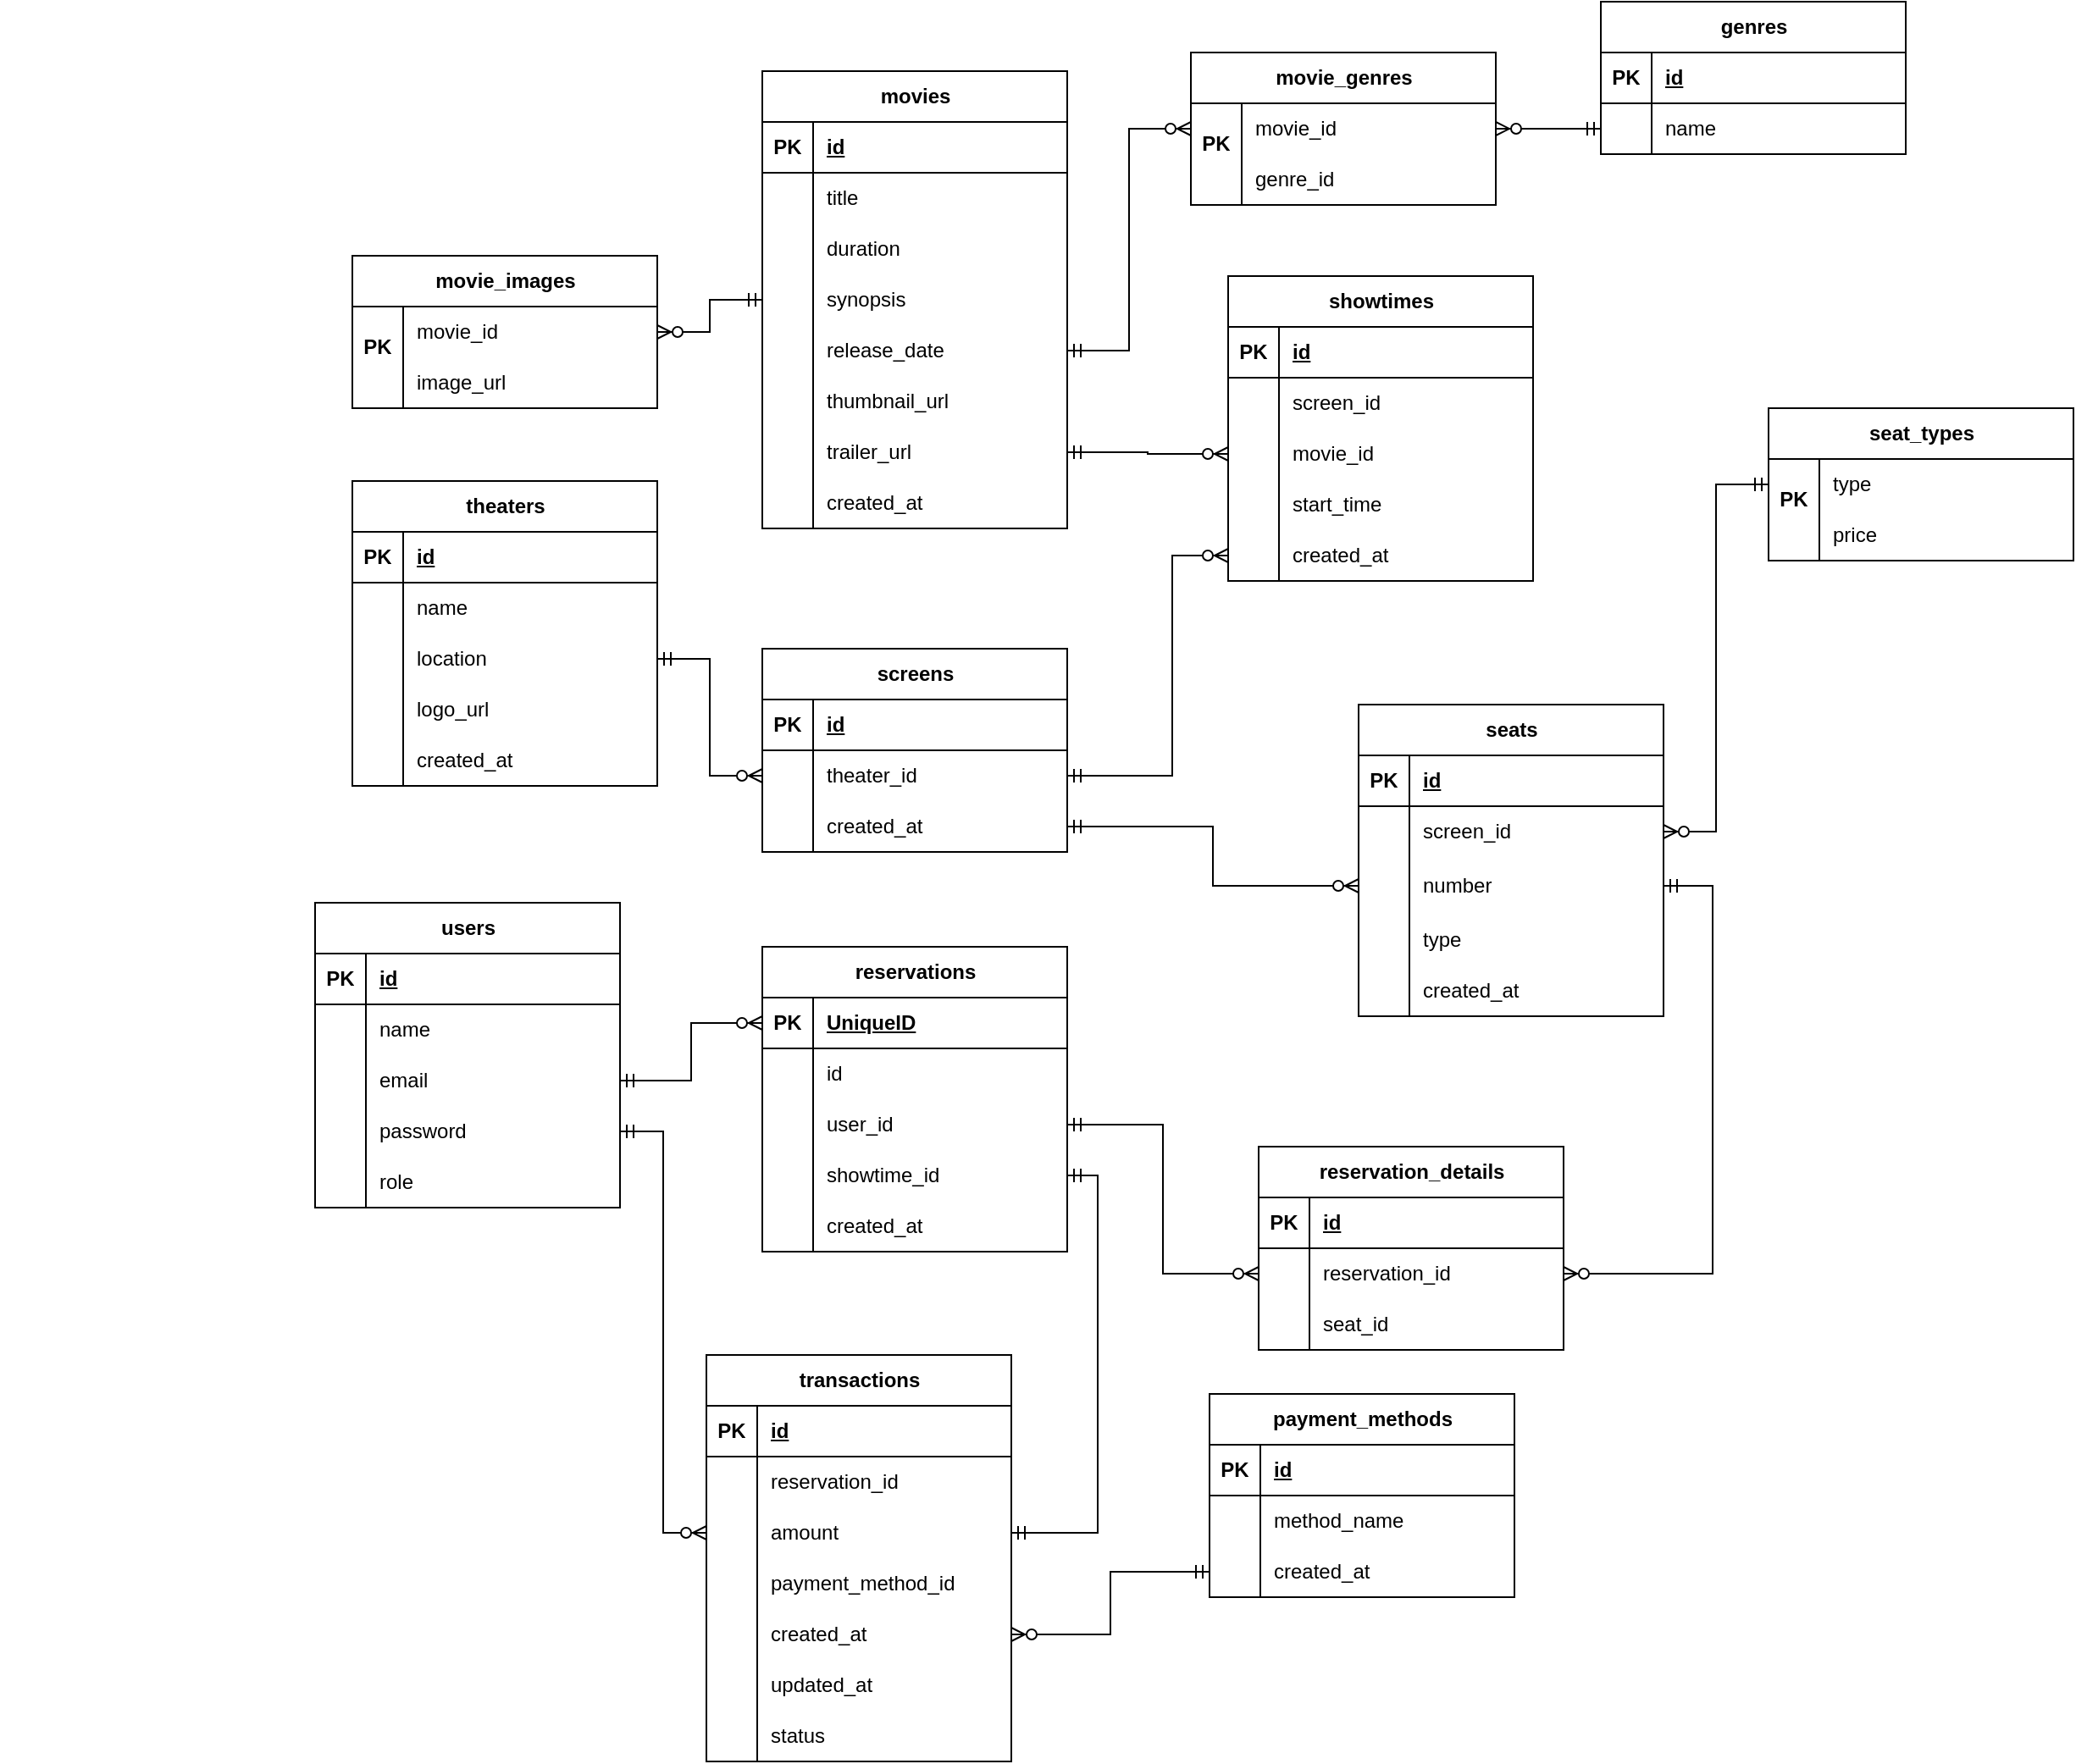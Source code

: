 <mxfile version="22.1.17" type="github" pages="2">
  <diagram name="infological" id="7W8YvwUOFl--aNOBSr01">
    <mxGraphModel dx="2209" dy="965" grid="1" gridSize="11" guides="1" tooltips="1" connect="1" arrows="1" fold="1" page="1" pageScale="1" pageWidth="827" pageHeight="1169" math="0" shadow="0">
      <root>
        <mxCell id="0" />
        <mxCell id="1" parent="0" />
        <mxCell id="_oJygsqH6rhFZPLLzzwx-1" value="movies" style="shape=table;startSize=30;container=1;collapsible=1;childLayout=tableLayout;fixedRows=1;rowLines=0;fontStyle=1;align=center;resizeLast=1;html=1;" vertex="1" parent="1">
          <mxGeometry x="121" y="143" width="180" height="270" as="geometry" />
        </mxCell>
        <mxCell id="_oJygsqH6rhFZPLLzzwx-2" value="" style="shape=tableRow;horizontal=0;startSize=0;swimlaneHead=0;swimlaneBody=0;fillColor=none;collapsible=0;dropTarget=0;points=[[0,0.5],[1,0.5]];portConstraint=eastwest;top=0;left=0;right=0;bottom=1;" vertex="1" parent="_oJygsqH6rhFZPLLzzwx-1">
          <mxGeometry y="30" width="180" height="30" as="geometry" />
        </mxCell>
        <mxCell id="_oJygsqH6rhFZPLLzzwx-3" value="PK" style="shape=partialRectangle;connectable=0;fillColor=none;top=0;left=0;bottom=0;right=0;fontStyle=1;overflow=hidden;whiteSpace=wrap;html=1;" vertex="1" parent="_oJygsqH6rhFZPLLzzwx-2">
          <mxGeometry width="30" height="30" as="geometry">
            <mxRectangle width="30" height="30" as="alternateBounds" />
          </mxGeometry>
        </mxCell>
        <mxCell id="_oJygsqH6rhFZPLLzzwx-4" value="id" style="shape=partialRectangle;connectable=0;fillColor=none;top=0;left=0;bottom=0;right=0;align=left;spacingLeft=6;fontStyle=5;overflow=hidden;whiteSpace=wrap;html=1;" vertex="1" parent="_oJygsqH6rhFZPLLzzwx-2">
          <mxGeometry x="30" width="150" height="30" as="geometry">
            <mxRectangle width="150" height="30" as="alternateBounds" />
          </mxGeometry>
        </mxCell>
        <mxCell id="_oJygsqH6rhFZPLLzzwx-5" value="" style="shape=tableRow;horizontal=0;startSize=0;swimlaneHead=0;swimlaneBody=0;fillColor=none;collapsible=0;dropTarget=0;points=[[0,0.5],[1,0.5]];portConstraint=eastwest;top=0;left=0;right=0;bottom=0;" vertex="1" parent="_oJygsqH6rhFZPLLzzwx-1">
          <mxGeometry y="60" width="180" height="30" as="geometry" />
        </mxCell>
        <mxCell id="_oJygsqH6rhFZPLLzzwx-6" value="" style="shape=partialRectangle;connectable=0;fillColor=none;top=0;left=0;bottom=0;right=0;editable=1;overflow=hidden;whiteSpace=wrap;html=1;" vertex="1" parent="_oJygsqH6rhFZPLLzzwx-5">
          <mxGeometry width="30" height="30" as="geometry">
            <mxRectangle width="30" height="30" as="alternateBounds" />
          </mxGeometry>
        </mxCell>
        <mxCell id="_oJygsqH6rhFZPLLzzwx-7" value="title" style="shape=partialRectangle;connectable=0;fillColor=none;top=0;left=0;bottom=0;right=0;align=left;spacingLeft=6;overflow=hidden;whiteSpace=wrap;html=1;" vertex="1" parent="_oJygsqH6rhFZPLLzzwx-5">
          <mxGeometry x="30" width="150" height="30" as="geometry">
            <mxRectangle width="150" height="30" as="alternateBounds" />
          </mxGeometry>
        </mxCell>
        <mxCell id="_oJygsqH6rhFZPLLzzwx-8" value="" style="shape=tableRow;horizontal=0;startSize=0;swimlaneHead=0;swimlaneBody=0;fillColor=none;collapsible=0;dropTarget=0;points=[[0,0.5],[1,0.5]];portConstraint=eastwest;top=0;left=0;right=0;bottom=0;" vertex="1" parent="_oJygsqH6rhFZPLLzzwx-1">
          <mxGeometry y="90" width="180" height="30" as="geometry" />
        </mxCell>
        <mxCell id="_oJygsqH6rhFZPLLzzwx-9" value="" style="shape=partialRectangle;connectable=0;fillColor=none;top=0;left=0;bottom=0;right=0;editable=1;overflow=hidden;whiteSpace=wrap;html=1;" vertex="1" parent="_oJygsqH6rhFZPLLzzwx-8">
          <mxGeometry width="30" height="30" as="geometry">
            <mxRectangle width="30" height="30" as="alternateBounds" />
          </mxGeometry>
        </mxCell>
        <mxCell id="_oJygsqH6rhFZPLLzzwx-10" value="duration" style="shape=partialRectangle;connectable=0;fillColor=none;top=0;left=0;bottom=0;right=0;align=left;spacingLeft=6;overflow=hidden;whiteSpace=wrap;html=1;" vertex="1" parent="_oJygsqH6rhFZPLLzzwx-8">
          <mxGeometry x="30" width="150" height="30" as="geometry">
            <mxRectangle width="150" height="30" as="alternateBounds" />
          </mxGeometry>
        </mxCell>
        <mxCell id="_oJygsqH6rhFZPLLzzwx-11" value="" style="shape=tableRow;horizontal=0;startSize=0;swimlaneHead=0;swimlaneBody=0;fillColor=none;collapsible=0;dropTarget=0;points=[[0,0.5],[1,0.5]];portConstraint=eastwest;top=0;left=0;right=0;bottom=0;" vertex="1" parent="_oJygsqH6rhFZPLLzzwx-1">
          <mxGeometry y="120" width="180" height="30" as="geometry" />
        </mxCell>
        <mxCell id="_oJygsqH6rhFZPLLzzwx-12" value="" style="shape=partialRectangle;connectable=0;fillColor=none;top=0;left=0;bottom=0;right=0;editable=1;overflow=hidden;whiteSpace=wrap;html=1;" vertex="1" parent="_oJygsqH6rhFZPLLzzwx-11">
          <mxGeometry width="30" height="30" as="geometry">
            <mxRectangle width="30" height="30" as="alternateBounds" />
          </mxGeometry>
        </mxCell>
        <mxCell id="_oJygsqH6rhFZPLLzzwx-13" value="synopsis" style="shape=partialRectangle;connectable=0;fillColor=none;top=0;left=0;bottom=0;right=0;align=left;spacingLeft=6;overflow=hidden;whiteSpace=wrap;html=1;" vertex="1" parent="_oJygsqH6rhFZPLLzzwx-11">
          <mxGeometry x="30" width="150" height="30" as="geometry">
            <mxRectangle width="150" height="30" as="alternateBounds" />
          </mxGeometry>
        </mxCell>
        <mxCell id="_oJygsqH6rhFZPLLzzwx-14" value="" style="shape=tableRow;horizontal=0;startSize=0;swimlaneHead=0;swimlaneBody=0;fillColor=none;collapsible=0;dropTarget=0;points=[[0,0.5],[1,0.5]];portConstraint=eastwest;top=0;left=0;right=0;bottom=0;" vertex="1" parent="_oJygsqH6rhFZPLLzzwx-1">
          <mxGeometry y="150" width="180" height="30" as="geometry" />
        </mxCell>
        <mxCell id="_oJygsqH6rhFZPLLzzwx-15" value="" style="shape=partialRectangle;connectable=0;fillColor=none;top=0;left=0;bottom=0;right=0;editable=1;overflow=hidden;whiteSpace=wrap;html=1;" vertex="1" parent="_oJygsqH6rhFZPLLzzwx-14">
          <mxGeometry width="30" height="30" as="geometry">
            <mxRectangle width="30" height="30" as="alternateBounds" />
          </mxGeometry>
        </mxCell>
        <mxCell id="_oJygsqH6rhFZPLLzzwx-16" value="release_date" style="shape=partialRectangle;connectable=0;fillColor=none;top=0;left=0;bottom=0;right=0;align=left;spacingLeft=6;overflow=hidden;whiteSpace=wrap;html=1;" vertex="1" parent="_oJygsqH6rhFZPLLzzwx-14">
          <mxGeometry x="30" width="150" height="30" as="geometry">
            <mxRectangle width="150" height="30" as="alternateBounds" />
          </mxGeometry>
        </mxCell>
        <mxCell id="_oJygsqH6rhFZPLLzzwx-17" value="" style="shape=tableRow;horizontal=0;startSize=0;swimlaneHead=0;swimlaneBody=0;fillColor=none;collapsible=0;dropTarget=0;points=[[0,0.5],[1,0.5]];portConstraint=eastwest;top=0;left=0;right=0;bottom=0;" vertex="1" parent="_oJygsqH6rhFZPLLzzwx-1">
          <mxGeometry y="180" width="180" height="30" as="geometry" />
        </mxCell>
        <mxCell id="_oJygsqH6rhFZPLLzzwx-18" value="" style="shape=partialRectangle;connectable=0;fillColor=none;top=0;left=0;bottom=0;right=0;editable=1;overflow=hidden;whiteSpace=wrap;html=1;" vertex="1" parent="_oJygsqH6rhFZPLLzzwx-17">
          <mxGeometry width="30" height="30" as="geometry">
            <mxRectangle width="30" height="30" as="alternateBounds" />
          </mxGeometry>
        </mxCell>
        <mxCell id="_oJygsqH6rhFZPLLzzwx-19" value="thumbnail_url" style="shape=partialRectangle;connectable=0;fillColor=none;top=0;left=0;bottom=0;right=0;align=left;spacingLeft=6;overflow=hidden;whiteSpace=wrap;html=1;" vertex="1" parent="_oJygsqH6rhFZPLLzzwx-17">
          <mxGeometry x="30" width="150" height="30" as="geometry">
            <mxRectangle width="150" height="30" as="alternateBounds" />
          </mxGeometry>
        </mxCell>
        <mxCell id="_oJygsqH6rhFZPLLzzwx-20" value="" style="shape=tableRow;horizontal=0;startSize=0;swimlaneHead=0;swimlaneBody=0;fillColor=none;collapsible=0;dropTarget=0;points=[[0,0.5],[1,0.5]];portConstraint=eastwest;top=0;left=0;right=0;bottom=0;" vertex="1" parent="_oJygsqH6rhFZPLLzzwx-1">
          <mxGeometry y="210" width="180" height="30" as="geometry" />
        </mxCell>
        <mxCell id="_oJygsqH6rhFZPLLzzwx-21" value="" style="shape=partialRectangle;connectable=0;fillColor=none;top=0;left=0;bottom=0;right=0;editable=1;overflow=hidden;whiteSpace=wrap;html=1;" vertex="1" parent="_oJygsqH6rhFZPLLzzwx-20">
          <mxGeometry width="30" height="30" as="geometry">
            <mxRectangle width="30" height="30" as="alternateBounds" />
          </mxGeometry>
        </mxCell>
        <mxCell id="_oJygsqH6rhFZPLLzzwx-22" value="trailer_url" style="shape=partialRectangle;connectable=0;fillColor=none;top=0;left=0;bottom=0;right=0;align=left;spacingLeft=6;overflow=hidden;whiteSpace=wrap;html=1;" vertex="1" parent="_oJygsqH6rhFZPLLzzwx-20">
          <mxGeometry x="30" width="150" height="30" as="geometry">
            <mxRectangle width="150" height="30" as="alternateBounds" />
          </mxGeometry>
        </mxCell>
        <mxCell id="_oJygsqH6rhFZPLLzzwx-23" value="" style="shape=tableRow;horizontal=0;startSize=0;swimlaneHead=0;swimlaneBody=0;fillColor=none;collapsible=0;dropTarget=0;points=[[0,0.5],[1,0.5]];portConstraint=eastwest;top=0;left=0;right=0;bottom=0;" vertex="1" parent="_oJygsqH6rhFZPLLzzwx-1">
          <mxGeometry y="240" width="180" height="30" as="geometry" />
        </mxCell>
        <mxCell id="_oJygsqH6rhFZPLLzzwx-24" value="" style="shape=partialRectangle;connectable=0;fillColor=none;top=0;left=0;bottom=0;right=0;editable=1;overflow=hidden;whiteSpace=wrap;html=1;" vertex="1" parent="_oJygsqH6rhFZPLLzzwx-23">
          <mxGeometry width="30" height="30" as="geometry">
            <mxRectangle width="30" height="30" as="alternateBounds" />
          </mxGeometry>
        </mxCell>
        <mxCell id="_oJygsqH6rhFZPLLzzwx-25" value="created_at" style="shape=partialRectangle;connectable=0;fillColor=none;top=0;left=0;bottom=0;right=0;align=left;spacingLeft=6;overflow=hidden;whiteSpace=wrap;html=1;" vertex="1" parent="_oJygsqH6rhFZPLLzzwx-23">
          <mxGeometry x="30" width="150" height="30" as="geometry">
            <mxRectangle width="150" height="30" as="alternateBounds" />
          </mxGeometry>
        </mxCell>
        <mxCell id="_oJygsqH6rhFZPLLzzwx-29" value="genres" style="shape=table;startSize=30;container=1;collapsible=1;childLayout=tableLayout;fixedRows=1;rowLines=0;fontStyle=1;align=center;resizeLast=1;html=1;" vertex="1" parent="1">
          <mxGeometry x="616" y="102" width="180" height="90" as="geometry" />
        </mxCell>
        <mxCell id="_oJygsqH6rhFZPLLzzwx-30" value="" style="shape=tableRow;horizontal=0;startSize=0;swimlaneHead=0;swimlaneBody=0;fillColor=none;collapsible=0;dropTarget=0;points=[[0,0.5],[1,0.5]];portConstraint=eastwest;top=0;left=0;right=0;bottom=1;" vertex="1" parent="_oJygsqH6rhFZPLLzzwx-29">
          <mxGeometry y="30" width="180" height="30" as="geometry" />
        </mxCell>
        <mxCell id="_oJygsqH6rhFZPLLzzwx-31" value="PK" style="shape=partialRectangle;connectable=0;fillColor=none;top=0;left=0;bottom=0;right=0;fontStyle=1;overflow=hidden;whiteSpace=wrap;html=1;" vertex="1" parent="_oJygsqH6rhFZPLLzzwx-30">
          <mxGeometry width="30" height="30" as="geometry">
            <mxRectangle width="30" height="30" as="alternateBounds" />
          </mxGeometry>
        </mxCell>
        <mxCell id="_oJygsqH6rhFZPLLzzwx-32" value="id" style="shape=partialRectangle;connectable=0;fillColor=none;top=0;left=0;bottom=0;right=0;align=left;spacingLeft=6;fontStyle=5;overflow=hidden;whiteSpace=wrap;html=1;" vertex="1" parent="_oJygsqH6rhFZPLLzzwx-30">
          <mxGeometry x="30" width="150" height="30" as="geometry">
            <mxRectangle width="150" height="30" as="alternateBounds" />
          </mxGeometry>
        </mxCell>
        <mxCell id="_oJygsqH6rhFZPLLzzwx-33" value="" style="shape=tableRow;horizontal=0;startSize=0;swimlaneHead=0;swimlaneBody=0;fillColor=none;collapsible=0;dropTarget=0;points=[[0,0.5],[1,0.5]];portConstraint=eastwest;top=0;left=0;right=0;bottom=0;" vertex="1" parent="_oJygsqH6rhFZPLLzzwx-29">
          <mxGeometry y="60" width="180" height="30" as="geometry" />
        </mxCell>
        <mxCell id="_oJygsqH6rhFZPLLzzwx-34" value="" style="shape=partialRectangle;connectable=0;fillColor=none;top=0;left=0;bottom=0;right=0;editable=1;overflow=hidden;whiteSpace=wrap;html=1;" vertex="1" parent="_oJygsqH6rhFZPLLzzwx-33">
          <mxGeometry width="30" height="30" as="geometry">
            <mxRectangle width="30" height="30" as="alternateBounds" />
          </mxGeometry>
        </mxCell>
        <mxCell id="_oJygsqH6rhFZPLLzzwx-35" value="name" style="shape=partialRectangle;connectable=0;fillColor=none;top=0;left=0;bottom=0;right=0;align=left;spacingLeft=6;overflow=hidden;whiteSpace=wrap;html=1;" vertex="1" parent="_oJygsqH6rhFZPLLzzwx-33">
          <mxGeometry x="30" width="150" height="30" as="geometry">
            <mxRectangle width="150" height="30" as="alternateBounds" />
          </mxGeometry>
        </mxCell>
        <mxCell id="_oJygsqH6rhFZPLLzzwx-42" value="movie_genres" style="shape=table;startSize=30;container=1;collapsible=1;childLayout=tableLayout;fixedRows=1;rowLines=0;fontStyle=1;align=center;resizeLast=1;html=1;" vertex="1" parent="1">
          <mxGeometry x="374" y="132" width="180" height="90" as="geometry" />
        </mxCell>
        <mxCell id="_oJygsqH6rhFZPLLzzwx-46" value="" style="shape=tableRow;horizontal=0;startSize=0;swimlaneHead=0;swimlaneBody=0;fillColor=none;collapsible=0;dropTarget=0;points=[[0,0.5],[1,0.5]];portConstraint=eastwest;top=0;left=0;right=0;bottom=0;" vertex="1" parent="_oJygsqH6rhFZPLLzzwx-42">
          <mxGeometry y="30" width="180" height="30" as="geometry" />
        </mxCell>
        <mxCell id="_oJygsqH6rhFZPLLzzwx-47" value="&lt;b&gt;&lt;br&gt;PK&lt;/b&gt;" style="shape=partialRectangle;connectable=0;fillColor=none;top=0;left=0;bottom=0;right=0;editable=1;overflow=hidden;whiteSpace=wrap;html=1;" vertex="1" parent="_oJygsqH6rhFZPLLzzwx-46">
          <mxGeometry width="30" height="30" as="geometry">
            <mxRectangle width="30" height="30" as="alternateBounds" />
          </mxGeometry>
        </mxCell>
        <mxCell id="_oJygsqH6rhFZPLLzzwx-48" value="movie_id" style="shape=partialRectangle;connectable=0;fillColor=none;top=0;left=0;bottom=0;right=0;align=left;spacingLeft=6;overflow=hidden;whiteSpace=wrap;html=1;" vertex="1" parent="_oJygsqH6rhFZPLLzzwx-46">
          <mxGeometry x="30" width="150" height="30" as="geometry">
            <mxRectangle width="150" height="30" as="alternateBounds" />
          </mxGeometry>
        </mxCell>
        <mxCell id="_oJygsqH6rhFZPLLzzwx-49" value="" style="shape=tableRow;horizontal=0;startSize=0;swimlaneHead=0;swimlaneBody=0;fillColor=none;collapsible=0;dropTarget=0;points=[[0,0.5],[1,0.5]];portConstraint=eastwest;top=0;left=0;right=0;bottom=0;" vertex="1" parent="_oJygsqH6rhFZPLLzzwx-42">
          <mxGeometry y="60" width="180" height="30" as="geometry" />
        </mxCell>
        <mxCell id="_oJygsqH6rhFZPLLzzwx-50" value="" style="shape=partialRectangle;connectable=0;fillColor=none;top=0;left=0;bottom=0;right=0;editable=1;overflow=hidden;whiteSpace=wrap;html=1;" vertex="1" parent="_oJygsqH6rhFZPLLzzwx-49">
          <mxGeometry width="30" height="30" as="geometry">
            <mxRectangle width="30" height="30" as="alternateBounds" />
          </mxGeometry>
        </mxCell>
        <mxCell id="_oJygsqH6rhFZPLLzzwx-51" value="genre_id" style="shape=partialRectangle;connectable=0;fillColor=none;top=0;left=0;bottom=0;right=0;align=left;spacingLeft=6;overflow=hidden;whiteSpace=wrap;html=1;" vertex="1" parent="_oJygsqH6rhFZPLLzzwx-49">
          <mxGeometry x="30" width="150" height="30" as="geometry">
            <mxRectangle width="150" height="30" as="alternateBounds" />
          </mxGeometry>
        </mxCell>
        <mxCell id="_oJygsqH6rhFZPLLzzwx-52" value="theaters" style="shape=table;startSize=30;container=1;collapsible=1;childLayout=tableLayout;fixedRows=1;rowLines=0;fontStyle=1;align=center;resizeLast=1;html=1;" vertex="1" parent="1">
          <mxGeometry x="-121" y="385" width="180" height="180" as="geometry" />
        </mxCell>
        <mxCell id="_oJygsqH6rhFZPLLzzwx-53" value="" style="shape=tableRow;horizontal=0;startSize=0;swimlaneHead=0;swimlaneBody=0;fillColor=none;collapsible=0;dropTarget=0;points=[[0,0.5],[1,0.5]];portConstraint=eastwest;top=0;left=0;right=0;bottom=1;" vertex="1" parent="_oJygsqH6rhFZPLLzzwx-52">
          <mxGeometry y="30" width="180" height="30" as="geometry" />
        </mxCell>
        <mxCell id="_oJygsqH6rhFZPLLzzwx-54" value="PK" style="shape=partialRectangle;connectable=0;fillColor=none;top=0;left=0;bottom=0;right=0;fontStyle=1;overflow=hidden;whiteSpace=wrap;html=1;" vertex="1" parent="_oJygsqH6rhFZPLLzzwx-53">
          <mxGeometry width="30" height="30" as="geometry">
            <mxRectangle width="30" height="30" as="alternateBounds" />
          </mxGeometry>
        </mxCell>
        <mxCell id="_oJygsqH6rhFZPLLzzwx-55" value="id" style="shape=partialRectangle;connectable=0;fillColor=none;top=0;left=0;bottom=0;right=0;align=left;spacingLeft=6;fontStyle=5;overflow=hidden;whiteSpace=wrap;html=1;" vertex="1" parent="_oJygsqH6rhFZPLLzzwx-53">
          <mxGeometry x="30" width="150" height="30" as="geometry">
            <mxRectangle width="150" height="30" as="alternateBounds" />
          </mxGeometry>
        </mxCell>
        <mxCell id="_oJygsqH6rhFZPLLzzwx-56" value="" style="shape=tableRow;horizontal=0;startSize=0;swimlaneHead=0;swimlaneBody=0;fillColor=none;collapsible=0;dropTarget=0;points=[[0,0.5],[1,0.5]];portConstraint=eastwest;top=0;left=0;right=0;bottom=0;" vertex="1" parent="_oJygsqH6rhFZPLLzzwx-52">
          <mxGeometry y="60" width="180" height="30" as="geometry" />
        </mxCell>
        <mxCell id="_oJygsqH6rhFZPLLzzwx-57" value="" style="shape=partialRectangle;connectable=0;fillColor=none;top=0;left=0;bottom=0;right=0;editable=1;overflow=hidden;whiteSpace=wrap;html=1;" vertex="1" parent="_oJygsqH6rhFZPLLzzwx-56">
          <mxGeometry width="30" height="30" as="geometry">
            <mxRectangle width="30" height="30" as="alternateBounds" />
          </mxGeometry>
        </mxCell>
        <mxCell id="_oJygsqH6rhFZPLLzzwx-58" value="name" style="shape=partialRectangle;connectable=0;fillColor=none;top=0;left=0;bottom=0;right=0;align=left;spacingLeft=6;overflow=hidden;whiteSpace=wrap;html=1;" vertex="1" parent="_oJygsqH6rhFZPLLzzwx-56">
          <mxGeometry x="30" width="150" height="30" as="geometry">
            <mxRectangle width="150" height="30" as="alternateBounds" />
          </mxGeometry>
        </mxCell>
        <mxCell id="_oJygsqH6rhFZPLLzzwx-59" value="" style="shape=tableRow;horizontal=0;startSize=0;swimlaneHead=0;swimlaneBody=0;fillColor=none;collapsible=0;dropTarget=0;points=[[0,0.5],[1,0.5]];portConstraint=eastwest;top=0;left=0;right=0;bottom=0;" vertex="1" parent="_oJygsqH6rhFZPLLzzwx-52">
          <mxGeometry y="90" width="180" height="30" as="geometry" />
        </mxCell>
        <mxCell id="_oJygsqH6rhFZPLLzzwx-60" value="" style="shape=partialRectangle;connectable=0;fillColor=none;top=0;left=0;bottom=0;right=0;editable=1;overflow=hidden;whiteSpace=wrap;html=1;" vertex="1" parent="_oJygsqH6rhFZPLLzzwx-59">
          <mxGeometry width="30" height="30" as="geometry">
            <mxRectangle width="30" height="30" as="alternateBounds" />
          </mxGeometry>
        </mxCell>
        <mxCell id="_oJygsqH6rhFZPLLzzwx-61" value="location" style="shape=partialRectangle;connectable=0;fillColor=none;top=0;left=0;bottom=0;right=0;align=left;spacingLeft=6;overflow=hidden;whiteSpace=wrap;html=1;" vertex="1" parent="_oJygsqH6rhFZPLLzzwx-59">
          <mxGeometry x="30" width="150" height="30" as="geometry">
            <mxRectangle width="150" height="30" as="alternateBounds" />
          </mxGeometry>
        </mxCell>
        <mxCell id="_oJygsqH6rhFZPLLzzwx-62" value="" style="shape=tableRow;horizontal=0;startSize=0;swimlaneHead=0;swimlaneBody=0;fillColor=none;collapsible=0;dropTarget=0;points=[[0,0.5],[1,0.5]];portConstraint=eastwest;top=0;left=0;right=0;bottom=0;" vertex="1" parent="_oJygsqH6rhFZPLLzzwx-52">
          <mxGeometry y="120" width="180" height="30" as="geometry" />
        </mxCell>
        <mxCell id="_oJygsqH6rhFZPLLzzwx-63" value="" style="shape=partialRectangle;connectable=0;fillColor=none;top=0;left=0;bottom=0;right=0;editable=1;overflow=hidden;whiteSpace=wrap;html=1;" vertex="1" parent="_oJygsqH6rhFZPLLzzwx-62">
          <mxGeometry width="30" height="30" as="geometry">
            <mxRectangle width="30" height="30" as="alternateBounds" />
          </mxGeometry>
        </mxCell>
        <mxCell id="_oJygsqH6rhFZPLLzzwx-64" value="logo_url" style="shape=partialRectangle;connectable=0;fillColor=none;top=0;left=0;bottom=0;right=0;align=left;spacingLeft=6;overflow=hidden;whiteSpace=wrap;html=1;" vertex="1" parent="_oJygsqH6rhFZPLLzzwx-62">
          <mxGeometry x="30" width="150" height="30" as="geometry">
            <mxRectangle width="150" height="30" as="alternateBounds" />
          </mxGeometry>
        </mxCell>
        <mxCell id="_oJygsqH6rhFZPLLzzwx-65" value="" style="shape=tableRow;horizontal=0;startSize=0;swimlaneHead=0;swimlaneBody=0;fillColor=none;collapsible=0;dropTarget=0;points=[[0,0.5],[1,0.5]];portConstraint=eastwest;top=0;left=0;right=0;bottom=0;" vertex="1" parent="_oJygsqH6rhFZPLLzzwx-52">
          <mxGeometry y="150" width="180" height="30" as="geometry" />
        </mxCell>
        <mxCell id="_oJygsqH6rhFZPLLzzwx-66" value="" style="shape=partialRectangle;connectable=0;fillColor=none;top=0;left=0;bottom=0;right=0;editable=1;overflow=hidden;whiteSpace=wrap;html=1;" vertex="1" parent="_oJygsqH6rhFZPLLzzwx-65">
          <mxGeometry width="30" height="30" as="geometry">
            <mxRectangle width="30" height="30" as="alternateBounds" />
          </mxGeometry>
        </mxCell>
        <mxCell id="_oJygsqH6rhFZPLLzzwx-67" value="created_at" style="shape=partialRectangle;connectable=0;fillColor=none;top=0;left=0;bottom=0;right=0;align=left;spacingLeft=6;overflow=hidden;whiteSpace=wrap;html=1;" vertex="1" parent="_oJygsqH6rhFZPLLzzwx-65">
          <mxGeometry x="30" width="150" height="30" as="geometry">
            <mxRectangle width="150" height="30" as="alternateBounds" />
          </mxGeometry>
        </mxCell>
        <mxCell id="_oJygsqH6rhFZPLLzzwx-71" value="screens" style="shape=table;startSize=30;container=1;collapsible=1;childLayout=tableLayout;fixedRows=1;rowLines=0;fontStyle=1;align=center;resizeLast=1;html=1;" vertex="1" parent="1">
          <mxGeometry x="121" y="484" width="180" height="120" as="geometry" />
        </mxCell>
        <mxCell id="_oJygsqH6rhFZPLLzzwx-72" value="" style="shape=tableRow;horizontal=0;startSize=0;swimlaneHead=0;swimlaneBody=0;fillColor=none;collapsible=0;dropTarget=0;points=[[0,0.5],[1,0.5]];portConstraint=eastwest;top=0;left=0;right=0;bottom=1;" vertex="1" parent="_oJygsqH6rhFZPLLzzwx-71">
          <mxGeometry y="30" width="180" height="30" as="geometry" />
        </mxCell>
        <mxCell id="_oJygsqH6rhFZPLLzzwx-73" value="PK" style="shape=partialRectangle;connectable=0;fillColor=none;top=0;left=0;bottom=0;right=0;fontStyle=1;overflow=hidden;whiteSpace=wrap;html=1;" vertex="1" parent="_oJygsqH6rhFZPLLzzwx-72">
          <mxGeometry width="30" height="30" as="geometry">
            <mxRectangle width="30" height="30" as="alternateBounds" />
          </mxGeometry>
        </mxCell>
        <mxCell id="_oJygsqH6rhFZPLLzzwx-74" value="id" style="shape=partialRectangle;connectable=0;fillColor=none;top=0;left=0;bottom=0;right=0;align=left;spacingLeft=6;fontStyle=5;overflow=hidden;whiteSpace=wrap;html=1;" vertex="1" parent="_oJygsqH6rhFZPLLzzwx-72">
          <mxGeometry x="30" width="150" height="30" as="geometry">
            <mxRectangle width="150" height="30" as="alternateBounds" />
          </mxGeometry>
        </mxCell>
        <mxCell id="_oJygsqH6rhFZPLLzzwx-75" value="" style="shape=tableRow;horizontal=0;startSize=0;swimlaneHead=0;swimlaneBody=0;fillColor=none;collapsible=0;dropTarget=0;points=[[0,0.5],[1,0.5]];portConstraint=eastwest;top=0;left=0;right=0;bottom=0;" vertex="1" parent="_oJygsqH6rhFZPLLzzwx-71">
          <mxGeometry y="60" width="180" height="30" as="geometry" />
        </mxCell>
        <mxCell id="_oJygsqH6rhFZPLLzzwx-76" value="" style="shape=partialRectangle;connectable=0;fillColor=none;top=0;left=0;bottom=0;right=0;editable=1;overflow=hidden;whiteSpace=wrap;html=1;" vertex="1" parent="_oJygsqH6rhFZPLLzzwx-75">
          <mxGeometry width="30" height="30" as="geometry">
            <mxRectangle width="30" height="30" as="alternateBounds" />
          </mxGeometry>
        </mxCell>
        <mxCell id="_oJygsqH6rhFZPLLzzwx-77" value="theater_id" style="shape=partialRectangle;connectable=0;fillColor=none;top=0;left=0;bottom=0;right=0;align=left;spacingLeft=6;overflow=hidden;whiteSpace=wrap;html=1;" vertex="1" parent="_oJygsqH6rhFZPLLzzwx-75">
          <mxGeometry x="30" width="150" height="30" as="geometry">
            <mxRectangle width="150" height="30" as="alternateBounds" />
          </mxGeometry>
        </mxCell>
        <mxCell id="_oJygsqH6rhFZPLLzzwx-78" value="" style="shape=tableRow;horizontal=0;startSize=0;swimlaneHead=0;swimlaneBody=0;fillColor=none;collapsible=0;dropTarget=0;points=[[0,0.5],[1,0.5]];portConstraint=eastwest;top=0;left=0;right=0;bottom=0;" vertex="1" parent="_oJygsqH6rhFZPLLzzwx-71">
          <mxGeometry y="90" width="180" height="30" as="geometry" />
        </mxCell>
        <mxCell id="_oJygsqH6rhFZPLLzzwx-79" value="" style="shape=partialRectangle;connectable=0;fillColor=none;top=0;left=0;bottom=0;right=0;editable=1;overflow=hidden;whiteSpace=wrap;html=1;" vertex="1" parent="_oJygsqH6rhFZPLLzzwx-78">
          <mxGeometry width="30" height="30" as="geometry">
            <mxRectangle width="30" height="30" as="alternateBounds" />
          </mxGeometry>
        </mxCell>
        <mxCell id="_oJygsqH6rhFZPLLzzwx-80" value="created_at" style="shape=partialRectangle;connectable=0;fillColor=none;top=0;left=0;bottom=0;right=0;align=left;spacingLeft=6;overflow=hidden;whiteSpace=wrap;html=1;" vertex="1" parent="_oJygsqH6rhFZPLLzzwx-78">
          <mxGeometry x="30" width="150" height="30" as="geometry">
            <mxRectangle width="150" height="30" as="alternateBounds" />
          </mxGeometry>
        </mxCell>
        <mxCell id="_oJygsqH6rhFZPLLzzwx-84" value="showtimes" style="shape=table;startSize=30;container=1;collapsible=1;childLayout=tableLayout;fixedRows=1;rowLines=0;fontStyle=1;align=center;resizeLast=1;html=1;" vertex="1" parent="1">
          <mxGeometry x="396" y="264" width="180" height="180" as="geometry" />
        </mxCell>
        <mxCell id="_oJygsqH6rhFZPLLzzwx-85" value="" style="shape=tableRow;horizontal=0;startSize=0;swimlaneHead=0;swimlaneBody=0;fillColor=none;collapsible=0;dropTarget=0;points=[[0,0.5],[1,0.5]];portConstraint=eastwest;top=0;left=0;right=0;bottom=1;" vertex="1" parent="_oJygsqH6rhFZPLLzzwx-84">
          <mxGeometry y="30" width="180" height="30" as="geometry" />
        </mxCell>
        <mxCell id="_oJygsqH6rhFZPLLzzwx-86" value="PK" style="shape=partialRectangle;connectable=0;fillColor=none;top=0;left=0;bottom=0;right=0;fontStyle=1;overflow=hidden;whiteSpace=wrap;html=1;" vertex="1" parent="_oJygsqH6rhFZPLLzzwx-85">
          <mxGeometry width="30" height="30" as="geometry">
            <mxRectangle width="30" height="30" as="alternateBounds" />
          </mxGeometry>
        </mxCell>
        <mxCell id="_oJygsqH6rhFZPLLzzwx-87" value="id" style="shape=partialRectangle;connectable=0;fillColor=none;top=0;left=0;bottom=0;right=0;align=left;spacingLeft=6;fontStyle=5;overflow=hidden;whiteSpace=wrap;html=1;" vertex="1" parent="_oJygsqH6rhFZPLLzzwx-85">
          <mxGeometry x="30" width="150" height="30" as="geometry">
            <mxRectangle width="150" height="30" as="alternateBounds" />
          </mxGeometry>
        </mxCell>
        <mxCell id="_oJygsqH6rhFZPLLzzwx-88" value="" style="shape=tableRow;horizontal=0;startSize=0;swimlaneHead=0;swimlaneBody=0;fillColor=none;collapsible=0;dropTarget=0;points=[[0,0.5],[1,0.5]];portConstraint=eastwest;top=0;left=0;right=0;bottom=0;" vertex="1" parent="_oJygsqH6rhFZPLLzzwx-84">
          <mxGeometry y="60" width="180" height="30" as="geometry" />
        </mxCell>
        <mxCell id="_oJygsqH6rhFZPLLzzwx-89" value="" style="shape=partialRectangle;connectable=0;fillColor=none;top=0;left=0;bottom=0;right=0;editable=1;overflow=hidden;whiteSpace=wrap;html=1;" vertex="1" parent="_oJygsqH6rhFZPLLzzwx-88">
          <mxGeometry width="30" height="30" as="geometry">
            <mxRectangle width="30" height="30" as="alternateBounds" />
          </mxGeometry>
        </mxCell>
        <mxCell id="_oJygsqH6rhFZPLLzzwx-90" value="screen_id" style="shape=partialRectangle;connectable=0;fillColor=none;top=0;left=0;bottom=0;right=0;align=left;spacingLeft=6;overflow=hidden;whiteSpace=wrap;html=1;" vertex="1" parent="_oJygsqH6rhFZPLLzzwx-88">
          <mxGeometry x="30" width="150" height="30" as="geometry">
            <mxRectangle width="150" height="30" as="alternateBounds" />
          </mxGeometry>
        </mxCell>
        <mxCell id="_oJygsqH6rhFZPLLzzwx-91" value="" style="shape=tableRow;horizontal=0;startSize=0;swimlaneHead=0;swimlaneBody=0;fillColor=none;collapsible=0;dropTarget=0;points=[[0,0.5],[1,0.5]];portConstraint=eastwest;top=0;left=0;right=0;bottom=0;" vertex="1" parent="_oJygsqH6rhFZPLLzzwx-84">
          <mxGeometry y="90" width="180" height="30" as="geometry" />
        </mxCell>
        <mxCell id="_oJygsqH6rhFZPLLzzwx-92" value="" style="shape=partialRectangle;connectable=0;fillColor=none;top=0;left=0;bottom=0;right=0;editable=1;overflow=hidden;whiteSpace=wrap;html=1;" vertex="1" parent="_oJygsqH6rhFZPLLzzwx-91">
          <mxGeometry width="30" height="30" as="geometry">
            <mxRectangle width="30" height="30" as="alternateBounds" />
          </mxGeometry>
        </mxCell>
        <mxCell id="_oJygsqH6rhFZPLLzzwx-93" value="movie_id" style="shape=partialRectangle;connectable=0;fillColor=none;top=0;left=0;bottom=0;right=0;align=left;spacingLeft=6;overflow=hidden;whiteSpace=wrap;html=1;" vertex="1" parent="_oJygsqH6rhFZPLLzzwx-91">
          <mxGeometry x="30" width="150" height="30" as="geometry">
            <mxRectangle width="150" height="30" as="alternateBounds" />
          </mxGeometry>
        </mxCell>
        <mxCell id="_oJygsqH6rhFZPLLzzwx-94" value="" style="shape=tableRow;horizontal=0;startSize=0;swimlaneHead=0;swimlaneBody=0;fillColor=none;collapsible=0;dropTarget=0;points=[[0,0.5],[1,0.5]];portConstraint=eastwest;top=0;left=0;right=0;bottom=0;" vertex="1" parent="_oJygsqH6rhFZPLLzzwx-84">
          <mxGeometry y="120" width="180" height="30" as="geometry" />
        </mxCell>
        <mxCell id="_oJygsqH6rhFZPLLzzwx-95" value="" style="shape=partialRectangle;connectable=0;fillColor=none;top=0;left=0;bottom=0;right=0;editable=1;overflow=hidden;whiteSpace=wrap;html=1;" vertex="1" parent="_oJygsqH6rhFZPLLzzwx-94">
          <mxGeometry width="30" height="30" as="geometry">
            <mxRectangle width="30" height="30" as="alternateBounds" />
          </mxGeometry>
        </mxCell>
        <mxCell id="_oJygsqH6rhFZPLLzzwx-96" value="start_time" style="shape=partialRectangle;connectable=0;fillColor=none;top=0;left=0;bottom=0;right=0;align=left;spacingLeft=6;overflow=hidden;whiteSpace=wrap;html=1;" vertex="1" parent="_oJygsqH6rhFZPLLzzwx-94">
          <mxGeometry x="30" width="150" height="30" as="geometry">
            <mxRectangle width="150" height="30" as="alternateBounds" />
          </mxGeometry>
        </mxCell>
        <mxCell id="_oJygsqH6rhFZPLLzzwx-97" value="" style="shape=tableRow;horizontal=0;startSize=0;swimlaneHead=0;swimlaneBody=0;fillColor=none;collapsible=0;dropTarget=0;points=[[0,0.5],[1,0.5]];portConstraint=eastwest;top=0;left=0;right=0;bottom=0;" vertex="1" parent="_oJygsqH6rhFZPLLzzwx-84">
          <mxGeometry y="150" width="180" height="30" as="geometry" />
        </mxCell>
        <mxCell id="_oJygsqH6rhFZPLLzzwx-98" value="" style="shape=partialRectangle;connectable=0;fillColor=none;top=0;left=0;bottom=0;right=0;editable=1;overflow=hidden;whiteSpace=wrap;html=1;" vertex="1" parent="_oJygsqH6rhFZPLLzzwx-97">
          <mxGeometry width="30" height="30" as="geometry">
            <mxRectangle width="30" height="30" as="alternateBounds" />
          </mxGeometry>
        </mxCell>
        <mxCell id="_oJygsqH6rhFZPLLzzwx-99" value="created_at" style="shape=partialRectangle;connectable=0;fillColor=none;top=0;left=0;bottom=0;right=0;align=left;spacingLeft=6;overflow=hidden;whiteSpace=wrap;html=1;" vertex="1" parent="_oJygsqH6rhFZPLLzzwx-97">
          <mxGeometry x="30" width="150" height="30" as="geometry">
            <mxRectangle width="150" height="30" as="alternateBounds" />
          </mxGeometry>
        </mxCell>
        <mxCell id="_oJygsqH6rhFZPLLzzwx-106" value="seats" style="shape=table;startSize=30;container=1;collapsible=1;childLayout=tableLayout;fixedRows=1;rowLines=0;fontStyle=1;align=center;resizeLast=1;html=1;" vertex="1" parent="1">
          <mxGeometry x="473" y="517" width="180" height="184" as="geometry" />
        </mxCell>
        <mxCell id="_oJygsqH6rhFZPLLzzwx-107" value="" style="shape=tableRow;horizontal=0;startSize=0;swimlaneHead=0;swimlaneBody=0;fillColor=none;collapsible=0;dropTarget=0;points=[[0,0.5],[1,0.5]];portConstraint=eastwest;top=0;left=0;right=0;bottom=1;" vertex="1" parent="_oJygsqH6rhFZPLLzzwx-106">
          <mxGeometry y="30" width="180" height="30" as="geometry" />
        </mxCell>
        <mxCell id="_oJygsqH6rhFZPLLzzwx-108" value="PK" style="shape=partialRectangle;connectable=0;fillColor=none;top=0;left=0;bottom=0;right=0;fontStyle=1;overflow=hidden;whiteSpace=wrap;html=1;" vertex="1" parent="_oJygsqH6rhFZPLLzzwx-107">
          <mxGeometry width="30" height="30" as="geometry">
            <mxRectangle width="30" height="30" as="alternateBounds" />
          </mxGeometry>
        </mxCell>
        <mxCell id="_oJygsqH6rhFZPLLzzwx-109" value="id" style="shape=partialRectangle;connectable=0;fillColor=none;top=0;left=0;bottom=0;right=0;align=left;spacingLeft=6;fontStyle=5;overflow=hidden;whiteSpace=wrap;html=1;" vertex="1" parent="_oJygsqH6rhFZPLLzzwx-107">
          <mxGeometry x="30" width="150" height="30" as="geometry">
            <mxRectangle width="150" height="30" as="alternateBounds" />
          </mxGeometry>
        </mxCell>
        <mxCell id="_oJygsqH6rhFZPLLzzwx-110" value="" style="shape=tableRow;horizontal=0;startSize=0;swimlaneHead=0;swimlaneBody=0;fillColor=none;collapsible=0;dropTarget=0;points=[[0,0.5],[1,0.5]];portConstraint=eastwest;top=0;left=0;right=0;bottom=0;" vertex="1" parent="_oJygsqH6rhFZPLLzzwx-106">
          <mxGeometry y="60" width="180" height="30" as="geometry" />
        </mxCell>
        <mxCell id="_oJygsqH6rhFZPLLzzwx-111" value="" style="shape=partialRectangle;connectable=0;fillColor=none;top=0;left=0;bottom=0;right=0;editable=1;overflow=hidden;whiteSpace=wrap;html=1;" vertex="1" parent="_oJygsqH6rhFZPLLzzwx-110">
          <mxGeometry width="30" height="30" as="geometry">
            <mxRectangle width="30" height="30" as="alternateBounds" />
          </mxGeometry>
        </mxCell>
        <mxCell id="_oJygsqH6rhFZPLLzzwx-112" value="screen_id" style="shape=partialRectangle;connectable=0;fillColor=none;top=0;left=0;bottom=0;right=0;align=left;spacingLeft=6;overflow=hidden;whiteSpace=wrap;html=1;" vertex="1" parent="_oJygsqH6rhFZPLLzzwx-110">
          <mxGeometry x="30" width="150" height="30" as="geometry">
            <mxRectangle width="150" height="30" as="alternateBounds" />
          </mxGeometry>
        </mxCell>
        <mxCell id="_oJygsqH6rhFZPLLzzwx-113" value="" style="shape=tableRow;horizontal=0;startSize=0;swimlaneHead=0;swimlaneBody=0;fillColor=none;collapsible=0;dropTarget=0;points=[[0,0.5],[1,0.5]];portConstraint=eastwest;top=0;left=0;right=0;bottom=0;" vertex="1" parent="_oJygsqH6rhFZPLLzzwx-106">
          <mxGeometry y="90" width="180" height="34" as="geometry" />
        </mxCell>
        <mxCell id="_oJygsqH6rhFZPLLzzwx-114" value="" style="shape=partialRectangle;connectable=0;fillColor=none;top=0;left=0;bottom=0;right=0;editable=1;overflow=hidden;whiteSpace=wrap;html=1;" vertex="1" parent="_oJygsqH6rhFZPLLzzwx-113">
          <mxGeometry width="30" height="34" as="geometry">
            <mxRectangle width="30" height="34" as="alternateBounds" />
          </mxGeometry>
        </mxCell>
        <mxCell id="_oJygsqH6rhFZPLLzzwx-115" value="number" style="shape=partialRectangle;connectable=0;fillColor=none;top=0;left=0;bottom=0;right=0;align=left;spacingLeft=6;overflow=hidden;whiteSpace=wrap;html=1;" vertex="1" parent="_oJygsqH6rhFZPLLzzwx-113">
          <mxGeometry x="30" width="150" height="34" as="geometry">
            <mxRectangle width="150" height="34" as="alternateBounds" />
          </mxGeometry>
        </mxCell>
        <mxCell id="_oJygsqH6rhFZPLLzzwx-116" value="" style="shape=tableRow;horizontal=0;startSize=0;swimlaneHead=0;swimlaneBody=0;fillColor=none;collapsible=0;dropTarget=0;points=[[0,0.5],[1,0.5]];portConstraint=eastwest;top=0;left=0;right=0;bottom=0;" vertex="1" parent="_oJygsqH6rhFZPLLzzwx-106">
          <mxGeometry y="124" width="180" height="30" as="geometry" />
        </mxCell>
        <mxCell id="_oJygsqH6rhFZPLLzzwx-117" value="" style="shape=partialRectangle;connectable=0;fillColor=none;top=0;left=0;bottom=0;right=0;editable=1;overflow=hidden;whiteSpace=wrap;html=1;" vertex="1" parent="_oJygsqH6rhFZPLLzzwx-116">
          <mxGeometry width="30" height="30" as="geometry">
            <mxRectangle width="30" height="30" as="alternateBounds" />
          </mxGeometry>
        </mxCell>
        <mxCell id="_oJygsqH6rhFZPLLzzwx-118" value="type" style="shape=partialRectangle;connectable=0;fillColor=none;top=0;left=0;bottom=0;right=0;align=left;spacingLeft=6;overflow=hidden;whiteSpace=wrap;html=1;" vertex="1" parent="_oJygsqH6rhFZPLLzzwx-116">
          <mxGeometry x="30" width="150" height="30" as="geometry">
            <mxRectangle width="150" height="30" as="alternateBounds" />
          </mxGeometry>
        </mxCell>
        <mxCell id="_oJygsqH6rhFZPLLzzwx-119" value="" style="shape=tableRow;horizontal=0;startSize=0;swimlaneHead=0;swimlaneBody=0;fillColor=none;collapsible=0;dropTarget=0;points=[[0,0.5],[1,0.5]];portConstraint=eastwest;top=0;left=0;right=0;bottom=0;" vertex="1" parent="_oJygsqH6rhFZPLLzzwx-106">
          <mxGeometry y="154" width="180" height="30" as="geometry" />
        </mxCell>
        <mxCell id="_oJygsqH6rhFZPLLzzwx-120" value="" style="shape=partialRectangle;connectable=0;fillColor=none;top=0;left=0;bottom=0;right=0;editable=1;overflow=hidden;whiteSpace=wrap;html=1;" vertex="1" parent="_oJygsqH6rhFZPLLzzwx-119">
          <mxGeometry width="30" height="30" as="geometry">
            <mxRectangle width="30" height="30" as="alternateBounds" />
          </mxGeometry>
        </mxCell>
        <mxCell id="_oJygsqH6rhFZPLLzzwx-121" value="created_at" style="shape=partialRectangle;connectable=0;fillColor=none;top=0;left=0;bottom=0;right=0;align=left;spacingLeft=6;overflow=hidden;whiteSpace=wrap;html=1;" vertex="1" parent="_oJygsqH6rhFZPLLzzwx-119">
          <mxGeometry x="30" width="150" height="30" as="geometry">
            <mxRectangle width="150" height="30" as="alternateBounds" />
          </mxGeometry>
        </mxCell>
        <mxCell id="_oJygsqH6rhFZPLLzzwx-125" value="users" style="shape=table;startSize=30;container=1;collapsible=1;childLayout=tableLayout;fixedRows=1;rowLines=0;fontStyle=1;align=center;resizeLast=1;html=1;" vertex="1" parent="1">
          <mxGeometry x="-143" y="634" width="180" height="180" as="geometry" />
        </mxCell>
        <mxCell id="_oJygsqH6rhFZPLLzzwx-126" value="" style="shape=tableRow;horizontal=0;startSize=0;swimlaneHead=0;swimlaneBody=0;fillColor=none;collapsible=0;dropTarget=0;points=[[0,0.5],[1,0.5]];portConstraint=eastwest;top=0;left=0;right=0;bottom=1;" vertex="1" parent="_oJygsqH6rhFZPLLzzwx-125">
          <mxGeometry y="30" width="180" height="30" as="geometry" />
        </mxCell>
        <mxCell id="_oJygsqH6rhFZPLLzzwx-127" value="PK" style="shape=partialRectangle;connectable=0;fillColor=none;top=0;left=0;bottom=0;right=0;fontStyle=1;overflow=hidden;whiteSpace=wrap;html=1;" vertex="1" parent="_oJygsqH6rhFZPLLzzwx-126">
          <mxGeometry width="30" height="30" as="geometry">
            <mxRectangle width="30" height="30" as="alternateBounds" />
          </mxGeometry>
        </mxCell>
        <mxCell id="_oJygsqH6rhFZPLLzzwx-128" value="id" style="shape=partialRectangle;connectable=0;fillColor=none;top=0;left=0;bottom=0;right=0;align=left;spacingLeft=6;fontStyle=5;overflow=hidden;whiteSpace=wrap;html=1;" vertex="1" parent="_oJygsqH6rhFZPLLzzwx-126">
          <mxGeometry x="30" width="150" height="30" as="geometry">
            <mxRectangle width="150" height="30" as="alternateBounds" />
          </mxGeometry>
        </mxCell>
        <mxCell id="_oJygsqH6rhFZPLLzzwx-129" value="" style="shape=tableRow;horizontal=0;startSize=0;swimlaneHead=0;swimlaneBody=0;fillColor=none;collapsible=0;dropTarget=0;points=[[0,0.5],[1,0.5]];portConstraint=eastwest;top=0;left=0;right=0;bottom=0;" vertex="1" parent="_oJygsqH6rhFZPLLzzwx-125">
          <mxGeometry y="60" width="180" height="30" as="geometry" />
        </mxCell>
        <mxCell id="_oJygsqH6rhFZPLLzzwx-130" value="" style="shape=partialRectangle;connectable=0;fillColor=none;top=0;left=0;bottom=0;right=0;editable=1;overflow=hidden;whiteSpace=wrap;html=1;" vertex="1" parent="_oJygsqH6rhFZPLLzzwx-129">
          <mxGeometry width="30" height="30" as="geometry">
            <mxRectangle width="30" height="30" as="alternateBounds" />
          </mxGeometry>
        </mxCell>
        <mxCell id="_oJygsqH6rhFZPLLzzwx-131" value="name" style="shape=partialRectangle;connectable=0;fillColor=none;top=0;left=0;bottom=0;right=0;align=left;spacingLeft=6;overflow=hidden;whiteSpace=wrap;html=1;" vertex="1" parent="_oJygsqH6rhFZPLLzzwx-129">
          <mxGeometry x="30" width="150" height="30" as="geometry">
            <mxRectangle width="150" height="30" as="alternateBounds" />
          </mxGeometry>
        </mxCell>
        <mxCell id="_oJygsqH6rhFZPLLzzwx-132" value="" style="shape=tableRow;horizontal=0;startSize=0;swimlaneHead=0;swimlaneBody=0;fillColor=none;collapsible=0;dropTarget=0;points=[[0,0.5],[1,0.5]];portConstraint=eastwest;top=0;left=0;right=0;bottom=0;" vertex="1" parent="_oJygsqH6rhFZPLLzzwx-125">
          <mxGeometry y="90" width="180" height="30" as="geometry" />
        </mxCell>
        <mxCell id="_oJygsqH6rhFZPLLzzwx-133" value="" style="shape=partialRectangle;connectable=0;fillColor=none;top=0;left=0;bottom=0;right=0;editable=1;overflow=hidden;whiteSpace=wrap;html=1;" vertex="1" parent="_oJygsqH6rhFZPLLzzwx-132">
          <mxGeometry width="30" height="30" as="geometry">
            <mxRectangle width="30" height="30" as="alternateBounds" />
          </mxGeometry>
        </mxCell>
        <mxCell id="_oJygsqH6rhFZPLLzzwx-134" value="email" style="shape=partialRectangle;connectable=0;fillColor=none;top=0;left=0;bottom=0;right=0;align=left;spacingLeft=6;overflow=hidden;whiteSpace=wrap;html=1;" vertex="1" parent="_oJygsqH6rhFZPLLzzwx-132">
          <mxGeometry x="30" width="150" height="30" as="geometry">
            <mxRectangle width="150" height="30" as="alternateBounds" />
          </mxGeometry>
        </mxCell>
        <mxCell id="_oJygsqH6rhFZPLLzzwx-135" value="" style="shape=tableRow;horizontal=0;startSize=0;swimlaneHead=0;swimlaneBody=0;fillColor=none;collapsible=0;dropTarget=0;points=[[0,0.5],[1,0.5]];portConstraint=eastwest;top=0;left=0;right=0;bottom=0;" vertex="1" parent="_oJygsqH6rhFZPLLzzwx-125">
          <mxGeometry y="120" width="180" height="30" as="geometry" />
        </mxCell>
        <mxCell id="_oJygsqH6rhFZPLLzzwx-136" value="" style="shape=partialRectangle;connectable=0;fillColor=none;top=0;left=0;bottom=0;right=0;editable=1;overflow=hidden;whiteSpace=wrap;html=1;" vertex="1" parent="_oJygsqH6rhFZPLLzzwx-135">
          <mxGeometry width="30" height="30" as="geometry">
            <mxRectangle width="30" height="30" as="alternateBounds" />
          </mxGeometry>
        </mxCell>
        <mxCell id="_oJygsqH6rhFZPLLzzwx-137" value="password" style="shape=partialRectangle;connectable=0;fillColor=none;top=0;left=0;bottom=0;right=0;align=left;spacingLeft=6;overflow=hidden;whiteSpace=wrap;html=1;" vertex="1" parent="_oJygsqH6rhFZPLLzzwx-135">
          <mxGeometry x="30" width="150" height="30" as="geometry">
            <mxRectangle width="150" height="30" as="alternateBounds" />
          </mxGeometry>
        </mxCell>
        <mxCell id="_oJygsqH6rhFZPLLzzwx-250" value="" style="shape=tableRow;horizontal=0;startSize=0;swimlaneHead=0;swimlaneBody=0;fillColor=none;collapsible=0;dropTarget=0;points=[[0,0.5],[1,0.5]];portConstraint=eastwest;top=0;left=0;right=0;bottom=0;" vertex="1" parent="_oJygsqH6rhFZPLLzzwx-125">
          <mxGeometry y="150" width="180" height="30" as="geometry" />
        </mxCell>
        <mxCell id="_oJygsqH6rhFZPLLzzwx-251" value="" style="shape=partialRectangle;connectable=0;fillColor=none;top=0;left=0;bottom=0;right=0;editable=1;overflow=hidden;whiteSpace=wrap;html=1;" vertex="1" parent="_oJygsqH6rhFZPLLzzwx-250">
          <mxGeometry width="30" height="30" as="geometry">
            <mxRectangle width="30" height="30" as="alternateBounds" />
          </mxGeometry>
        </mxCell>
        <mxCell id="_oJygsqH6rhFZPLLzzwx-252" value="role" style="shape=partialRectangle;connectable=0;fillColor=none;top=0;left=0;bottom=0;right=0;align=left;spacingLeft=6;overflow=hidden;whiteSpace=wrap;html=1;" vertex="1" parent="_oJygsqH6rhFZPLLzzwx-250">
          <mxGeometry x="30" width="150" height="30" as="geometry">
            <mxRectangle width="150" height="30" as="alternateBounds" />
          </mxGeometry>
        </mxCell>
        <mxCell id="_oJygsqH6rhFZPLLzzwx-138" value="reservations" style="shape=table;startSize=30;container=1;collapsible=1;childLayout=tableLayout;fixedRows=1;rowLines=0;fontStyle=1;align=center;resizeLast=1;html=1;" vertex="1" parent="1">
          <mxGeometry x="121" y="660" width="180" height="180" as="geometry" />
        </mxCell>
        <mxCell id="_oJygsqH6rhFZPLLzzwx-139" value="" style="shape=tableRow;horizontal=0;startSize=0;swimlaneHead=0;swimlaneBody=0;fillColor=none;collapsible=0;dropTarget=0;points=[[0,0.5],[1,0.5]];portConstraint=eastwest;top=0;left=0;right=0;bottom=1;" vertex="1" parent="_oJygsqH6rhFZPLLzzwx-138">
          <mxGeometry y="30" width="180" height="30" as="geometry" />
        </mxCell>
        <mxCell id="_oJygsqH6rhFZPLLzzwx-140" value="PK" style="shape=partialRectangle;connectable=0;fillColor=none;top=0;left=0;bottom=0;right=0;fontStyle=1;overflow=hidden;whiteSpace=wrap;html=1;" vertex="1" parent="_oJygsqH6rhFZPLLzzwx-139">
          <mxGeometry width="30" height="30" as="geometry">
            <mxRectangle width="30" height="30" as="alternateBounds" />
          </mxGeometry>
        </mxCell>
        <mxCell id="_oJygsqH6rhFZPLLzzwx-141" value="UniqueID" style="shape=partialRectangle;connectable=0;fillColor=none;top=0;left=0;bottom=0;right=0;align=left;spacingLeft=6;fontStyle=5;overflow=hidden;whiteSpace=wrap;html=1;" vertex="1" parent="_oJygsqH6rhFZPLLzzwx-139">
          <mxGeometry x="30" width="150" height="30" as="geometry">
            <mxRectangle width="150" height="30" as="alternateBounds" />
          </mxGeometry>
        </mxCell>
        <mxCell id="_oJygsqH6rhFZPLLzzwx-142" value="" style="shape=tableRow;horizontal=0;startSize=0;swimlaneHead=0;swimlaneBody=0;fillColor=none;collapsible=0;dropTarget=0;points=[[0,0.5],[1,0.5]];portConstraint=eastwest;top=0;left=0;right=0;bottom=0;" vertex="1" parent="_oJygsqH6rhFZPLLzzwx-138">
          <mxGeometry y="60" width="180" height="30" as="geometry" />
        </mxCell>
        <mxCell id="_oJygsqH6rhFZPLLzzwx-143" value="" style="shape=partialRectangle;connectable=0;fillColor=none;top=0;left=0;bottom=0;right=0;editable=1;overflow=hidden;whiteSpace=wrap;html=1;" vertex="1" parent="_oJygsqH6rhFZPLLzzwx-142">
          <mxGeometry width="30" height="30" as="geometry">
            <mxRectangle width="30" height="30" as="alternateBounds" />
          </mxGeometry>
        </mxCell>
        <mxCell id="_oJygsqH6rhFZPLLzzwx-144" value="id" style="shape=partialRectangle;connectable=0;fillColor=none;top=0;left=0;bottom=0;right=0;align=left;spacingLeft=6;overflow=hidden;whiteSpace=wrap;html=1;" vertex="1" parent="_oJygsqH6rhFZPLLzzwx-142">
          <mxGeometry x="30" width="150" height="30" as="geometry">
            <mxRectangle width="150" height="30" as="alternateBounds" />
          </mxGeometry>
        </mxCell>
        <mxCell id="_oJygsqH6rhFZPLLzzwx-145" value="" style="shape=tableRow;horizontal=0;startSize=0;swimlaneHead=0;swimlaneBody=0;fillColor=none;collapsible=0;dropTarget=0;points=[[0,0.5],[1,0.5]];portConstraint=eastwest;top=0;left=0;right=0;bottom=0;" vertex="1" parent="_oJygsqH6rhFZPLLzzwx-138">
          <mxGeometry y="90" width="180" height="30" as="geometry" />
        </mxCell>
        <mxCell id="_oJygsqH6rhFZPLLzzwx-146" value="" style="shape=partialRectangle;connectable=0;fillColor=none;top=0;left=0;bottom=0;right=0;editable=1;overflow=hidden;whiteSpace=wrap;html=1;" vertex="1" parent="_oJygsqH6rhFZPLLzzwx-145">
          <mxGeometry width="30" height="30" as="geometry">
            <mxRectangle width="30" height="30" as="alternateBounds" />
          </mxGeometry>
        </mxCell>
        <mxCell id="_oJygsqH6rhFZPLLzzwx-147" value="user_id" style="shape=partialRectangle;connectable=0;fillColor=none;top=0;left=0;bottom=0;right=0;align=left;spacingLeft=6;overflow=hidden;whiteSpace=wrap;html=1;" vertex="1" parent="_oJygsqH6rhFZPLLzzwx-145">
          <mxGeometry x="30" width="150" height="30" as="geometry">
            <mxRectangle width="150" height="30" as="alternateBounds" />
          </mxGeometry>
        </mxCell>
        <mxCell id="_oJygsqH6rhFZPLLzzwx-148" value="" style="shape=tableRow;horizontal=0;startSize=0;swimlaneHead=0;swimlaneBody=0;fillColor=none;collapsible=0;dropTarget=0;points=[[0,0.5],[1,0.5]];portConstraint=eastwest;top=0;left=0;right=0;bottom=0;" vertex="1" parent="_oJygsqH6rhFZPLLzzwx-138">
          <mxGeometry y="120" width="180" height="30" as="geometry" />
        </mxCell>
        <mxCell id="_oJygsqH6rhFZPLLzzwx-149" value="" style="shape=partialRectangle;connectable=0;fillColor=none;top=0;left=0;bottom=0;right=0;editable=1;overflow=hidden;whiteSpace=wrap;html=1;" vertex="1" parent="_oJygsqH6rhFZPLLzzwx-148">
          <mxGeometry width="30" height="30" as="geometry">
            <mxRectangle width="30" height="30" as="alternateBounds" />
          </mxGeometry>
        </mxCell>
        <mxCell id="_oJygsqH6rhFZPLLzzwx-150" value="showtime_id" style="shape=partialRectangle;connectable=0;fillColor=none;top=0;left=0;bottom=0;right=0;align=left;spacingLeft=6;overflow=hidden;whiteSpace=wrap;html=1;" vertex="1" parent="_oJygsqH6rhFZPLLzzwx-148">
          <mxGeometry x="30" width="150" height="30" as="geometry">
            <mxRectangle width="150" height="30" as="alternateBounds" />
          </mxGeometry>
        </mxCell>
        <mxCell id="_oJygsqH6rhFZPLLzzwx-154" value="" style="shape=tableRow;horizontal=0;startSize=0;swimlaneHead=0;swimlaneBody=0;fillColor=none;collapsible=0;dropTarget=0;points=[[0,0.5],[1,0.5]];portConstraint=eastwest;top=0;left=0;right=0;bottom=0;" vertex="1" parent="_oJygsqH6rhFZPLLzzwx-138">
          <mxGeometry y="150" width="180" height="30" as="geometry" />
        </mxCell>
        <mxCell id="_oJygsqH6rhFZPLLzzwx-155" value="" style="shape=partialRectangle;connectable=0;fillColor=none;top=0;left=0;bottom=0;right=0;editable=1;overflow=hidden;whiteSpace=wrap;html=1;" vertex="1" parent="_oJygsqH6rhFZPLLzzwx-154">
          <mxGeometry width="30" height="30" as="geometry">
            <mxRectangle width="30" height="30" as="alternateBounds" />
          </mxGeometry>
        </mxCell>
        <mxCell id="_oJygsqH6rhFZPLLzzwx-156" value="created_at" style="shape=partialRectangle;connectable=0;fillColor=none;top=0;left=0;bottom=0;right=0;align=left;spacingLeft=6;overflow=hidden;whiteSpace=wrap;html=1;" vertex="1" parent="_oJygsqH6rhFZPLLzzwx-154">
          <mxGeometry x="30" width="150" height="30" as="geometry">
            <mxRectangle width="150" height="30" as="alternateBounds" />
          </mxGeometry>
        </mxCell>
        <mxCell id="_oJygsqH6rhFZPLLzzwx-160" value="transactions" style="shape=table;startSize=30;container=1;collapsible=1;childLayout=tableLayout;fixedRows=1;rowLines=0;fontStyle=1;align=center;resizeLast=1;html=1;" vertex="1" parent="1">
          <mxGeometry x="88" y="901" width="180" height="240" as="geometry" />
        </mxCell>
        <mxCell id="_oJygsqH6rhFZPLLzzwx-161" value="" style="shape=tableRow;horizontal=0;startSize=0;swimlaneHead=0;swimlaneBody=0;fillColor=none;collapsible=0;dropTarget=0;points=[[0,0.5],[1,0.5]];portConstraint=eastwest;top=0;left=0;right=0;bottom=1;" vertex="1" parent="_oJygsqH6rhFZPLLzzwx-160">
          <mxGeometry y="30" width="180" height="30" as="geometry" />
        </mxCell>
        <mxCell id="_oJygsqH6rhFZPLLzzwx-162" value="PK" style="shape=partialRectangle;connectable=0;fillColor=none;top=0;left=0;bottom=0;right=0;fontStyle=1;overflow=hidden;whiteSpace=wrap;html=1;" vertex="1" parent="_oJygsqH6rhFZPLLzzwx-161">
          <mxGeometry width="30" height="30" as="geometry">
            <mxRectangle width="30" height="30" as="alternateBounds" />
          </mxGeometry>
        </mxCell>
        <mxCell id="_oJygsqH6rhFZPLLzzwx-163" value="id" style="shape=partialRectangle;connectable=0;fillColor=none;top=0;left=0;bottom=0;right=0;align=left;spacingLeft=6;fontStyle=5;overflow=hidden;whiteSpace=wrap;html=1;" vertex="1" parent="_oJygsqH6rhFZPLLzzwx-161">
          <mxGeometry x="30" width="150" height="30" as="geometry">
            <mxRectangle width="150" height="30" as="alternateBounds" />
          </mxGeometry>
        </mxCell>
        <mxCell id="_oJygsqH6rhFZPLLzzwx-164" value="" style="shape=tableRow;horizontal=0;startSize=0;swimlaneHead=0;swimlaneBody=0;fillColor=none;collapsible=0;dropTarget=0;points=[[0,0.5],[1,0.5]];portConstraint=eastwest;top=0;left=0;right=0;bottom=0;" vertex="1" parent="_oJygsqH6rhFZPLLzzwx-160">
          <mxGeometry y="60" width="180" height="30" as="geometry" />
        </mxCell>
        <mxCell id="_oJygsqH6rhFZPLLzzwx-165" value="" style="shape=partialRectangle;connectable=0;fillColor=none;top=0;left=0;bottom=0;right=0;editable=1;overflow=hidden;whiteSpace=wrap;html=1;" vertex="1" parent="_oJygsqH6rhFZPLLzzwx-164">
          <mxGeometry width="30" height="30" as="geometry">
            <mxRectangle width="30" height="30" as="alternateBounds" />
          </mxGeometry>
        </mxCell>
        <mxCell id="_oJygsqH6rhFZPLLzzwx-166" value="reservation_id" style="shape=partialRectangle;connectable=0;fillColor=none;top=0;left=0;bottom=0;right=0;align=left;spacingLeft=6;overflow=hidden;whiteSpace=wrap;html=1;" vertex="1" parent="_oJygsqH6rhFZPLLzzwx-164">
          <mxGeometry x="30" width="150" height="30" as="geometry">
            <mxRectangle width="150" height="30" as="alternateBounds" />
          </mxGeometry>
        </mxCell>
        <mxCell id="_oJygsqH6rhFZPLLzzwx-167" value="" style="shape=tableRow;horizontal=0;startSize=0;swimlaneHead=0;swimlaneBody=0;fillColor=none;collapsible=0;dropTarget=0;points=[[0,0.5],[1,0.5]];portConstraint=eastwest;top=0;left=0;right=0;bottom=0;" vertex="1" parent="_oJygsqH6rhFZPLLzzwx-160">
          <mxGeometry y="90" width="180" height="30" as="geometry" />
        </mxCell>
        <mxCell id="_oJygsqH6rhFZPLLzzwx-168" value="" style="shape=partialRectangle;connectable=0;fillColor=none;top=0;left=0;bottom=0;right=0;editable=1;overflow=hidden;whiteSpace=wrap;html=1;" vertex="1" parent="_oJygsqH6rhFZPLLzzwx-167">
          <mxGeometry width="30" height="30" as="geometry">
            <mxRectangle width="30" height="30" as="alternateBounds" />
          </mxGeometry>
        </mxCell>
        <mxCell id="_oJygsqH6rhFZPLLzzwx-169" value="amount" style="shape=partialRectangle;connectable=0;fillColor=none;top=0;left=0;bottom=0;right=0;align=left;spacingLeft=6;overflow=hidden;whiteSpace=wrap;html=1;" vertex="1" parent="_oJygsqH6rhFZPLLzzwx-167">
          <mxGeometry x="30" width="150" height="30" as="geometry">
            <mxRectangle width="150" height="30" as="alternateBounds" />
          </mxGeometry>
        </mxCell>
        <mxCell id="_oJygsqH6rhFZPLLzzwx-170" value="" style="shape=tableRow;horizontal=0;startSize=0;swimlaneHead=0;swimlaneBody=0;fillColor=none;collapsible=0;dropTarget=0;points=[[0,0.5],[1,0.5]];portConstraint=eastwest;top=0;left=0;right=0;bottom=0;" vertex="1" parent="_oJygsqH6rhFZPLLzzwx-160">
          <mxGeometry y="120" width="180" height="30" as="geometry" />
        </mxCell>
        <mxCell id="_oJygsqH6rhFZPLLzzwx-171" value="" style="shape=partialRectangle;connectable=0;fillColor=none;top=0;left=0;bottom=0;right=0;editable=1;overflow=hidden;whiteSpace=wrap;html=1;" vertex="1" parent="_oJygsqH6rhFZPLLzzwx-170">
          <mxGeometry width="30" height="30" as="geometry">
            <mxRectangle width="30" height="30" as="alternateBounds" />
          </mxGeometry>
        </mxCell>
        <mxCell id="_oJygsqH6rhFZPLLzzwx-172" value="payment_method_id" style="shape=partialRectangle;connectable=0;fillColor=none;top=0;left=0;bottom=0;right=0;align=left;spacingLeft=6;overflow=hidden;whiteSpace=wrap;html=1;" vertex="1" parent="_oJygsqH6rhFZPLLzzwx-170">
          <mxGeometry x="30" width="150" height="30" as="geometry">
            <mxRectangle width="150" height="30" as="alternateBounds" />
          </mxGeometry>
        </mxCell>
        <mxCell id="_oJygsqH6rhFZPLLzzwx-173" value="" style="shape=tableRow;horizontal=0;startSize=0;swimlaneHead=0;swimlaneBody=0;fillColor=none;collapsible=0;dropTarget=0;points=[[0,0.5],[1,0.5]];portConstraint=eastwest;top=0;left=0;right=0;bottom=0;" vertex="1" parent="_oJygsqH6rhFZPLLzzwx-160">
          <mxGeometry y="150" width="180" height="30" as="geometry" />
        </mxCell>
        <mxCell id="_oJygsqH6rhFZPLLzzwx-174" value="" style="shape=partialRectangle;connectable=0;fillColor=none;top=0;left=0;bottom=0;right=0;editable=1;overflow=hidden;whiteSpace=wrap;html=1;" vertex="1" parent="_oJygsqH6rhFZPLLzzwx-173">
          <mxGeometry width="30" height="30" as="geometry">
            <mxRectangle width="30" height="30" as="alternateBounds" />
          </mxGeometry>
        </mxCell>
        <mxCell id="_oJygsqH6rhFZPLLzzwx-175" value="created_at" style="shape=partialRectangle;connectable=0;fillColor=none;top=0;left=0;bottom=0;right=0;align=left;spacingLeft=6;overflow=hidden;whiteSpace=wrap;html=1;" vertex="1" parent="_oJygsqH6rhFZPLLzzwx-173">
          <mxGeometry x="30" width="150" height="30" as="geometry">
            <mxRectangle width="150" height="30" as="alternateBounds" />
          </mxGeometry>
        </mxCell>
        <mxCell id="_oJygsqH6rhFZPLLzzwx-176" value="" style="shape=tableRow;horizontal=0;startSize=0;swimlaneHead=0;swimlaneBody=0;fillColor=none;collapsible=0;dropTarget=0;points=[[0,0.5],[1,0.5]];portConstraint=eastwest;top=0;left=0;right=0;bottom=0;" vertex="1" parent="_oJygsqH6rhFZPLLzzwx-160">
          <mxGeometry y="180" width="180" height="30" as="geometry" />
        </mxCell>
        <mxCell id="_oJygsqH6rhFZPLLzzwx-177" value="" style="shape=partialRectangle;connectable=0;fillColor=none;top=0;left=0;bottom=0;right=0;editable=1;overflow=hidden;whiteSpace=wrap;html=1;" vertex="1" parent="_oJygsqH6rhFZPLLzzwx-176">
          <mxGeometry width="30" height="30" as="geometry">
            <mxRectangle width="30" height="30" as="alternateBounds" />
          </mxGeometry>
        </mxCell>
        <mxCell id="_oJygsqH6rhFZPLLzzwx-178" value="updated_at" style="shape=partialRectangle;connectable=0;fillColor=none;top=0;left=0;bottom=0;right=0;align=left;spacingLeft=6;overflow=hidden;whiteSpace=wrap;html=1;" vertex="1" parent="_oJygsqH6rhFZPLLzzwx-176">
          <mxGeometry x="30" width="150" height="30" as="geometry">
            <mxRectangle width="150" height="30" as="alternateBounds" />
          </mxGeometry>
        </mxCell>
        <mxCell id="_oJygsqH6rhFZPLLzzwx-179" value="" style="shape=tableRow;horizontal=0;startSize=0;swimlaneHead=0;swimlaneBody=0;fillColor=none;collapsible=0;dropTarget=0;points=[[0,0.5],[1,0.5]];portConstraint=eastwest;top=0;left=0;right=0;bottom=0;" vertex="1" parent="_oJygsqH6rhFZPLLzzwx-160">
          <mxGeometry y="210" width="180" height="30" as="geometry" />
        </mxCell>
        <mxCell id="_oJygsqH6rhFZPLLzzwx-180" value="" style="shape=partialRectangle;connectable=0;fillColor=none;top=0;left=0;bottom=0;right=0;editable=1;overflow=hidden;whiteSpace=wrap;html=1;" vertex="1" parent="_oJygsqH6rhFZPLLzzwx-179">
          <mxGeometry width="30" height="30" as="geometry">
            <mxRectangle width="30" height="30" as="alternateBounds" />
          </mxGeometry>
        </mxCell>
        <mxCell id="_oJygsqH6rhFZPLLzzwx-181" value="status" style="shape=partialRectangle;connectable=0;fillColor=none;top=0;left=0;bottom=0;right=0;align=left;spacingLeft=6;overflow=hidden;whiteSpace=wrap;html=1;" vertex="1" parent="_oJygsqH6rhFZPLLzzwx-179">
          <mxGeometry x="30" width="150" height="30" as="geometry">
            <mxRectangle width="150" height="30" as="alternateBounds" />
          </mxGeometry>
        </mxCell>
        <mxCell id="_oJygsqH6rhFZPLLzzwx-182" value="payment_methods" style="shape=table;startSize=30;container=1;collapsible=1;childLayout=tableLayout;fixedRows=1;rowLines=0;fontStyle=1;align=center;resizeLast=1;html=1;" vertex="1" parent="1">
          <mxGeometry x="385" y="924" width="180" height="120" as="geometry" />
        </mxCell>
        <mxCell id="_oJygsqH6rhFZPLLzzwx-183" value="" style="shape=tableRow;horizontal=0;startSize=0;swimlaneHead=0;swimlaneBody=0;fillColor=none;collapsible=0;dropTarget=0;points=[[0,0.5],[1,0.5]];portConstraint=eastwest;top=0;left=0;right=0;bottom=1;" vertex="1" parent="_oJygsqH6rhFZPLLzzwx-182">
          <mxGeometry y="30" width="180" height="30" as="geometry" />
        </mxCell>
        <mxCell id="_oJygsqH6rhFZPLLzzwx-184" value="PK" style="shape=partialRectangle;connectable=0;fillColor=none;top=0;left=0;bottom=0;right=0;fontStyle=1;overflow=hidden;whiteSpace=wrap;html=1;" vertex="1" parent="_oJygsqH6rhFZPLLzzwx-183">
          <mxGeometry width="30" height="30" as="geometry">
            <mxRectangle width="30" height="30" as="alternateBounds" />
          </mxGeometry>
        </mxCell>
        <mxCell id="_oJygsqH6rhFZPLLzzwx-185" value="id" style="shape=partialRectangle;connectable=0;fillColor=none;top=0;left=0;bottom=0;right=0;align=left;spacingLeft=6;fontStyle=5;overflow=hidden;whiteSpace=wrap;html=1;" vertex="1" parent="_oJygsqH6rhFZPLLzzwx-183">
          <mxGeometry x="30" width="150" height="30" as="geometry">
            <mxRectangle width="150" height="30" as="alternateBounds" />
          </mxGeometry>
        </mxCell>
        <mxCell id="_oJygsqH6rhFZPLLzzwx-186" value="" style="shape=tableRow;horizontal=0;startSize=0;swimlaneHead=0;swimlaneBody=0;fillColor=none;collapsible=0;dropTarget=0;points=[[0,0.5],[1,0.5]];portConstraint=eastwest;top=0;left=0;right=0;bottom=0;" vertex="1" parent="_oJygsqH6rhFZPLLzzwx-182">
          <mxGeometry y="60" width="180" height="30" as="geometry" />
        </mxCell>
        <mxCell id="_oJygsqH6rhFZPLLzzwx-187" value="" style="shape=partialRectangle;connectable=0;fillColor=none;top=0;left=0;bottom=0;right=0;editable=1;overflow=hidden;whiteSpace=wrap;html=1;" vertex="1" parent="_oJygsqH6rhFZPLLzzwx-186">
          <mxGeometry width="30" height="30" as="geometry">
            <mxRectangle width="30" height="30" as="alternateBounds" />
          </mxGeometry>
        </mxCell>
        <mxCell id="_oJygsqH6rhFZPLLzzwx-188" value="method_name" style="shape=partialRectangle;connectable=0;fillColor=none;top=0;left=0;bottom=0;right=0;align=left;spacingLeft=6;overflow=hidden;whiteSpace=wrap;html=1;" vertex="1" parent="_oJygsqH6rhFZPLLzzwx-186">
          <mxGeometry x="30" width="150" height="30" as="geometry">
            <mxRectangle width="150" height="30" as="alternateBounds" />
          </mxGeometry>
        </mxCell>
        <mxCell id="_oJygsqH6rhFZPLLzzwx-189" value="" style="shape=tableRow;horizontal=0;startSize=0;swimlaneHead=0;swimlaneBody=0;fillColor=none;collapsible=0;dropTarget=0;points=[[0,0.5],[1,0.5]];portConstraint=eastwest;top=0;left=0;right=0;bottom=0;" vertex="1" parent="_oJygsqH6rhFZPLLzzwx-182">
          <mxGeometry y="90" width="180" height="30" as="geometry" />
        </mxCell>
        <mxCell id="_oJygsqH6rhFZPLLzzwx-190" value="" style="shape=partialRectangle;connectable=0;fillColor=none;top=0;left=0;bottom=0;right=0;editable=1;overflow=hidden;whiteSpace=wrap;html=1;" vertex="1" parent="_oJygsqH6rhFZPLLzzwx-189">
          <mxGeometry width="30" height="30" as="geometry">
            <mxRectangle width="30" height="30" as="alternateBounds" />
          </mxGeometry>
        </mxCell>
        <mxCell id="_oJygsqH6rhFZPLLzzwx-191" value="created_at" style="shape=partialRectangle;connectable=0;fillColor=none;top=0;left=0;bottom=0;right=0;align=left;spacingLeft=6;overflow=hidden;whiteSpace=wrap;html=1;" vertex="1" parent="_oJygsqH6rhFZPLLzzwx-189">
          <mxGeometry x="30" width="150" height="30" as="geometry">
            <mxRectangle width="150" height="30" as="alternateBounds" />
          </mxGeometry>
        </mxCell>
        <mxCell id="_oJygsqH6rhFZPLLzzwx-325" style="edgeStyle=elbowEdgeStyle;shape=connector;rounded=0;orthogonalLoop=1;jettySize=auto;html=1;entryX=1;entryY=0.5;entryDx=0;entryDy=0;labelBackgroundColor=default;strokeColor=default;align=center;verticalAlign=middle;fontFamily=Helvetica;fontSize=12;fontColor=default;startArrow=ERmandOne;endArrow=ERzeroToMany;" edge="1" parent="1" source="_oJygsqH6rhFZPLLzzwx-195" target="_oJygsqH6rhFZPLLzzwx-110">
          <mxGeometry relative="1" as="geometry" />
        </mxCell>
        <mxCell id="_oJygsqH6rhFZPLLzzwx-195" value="seat_types" style="shape=table;startSize=30;container=1;collapsible=1;childLayout=tableLayout;fixedRows=1;rowLines=0;fontStyle=1;align=center;resizeLast=1;html=1;" vertex="1" parent="1">
          <mxGeometry x="715" y="342" width="180" height="90" as="geometry" />
        </mxCell>
        <mxCell id="_oJygsqH6rhFZPLLzzwx-199" value="" style="shape=tableRow;horizontal=0;startSize=0;swimlaneHead=0;swimlaneBody=0;fillColor=none;collapsible=0;dropTarget=0;points=[[0,0.5],[1,0.5]];portConstraint=eastwest;top=0;left=0;right=0;bottom=0;" vertex="1" parent="_oJygsqH6rhFZPLLzzwx-195">
          <mxGeometry y="30" width="180" height="30" as="geometry" />
        </mxCell>
        <mxCell id="_oJygsqH6rhFZPLLzzwx-200" value="&lt;b&gt;&lt;br&gt;PK&lt;/b&gt;" style="shape=partialRectangle;connectable=0;fillColor=none;top=0;left=0;bottom=0;right=0;editable=1;overflow=hidden;whiteSpace=wrap;html=1;" vertex="1" parent="_oJygsqH6rhFZPLLzzwx-199">
          <mxGeometry width="30" height="30" as="geometry">
            <mxRectangle width="30" height="30" as="alternateBounds" />
          </mxGeometry>
        </mxCell>
        <mxCell id="_oJygsqH6rhFZPLLzzwx-201" value="type" style="shape=partialRectangle;connectable=0;fillColor=none;top=0;left=0;bottom=0;right=0;align=left;spacingLeft=6;overflow=hidden;whiteSpace=wrap;html=1;" vertex="1" parent="_oJygsqH6rhFZPLLzzwx-199">
          <mxGeometry x="30" width="150" height="30" as="geometry">
            <mxRectangle width="150" height="30" as="alternateBounds" />
          </mxGeometry>
        </mxCell>
        <mxCell id="_oJygsqH6rhFZPLLzzwx-202" value="" style="shape=tableRow;horizontal=0;startSize=0;swimlaneHead=0;swimlaneBody=0;fillColor=none;collapsible=0;dropTarget=0;points=[[0,0.5],[1,0.5]];portConstraint=eastwest;top=0;left=0;right=0;bottom=0;" vertex="1" parent="_oJygsqH6rhFZPLLzzwx-195">
          <mxGeometry y="60" width="180" height="30" as="geometry" />
        </mxCell>
        <mxCell id="_oJygsqH6rhFZPLLzzwx-203" value="" style="shape=partialRectangle;connectable=0;fillColor=none;top=0;left=0;bottom=0;right=0;editable=1;overflow=hidden;whiteSpace=wrap;html=1;" vertex="1" parent="_oJygsqH6rhFZPLLzzwx-202">
          <mxGeometry width="30" height="30" as="geometry">
            <mxRectangle width="30" height="30" as="alternateBounds" />
          </mxGeometry>
        </mxCell>
        <mxCell id="_oJygsqH6rhFZPLLzzwx-204" value="price" style="shape=partialRectangle;connectable=0;fillColor=none;top=0;left=0;bottom=0;right=0;align=left;spacingLeft=6;overflow=hidden;whiteSpace=wrap;html=1;" vertex="1" parent="_oJygsqH6rhFZPLLzzwx-202">
          <mxGeometry x="30" width="150" height="30" as="geometry">
            <mxRectangle width="150" height="30" as="alternateBounds" />
          </mxGeometry>
        </mxCell>
        <mxCell id="_oJygsqH6rhFZPLLzzwx-213" value="movie_images" style="shape=table;startSize=30;container=1;collapsible=1;childLayout=tableLayout;fixedRows=1;rowLines=0;fontStyle=1;align=center;resizeLast=1;html=1;" vertex="1" parent="1">
          <mxGeometry x="-121" y="252" width="180" height="90" as="geometry" />
        </mxCell>
        <mxCell id="_oJygsqH6rhFZPLLzzwx-217" value="" style="shape=tableRow;horizontal=0;startSize=0;swimlaneHead=0;swimlaneBody=0;fillColor=none;collapsible=0;dropTarget=0;points=[[0,0.5],[1,0.5]];portConstraint=eastwest;top=0;left=0;right=0;bottom=0;" vertex="1" parent="_oJygsqH6rhFZPLLzzwx-213">
          <mxGeometry y="30" width="180" height="30" as="geometry" />
        </mxCell>
        <mxCell id="_oJygsqH6rhFZPLLzzwx-218" value="&lt;b&gt;&lt;br&gt;PK&lt;/b&gt;" style="shape=partialRectangle;connectable=0;fillColor=none;top=0;left=0;bottom=0;right=0;editable=1;overflow=hidden;whiteSpace=wrap;html=1;" vertex="1" parent="_oJygsqH6rhFZPLLzzwx-217">
          <mxGeometry width="30" height="30" as="geometry">
            <mxRectangle width="30" height="30" as="alternateBounds" />
          </mxGeometry>
        </mxCell>
        <mxCell id="_oJygsqH6rhFZPLLzzwx-219" value="movie_id" style="shape=partialRectangle;connectable=0;fillColor=none;top=0;left=0;bottom=0;right=0;align=left;spacingLeft=6;overflow=hidden;whiteSpace=wrap;html=1;" vertex="1" parent="_oJygsqH6rhFZPLLzzwx-217">
          <mxGeometry x="30" width="150" height="30" as="geometry">
            <mxRectangle width="150" height="30" as="alternateBounds" />
          </mxGeometry>
        </mxCell>
        <mxCell id="_oJygsqH6rhFZPLLzzwx-220" value="" style="shape=tableRow;horizontal=0;startSize=0;swimlaneHead=0;swimlaneBody=0;fillColor=none;collapsible=0;dropTarget=0;points=[[0,0.5],[1,0.5]];portConstraint=eastwest;top=0;left=0;right=0;bottom=0;" vertex="1" parent="_oJygsqH6rhFZPLLzzwx-213">
          <mxGeometry y="60" width="180" height="30" as="geometry" />
        </mxCell>
        <mxCell id="_oJygsqH6rhFZPLLzzwx-221" value="" style="shape=partialRectangle;connectable=0;fillColor=none;top=0;left=0;bottom=0;right=0;editable=1;overflow=hidden;whiteSpace=wrap;html=1;" vertex="1" parent="_oJygsqH6rhFZPLLzzwx-220">
          <mxGeometry width="30" height="30" as="geometry">
            <mxRectangle width="30" height="30" as="alternateBounds" />
          </mxGeometry>
        </mxCell>
        <mxCell id="_oJygsqH6rhFZPLLzzwx-222" value="image_url" style="shape=partialRectangle;connectable=0;fillColor=none;top=0;left=0;bottom=0;right=0;align=left;spacingLeft=6;overflow=hidden;whiteSpace=wrap;html=1;" vertex="1" parent="_oJygsqH6rhFZPLLzzwx-220">
          <mxGeometry x="30" width="150" height="30" as="geometry">
            <mxRectangle width="150" height="30" as="alternateBounds" />
          </mxGeometry>
        </mxCell>
        <mxCell id="_oJygsqH6rhFZPLLzzwx-253" value="" style="edgeStyle=elbowEdgeStyle;fontSize=12;html=1;endArrow=ERzeroToMany;startArrow=ERmandOne;rounded=0;exitX=1;exitY=0.5;exitDx=0;exitDy=0;entryX=0;entryY=0.5;entryDx=0;entryDy=0;" edge="1" parent="1" source="_oJygsqH6rhFZPLLzzwx-14" target="_oJygsqH6rhFZPLLzzwx-46">
          <mxGeometry width="100" height="100" relative="1" as="geometry">
            <mxPoint x="341" y="243" as="sourcePoint" />
            <mxPoint x="374" y="209" as="targetPoint" />
          </mxGeometry>
        </mxCell>
        <mxCell id="_oJygsqH6rhFZPLLzzwx-254" value="" style="edgeStyle=elbowEdgeStyle;fontSize=12;html=1;endArrow=ERzeroToMany;startArrow=ERmandOne;rounded=0;exitX=0;exitY=0.5;exitDx=0;exitDy=0;entryX=1;entryY=0.5;entryDx=0;entryDy=0;" edge="1" parent="1" source="_oJygsqH6rhFZPLLzzwx-33" target="_oJygsqH6rhFZPLLzzwx-46">
          <mxGeometry width="100" height="100" relative="1" as="geometry">
            <mxPoint x="539" y="562" as="sourcePoint" />
            <mxPoint x="639" y="462" as="targetPoint" />
          </mxGeometry>
        </mxCell>
        <mxCell id="_oJygsqH6rhFZPLLzzwx-258" value="" style="fontSize=12;html=1;endArrow=ERzeroToMany;startArrow=ERmandOne;rounded=0;labelBackgroundColor=default;strokeColor=default;align=center;verticalAlign=middle;fontFamily=Helvetica;fontColor=default;shape=connector;exitX=1;exitY=0.5;exitDx=0;exitDy=0;entryX=0;entryY=0.5;entryDx=0;entryDy=0;edgeStyle=elbowEdgeStyle;" edge="1" parent="1" source="_oJygsqH6rhFZPLLzzwx-20" target="_oJygsqH6rhFZPLLzzwx-91">
          <mxGeometry width="100" height="100" relative="1" as="geometry">
            <mxPoint x="495" y="474" as="sourcePoint" />
            <mxPoint x="595" y="374" as="targetPoint" />
          </mxGeometry>
        </mxCell>
        <mxCell id="_oJygsqH6rhFZPLLzzwx-260" value="" style="edgeStyle=elbowEdgeStyle;fontSize=12;html=1;endArrow=ERzeroToMany;startArrow=ERmandOne;rounded=0;labelBackgroundColor=default;strokeColor=default;align=center;verticalAlign=middle;fontFamily=Helvetica;fontColor=default;shape=connector;exitX=1;exitY=0.5;exitDx=0;exitDy=0;entryX=0;entryY=0.5;entryDx=0;entryDy=0;" edge="1" parent="1" source="_oJygsqH6rhFZPLLzzwx-59" target="_oJygsqH6rhFZPLLzzwx-75">
          <mxGeometry width="100" height="100" relative="1" as="geometry">
            <mxPoint x="165" y="525" as="sourcePoint" />
            <mxPoint x="265" y="425" as="targetPoint" />
          </mxGeometry>
        </mxCell>
        <mxCell id="_oJygsqH6rhFZPLLzzwx-269" value="" style="edgeStyle=elbowEdgeStyle;fontSize=12;html=1;endArrow=ERzeroToMany;startArrow=ERmandOne;rounded=0;labelBackgroundColor=default;strokeColor=default;align=center;verticalAlign=middle;fontFamily=Helvetica;fontColor=default;shape=connector;exitX=0;exitY=0.5;exitDx=0;exitDy=0;entryX=1;entryY=0.5;entryDx=0;entryDy=0;" edge="1" parent="1" source="_oJygsqH6rhFZPLLzzwx-11" target="_oJygsqH6rhFZPLLzzwx-217">
          <mxGeometry width="100" height="100" relative="1" as="geometry">
            <mxPoint x="286" y="529" as="sourcePoint" />
            <mxPoint x="386" y="429" as="targetPoint" />
          </mxGeometry>
        </mxCell>
        <mxCell id="_oJygsqH6rhFZPLLzzwx-271" value="" style="edgeStyle=elbowEdgeStyle;fontSize=12;html=1;endArrow=ERzeroToMany;startArrow=ERmandOne;rounded=0;labelBackgroundColor=default;strokeColor=default;align=center;verticalAlign=middle;fontFamily=Helvetica;fontColor=default;shape=connector;exitX=1;exitY=0.5;exitDx=0;exitDy=0;entryX=0;entryY=0.5;entryDx=0;entryDy=0;" edge="1" parent="1" source="_oJygsqH6rhFZPLLzzwx-132" target="_oJygsqH6rhFZPLLzzwx-139">
          <mxGeometry width="100" height="100" relative="1" as="geometry">
            <mxPoint x="4.0" y="858.5" as="sourcePoint" />
            <mxPoint x="154" y="825.5" as="targetPoint" />
          </mxGeometry>
        </mxCell>
        <mxCell id="_oJygsqH6rhFZPLLzzwx-274" value="" style="edgeStyle=elbowEdgeStyle;fontSize=12;html=1;endArrow=ERzeroToMany;startArrow=ERmandOne;rounded=0;labelBackgroundColor=default;strokeColor=default;align=center;verticalAlign=middle;fontFamily=Helvetica;fontColor=default;shape=connector;exitX=1;exitY=0.5;exitDx=0;exitDy=0;entryX=0;entryY=0.5;entryDx=0;entryDy=0;" edge="1" parent="1" source="_oJygsqH6rhFZPLLzzwx-135" target="_oJygsqH6rhFZPLLzzwx-167">
          <mxGeometry width="100" height="100" relative="1" as="geometry">
            <mxPoint x="165" y="1035" as="sourcePoint" />
            <mxPoint x="265" y="935" as="targetPoint" />
          </mxGeometry>
        </mxCell>
        <mxCell id="_oJygsqH6rhFZPLLzzwx-275" value="" style="fontSize=12;html=1;endArrow=ERzeroToMany;startArrow=ERmandOne;rounded=0;labelBackgroundColor=default;strokeColor=default;align=center;verticalAlign=middle;fontFamily=Helvetica;fontColor=default;shape=connector;edgeStyle=elbowEdgeStyle;entryX=0;entryY=0.5;entryDx=0;entryDy=0;exitX=1;exitY=0.5;exitDx=0;exitDy=0;" edge="1" parent="1" source="_oJygsqH6rhFZPLLzzwx-75" target="_oJygsqH6rhFZPLLzzwx-97">
          <mxGeometry width="100" height="100" relative="1" as="geometry">
            <mxPoint x="378" y="572" as="sourcePoint" />
            <mxPoint x="396" y="459" as="targetPoint" />
            <Array as="points">
              <mxPoint x="363" y="506" />
              <mxPoint x="407" y="561" />
            </Array>
          </mxGeometry>
        </mxCell>
        <mxCell id="_oJygsqH6rhFZPLLzzwx-276" value="reservation_details" style="shape=table;startSize=30;container=1;collapsible=1;childLayout=tableLayout;fixedRows=1;rowLines=0;fontStyle=1;align=center;resizeLast=1;html=1;" vertex="1" parent="1">
          <mxGeometry x="414" y="778" width="180" height="120" as="geometry" />
        </mxCell>
        <mxCell id="_oJygsqH6rhFZPLLzzwx-277" value="" style="shape=tableRow;horizontal=0;startSize=0;swimlaneHead=0;swimlaneBody=0;fillColor=none;collapsible=0;dropTarget=0;points=[[0,0.5],[1,0.5]];portConstraint=eastwest;top=0;left=0;right=0;bottom=1;" vertex="1" parent="_oJygsqH6rhFZPLLzzwx-276">
          <mxGeometry y="30" width="180" height="30" as="geometry" />
        </mxCell>
        <mxCell id="_oJygsqH6rhFZPLLzzwx-278" value="PK" style="shape=partialRectangle;connectable=0;fillColor=none;top=0;left=0;bottom=0;right=0;fontStyle=1;overflow=hidden;whiteSpace=wrap;html=1;" vertex="1" parent="_oJygsqH6rhFZPLLzzwx-277">
          <mxGeometry width="30" height="30" as="geometry">
            <mxRectangle width="30" height="30" as="alternateBounds" />
          </mxGeometry>
        </mxCell>
        <mxCell id="_oJygsqH6rhFZPLLzzwx-279" value="id" style="shape=partialRectangle;connectable=0;fillColor=none;top=0;left=0;bottom=0;right=0;align=left;spacingLeft=6;fontStyle=5;overflow=hidden;whiteSpace=wrap;html=1;" vertex="1" parent="_oJygsqH6rhFZPLLzzwx-277">
          <mxGeometry x="30" width="150" height="30" as="geometry">
            <mxRectangle width="150" height="30" as="alternateBounds" />
          </mxGeometry>
        </mxCell>
        <mxCell id="_oJygsqH6rhFZPLLzzwx-280" value="" style="shape=tableRow;horizontal=0;startSize=0;swimlaneHead=0;swimlaneBody=0;fillColor=none;collapsible=0;dropTarget=0;points=[[0,0.5],[1,0.5]];portConstraint=eastwest;top=0;left=0;right=0;bottom=0;" vertex="1" parent="_oJygsqH6rhFZPLLzzwx-276">
          <mxGeometry y="60" width="180" height="30" as="geometry" />
        </mxCell>
        <mxCell id="_oJygsqH6rhFZPLLzzwx-281" value="" style="shape=partialRectangle;connectable=0;fillColor=none;top=0;left=0;bottom=0;right=0;editable=1;overflow=hidden;whiteSpace=wrap;html=1;" vertex="1" parent="_oJygsqH6rhFZPLLzzwx-280">
          <mxGeometry width="30" height="30" as="geometry">
            <mxRectangle width="30" height="30" as="alternateBounds" />
          </mxGeometry>
        </mxCell>
        <mxCell id="_oJygsqH6rhFZPLLzzwx-282" value="reservation_id" style="shape=partialRectangle;connectable=0;fillColor=none;top=0;left=0;bottom=0;right=0;align=left;spacingLeft=6;overflow=hidden;whiteSpace=wrap;html=1;" vertex="1" parent="_oJygsqH6rhFZPLLzzwx-280">
          <mxGeometry x="30" width="150" height="30" as="geometry">
            <mxRectangle width="150" height="30" as="alternateBounds" />
          </mxGeometry>
        </mxCell>
        <mxCell id="_oJygsqH6rhFZPLLzzwx-283" value="" style="shape=tableRow;horizontal=0;startSize=0;swimlaneHead=0;swimlaneBody=0;fillColor=none;collapsible=0;dropTarget=0;points=[[0,0.5],[1,0.5]];portConstraint=eastwest;top=0;left=0;right=0;bottom=0;" vertex="1" parent="_oJygsqH6rhFZPLLzzwx-276">
          <mxGeometry y="90" width="180" height="30" as="geometry" />
        </mxCell>
        <mxCell id="_oJygsqH6rhFZPLLzzwx-284" value="" style="shape=partialRectangle;connectable=0;fillColor=none;top=0;left=0;bottom=0;right=0;editable=1;overflow=hidden;whiteSpace=wrap;html=1;" vertex="1" parent="_oJygsqH6rhFZPLLzzwx-283">
          <mxGeometry width="30" height="30" as="geometry">
            <mxRectangle width="30" height="30" as="alternateBounds" />
          </mxGeometry>
        </mxCell>
        <mxCell id="_oJygsqH6rhFZPLLzzwx-285" value="seat_id" style="shape=partialRectangle;connectable=0;fillColor=none;top=0;left=0;bottom=0;right=0;align=left;spacingLeft=6;overflow=hidden;whiteSpace=wrap;html=1;" vertex="1" parent="_oJygsqH6rhFZPLLzzwx-283">
          <mxGeometry x="30" width="150" height="30" as="geometry">
            <mxRectangle width="150" height="30" as="alternateBounds" />
          </mxGeometry>
        </mxCell>
        <mxCell id="_oJygsqH6rhFZPLLzzwx-294" value="" style="edgeStyle=elbowEdgeStyle;fontSize=12;html=1;endArrow=ERzeroToMany;startArrow=ERmandOne;rounded=0;labelBackgroundColor=default;strokeColor=default;align=center;verticalAlign=middle;fontFamily=Helvetica;fontColor=default;shape=connector;exitX=1;exitY=0.5;exitDx=0;exitDy=0;entryX=0;entryY=0.5;entryDx=0;entryDy=0;" edge="1" parent="1" source="_oJygsqH6rhFZPLLzzwx-145" target="_oJygsqH6rhFZPLLzzwx-280">
          <mxGeometry width="100" height="100" relative="1" as="geometry">
            <mxPoint x="264" y="936" as="sourcePoint" />
            <mxPoint x="616" y="1078" as="targetPoint" />
          </mxGeometry>
        </mxCell>
        <mxCell id="_oJygsqH6rhFZPLLzzwx-316" value="" style="fontSize=12;html=1;endArrow=ERzeroToMany;startArrow=ERmandOne;rounded=0;labelBackgroundColor=default;strokeColor=default;align=center;verticalAlign=middle;fontFamily=Helvetica;fontColor=default;shape=connector;edgeStyle=elbowEdgeStyle;entryX=0;entryY=0.5;entryDx=0;entryDy=0;exitX=1;exitY=0.5;exitDx=0;exitDy=0;" edge="1" parent="1" source="_oJygsqH6rhFZPLLzzwx-78" target="_oJygsqH6rhFZPLLzzwx-113">
          <mxGeometry width="100" height="100" relative="1" as="geometry">
            <mxPoint x="389" y="583" as="sourcePoint" />
            <mxPoint x="473" y="440" as="targetPoint" />
          </mxGeometry>
        </mxCell>
        <mxCell id="_oJygsqH6rhFZPLLzzwx-317" value="" style="fontSize=12;html=1;endArrow=ERzeroToMany;startArrow=ERmandOne;rounded=0;labelBackgroundColor=default;strokeColor=default;align=center;verticalAlign=middle;fontFamily=Helvetica;fontColor=default;shape=connector;edgeStyle=elbowEdgeStyle;entryX=1;entryY=0.5;entryDx=0;entryDy=0;exitX=1;exitY=0.5;exitDx=0;exitDy=0;" edge="1" parent="1" source="_oJygsqH6rhFZPLLzzwx-113" target="_oJygsqH6rhFZPLLzzwx-280">
          <mxGeometry width="100" height="100" relative="1" as="geometry">
            <mxPoint x="389" y="641" as="sourcePoint" />
            <mxPoint x="550" y="643" as="targetPoint" />
            <Array as="points">
              <mxPoint x="682" y="737" />
            </Array>
          </mxGeometry>
        </mxCell>
        <mxCell id="_oJygsqH6rhFZPLLzzwx-319" value="" style="edgeStyle=elbowEdgeStyle;fontSize=12;html=1;endArrow=ERmandOne;startArrow=ERmandOne;rounded=0;labelBackgroundColor=default;strokeColor=default;align=center;verticalAlign=middle;fontFamily=Helvetica;fontColor=default;shape=connector;exitX=1;exitY=0.5;exitDx=0;exitDy=0;entryX=1;entryY=0.5;entryDx=0;entryDy=0;" edge="1" parent="1" source="_oJygsqH6rhFZPLLzzwx-148" target="_oJygsqH6rhFZPLLzzwx-167">
          <mxGeometry width="100" height="100" relative="1" as="geometry">
            <mxPoint x="220" y="936" as="sourcePoint" />
            <mxPoint x="320" y="836" as="targetPoint" />
            <Array as="points">
              <mxPoint x="319" y="902" />
            </Array>
          </mxGeometry>
        </mxCell>
        <mxCell id="_oJygsqH6rhFZPLLzzwx-320" style="edgeStyle=elbowEdgeStyle;shape=connector;rounded=0;orthogonalLoop=1;jettySize=auto;html=1;exitX=0.75;exitY=0;exitDx=0;exitDy=0;labelBackgroundColor=default;strokeColor=default;align=center;verticalAlign=middle;fontFamily=Helvetica;fontSize=12;fontColor=default;startArrow=ERmandOne;endArrow=ERzeroToMany;" edge="1" parent="1">
          <mxGeometry relative="1" as="geometry">
            <mxPoint x="-320.0" y="847" as="sourcePoint" />
            <mxPoint x="-319.571" y="847" as="targetPoint" />
          </mxGeometry>
        </mxCell>
        <mxCell id="_oJygsqH6rhFZPLLzzwx-321" value="" style="edgeStyle=elbowEdgeStyle;fontSize=12;html=1;endArrow=ERzeroToMany;startArrow=ERmandOne;rounded=0;labelBackgroundColor=default;strokeColor=default;align=center;verticalAlign=middle;fontFamily=Helvetica;fontColor=default;shape=connector;exitX=0;exitY=0.5;exitDx=0;exitDy=0;entryX=1;entryY=0.5;entryDx=0;entryDy=0;" edge="1" parent="1" source="_oJygsqH6rhFZPLLzzwx-189" target="_oJygsqH6rhFZPLLzzwx-173">
          <mxGeometry width="100" height="100" relative="1" as="geometry">
            <mxPoint x="345" y="864" as="sourcePoint" />
            <mxPoint x="425" y="864" as="targetPoint" />
          </mxGeometry>
        </mxCell>
      </root>
    </mxGraphModel>
  </diagram>
  <diagram id="LsuZFQEEiSXXfqpl-DhS" name="datalogical">
    <mxGraphModel dx="2209" dy="965" grid="1" gridSize="11" guides="1" tooltips="1" connect="1" arrows="1" fold="1" page="1" pageScale="1" pageWidth="827" pageHeight="1169" math="0" shadow="0">
      <root>
        <mxCell id="0" />
        <mxCell id="1" parent="0" />
        <mxCell id="7fOwP_-cTyCt3Tkq88IL-1" value="movies" style="shape=table;startSize=30;container=1;collapsible=1;childLayout=tableLayout;fixedRows=1;rowLines=0;fontStyle=1;align=center;resizeLast=1;html=1;" vertex="1" parent="1">
          <mxGeometry x="88" y="143" width="264" height="270" as="geometry" />
        </mxCell>
        <mxCell id="7fOwP_-cTyCt3Tkq88IL-2" value="" style="shape=tableRow;horizontal=0;startSize=0;swimlaneHead=0;swimlaneBody=0;fillColor=none;collapsible=0;dropTarget=0;points=[[0,0.5],[1,0.5]];portConstraint=eastwest;top=0;left=0;right=0;bottom=1;" vertex="1" parent="7fOwP_-cTyCt3Tkq88IL-1">
          <mxGeometry y="30" width="264" height="30" as="geometry" />
        </mxCell>
        <mxCell id="7fOwP_-cTyCt3Tkq88IL-3" value="PK" style="shape=partialRectangle;connectable=0;fillColor=none;top=0;left=0;bottom=0;right=0;fontStyle=1;overflow=hidden;whiteSpace=wrap;html=1;" vertex="1" parent="7fOwP_-cTyCt3Tkq88IL-2">
          <mxGeometry width="30" height="30" as="geometry">
            <mxRectangle width="30" height="30" as="alternateBounds" />
          </mxGeometry>
        </mxCell>
        <mxCell id="7fOwP_-cTyCt3Tkq88IL-4" value="id SERIAL" style="shape=partialRectangle;connectable=0;fillColor=none;top=0;left=0;bottom=0;right=0;align=left;spacingLeft=6;fontStyle=5;overflow=hidden;whiteSpace=wrap;html=1;" vertex="1" parent="7fOwP_-cTyCt3Tkq88IL-2">
          <mxGeometry x="30" width="234" height="30" as="geometry">
            <mxRectangle width="234" height="30" as="alternateBounds" />
          </mxGeometry>
        </mxCell>
        <mxCell id="7fOwP_-cTyCt3Tkq88IL-5" value="" style="shape=tableRow;horizontal=0;startSize=0;swimlaneHead=0;swimlaneBody=0;fillColor=none;collapsible=0;dropTarget=0;points=[[0,0.5],[1,0.5]];portConstraint=eastwest;top=0;left=0;right=0;bottom=0;" vertex="1" parent="7fOwP_-cTyCt3Tkq88IL-1">
          <mxGeometry y="60" width="264" height="30" as="geometry" />
        </mxCell>
        <mxCell id="7fOwP_-cTyCt3Tkq88IL-6" value="" style="shape=partialRectangle;connectable=0;fillColor=none;top=0;left=0;bottom=0;right=0;editable=1;overflow=hidden;whiteSpace=wrap;html=1;" vertex="1" parent="7fOwP_-cTyCt3Tkq88IL-5">
          <mxGeometry width="30" height="30" as="geometry">
            <mxRectangle width="30" height="30" as="alternateBounds" />
          </mxGeometry>
        </mxCell>
        <mxCell id="7fOwP_-cTyCt3Tkq88IL-7" value="title VARCHAR(256) NOT NULL" style="shape=partialRectangle;connectable=0;fillColor=none;top=0;left=0;bottom=0;right=0;align=left;spacingLeft=6;overflow=hidden;whiteSpace=wrap;html=1;" vertex="1" parent="7fOwP_-cTyCt3Tkq88IL-5">
          <mxGeometry x="30" width="234" height="30" as="geometry">
            <mxRectangle width="234" height="30" as="alternateBounds" />
          </mxGeometry>
        </mxCell>
        <mxCell id="7fOwP_-cTyCt3Tkq88IL-8" value="" style="shape=tableRow;horizontal=0;startSize=0;swimlaneHead=0;swimlaneBody=0;fillColor=none;collapsible=0;dropTarget=0;points=[[0,0.5],[1,0.5]];portConstraint=eastwest;top=0;left=0;right=0;bottom=0;" vertex="1" parent="7fOwP_-cTyCt3Tkq88IL-1">
          <mxGeometry y="90" width="264" height="30" as="geometry" />
        </mxCell>
        <mxCell id="7fOwP_-cTyCt3Tkq88IL-9" value="" style="shape=partialRectangle;connectable=0;fillColor=none;top=0;left=0;bottom=0;right=0;editable=1;overflow=hidden;whiteSpace=wrap;html=1;" vertex="1" parent="7fOwP_-cTyCt3Tkq88IL-8">
          <mxGeometry width="30" height="30" as="geometry">
            <mxRectangle width="30" height="30" as="alternateBounds" />
          </mxGeometry>
        </mxCell>
        <mxCell id="7fOwP_-cTyCt3Tkq88IL-10" value="duration INTERVAL NOT NULL" style="shape=partialRectangle;connectable=0;fillColor=none;top=0;left=0;bottom=0;right=0;align=left;spacingLeft=6;overflow=hidden;whiteSpace=wrap;html=1;" vertex="1" parent="7fOwP_-cTyCt3Tkq88IL-8">
          <mxGeometry x="30" width="234" height="30" as="geometry">
            <mxRectangle width="234" height="30" as="alternateBounds" />
          </mxGeometry>
        </mxCell>
        <mxCell id="7fOwP_-cTyCt3Tkq88IL-11" value="" style="shape=tableRow;horizontal=0;startSize=0;swimlaneHead=0;swimlaneBody=0;fillColor=none;collapsible=0;dropTarget=0;points=[[0,0.5],[1,0.5]];portConstraint=eastwest;top=0;left=0;right=0;bottom=0;" vertex="1" parent="7fOwP_-cTyCt3Tkq88IL-1">
          <mxGeometry y="120" width="264" height="30" as="geometry" />
        </mxCell>
        <mxCell id="7fOwP_-cTyCt3Tkq88IL-12" value="" style="shape=partialRectangle;connectable=0;fillColor=none;top=0;left=0;bottom=0;right=0;editable=1;overflow=hidden;whiteSpace=wrap;html=1;" vertex="1" parent="7fOwP_-cTyCt3Tkq88IL-11">
          <mxGeometry width="30" height="30" as="geometry">
            <mxRectangle width="30" height="30" as="alternateBounds" />
          </mxGeometry>
        </mxCell>
        <mxCell id="7fOwP_-cTyCt3Tkq88IL-13" value="synopsis TEXT NOT NULL" style="shape=partialRectangle;connectable=0;fillColor=none;top=0;left=0;bottom=0;right=0;align=left;spacingLeft=6;overflow=hidden;whiteSpace=wrap;html=1;" vertex="1" parent="7fOwP_-cTyCt3Tkq88IL-11">
          <mxGeometry x="30" width="234" height="30" as="geometry">
            <mxRectangle width="234" height="30" as="alternateBounds" />
          </mxGeometry>
        </mxCell>
        <mxCell id="7fOwP_-cTyCt3Tkq88IL-14" value="" style="shape=tableRow;horizontal=0;startSize=0;swimlaneHead=0;swimlaneBody=0;fillColor=none;collapsible=0;dropTarget=0;points=[[0,0.5],[1,0.5]];portConstraint=eastwest;top=0;left=0;right=0;bottom=0;" vertex="1" parent="7fOwP_-cTyCt3Tkq88IL-1">
          <mxGeometry y="150" width="264" height="30" as="geometry" />
        </mxCell>
        <mxCell id="7fOwP_-cTyCt3Tkq88IL-15" value="" style="shape=partialRectangle;connectable=0;fillColor=none;top=0;left=0;bottom=0;right=0;editable=1;overflow=hidden;whiteSpace=wrap;html=1;" vertex="1" parent="7fOwP_-cTyCt3Tkq88IL-14">
          <mxGeometry width="30" height="30" as="geometry">
            <mxRectangle width="30" height="30" as="alternateBounds" />
          </mxGeometry>
        </mxCell>
        <mxCell id="7fOwP_-cTyCt3Tkq88IL-16" value="release_date TIMESTAMP NOT NULL" style="shape=partialRectangle;connectable=0;fillColor=none;top=0;left=0;bottom=0;right=0;align=left;spacingLeft=6;overflow=hidden;whiteSpace=wrap;html=1;" vertex="1" parent="7fOwP_-cTyCt3Tkq88IL-14">
          <mxGeometry x="30" width="234" height="30" as="geometry">
            <mxRectangle width="234" height="30" as="alternateBounds" />
          </mxGeometry>
        </mxCell>
        <mxCell id="7fOwP_-cTyCt3Tkq88IL-17" value="" style="shape=tableRow;horizontal=0;startSize=0;swimlaneHead=0;swimlaneBody=0;fillColor=none;collapsible=0;dropTarget=0;points=[[0,0.5],[1,0.5]];portConstraint=eastwest;top=0;left=0;right=0;bottom=0;" vertex="1" parent="7fOwP_-cTyCt3Tkq88IL-1">
          <mxGeometry y="180" width="264" height="30" as="geometry" />
        </mxCell>
        <mxCell id="7fOwP_-cTyCt3Tkq88IL-18" value="" style="shape=partialRectangle;connectable=0;fillColor=none;top=0;left=0;bottom=0;right=0;editable=1;overflow=hidden;whiteSpace=wrap;html=1;" vertex="1" parent="7fOwP_-cTyCt3Tkq88IL-17">
          <mxGeometry width="30" height="30" as="geometry">
            <mxRectangle width="30" height="30" as="alternateBounds" />
          </mxGeometry>
        </mxCell>
        <mxCell id="7fOwP_-cTyCt3Tkq88IL-19" value="thumbnail_url VARCHAR(512) NOT NULL" style="shape=partialRectangle;connectable=0;fillColor=none;top=0;left=0;bottom=0;right=0;align=left;spacingLeft=6;overflow=hidden;whiteSpace=wrap;html=1;" vertex="1" parent="7fOwP_-cTyCt3Tkq88IL-17">
          <mxGeometry x="30" width="234" height="30" as="geometry">
            <mxRectangle width="234" height="30" as="alternateBounds" />
          </mxGeometry>
        </mxCell>
        <mxCell id="7fOwP_-cTyCt3Tkq88IL-20" value="" style="shape=tableRow;horizontal=0;startSize=0;swimlaneHead=0;swimlaneBody=0;fillColor=none;collapsible=0;dropTarget=0;points=[[0,0.5],[1,0.5]];portConstraint=eastwest;top=0;left=0;right=0;bottom=0;" vertex="1" parent="7fOwP_-cTyCt3Tkq88IL-1">
          <mxGeometry y="210" width="264" height="30" as="geometry" />
        </mxCell>
        <mxCell id="7fOwP_-cTyCt3Tkq88IL-21" value="" style="shape=partialRectangle;connectable=0;fillColor=none;top=0;left=0;bottom=0;right=0;editable=1;overflow=hidden;whiteSpace=wrap;html=1;" vertex="1" parent="7fOwP_-cTyCt3Tkq88IL-20">
          <mxGeometry width="30" height="30" as="geometry">
            <mxRectangle width="30" height="30" as="alternateBounds" />
          </mxGeometry>
        </mxCell>
        <mxCell id="7fOwP_-cTyCt3Tkq88IL-22" value="trailer_url VARCHAR(512) NOT NULL" style="shape=partialRectangle;connectable=0;fillColor=none;top=0;left=0;bottom=0;right=0;align=left;spacingLeft=6;overflow=hidden;whiteSpace=wrap;html=1;" vertex="1" parent="7fOwP_-cTyCt3Tkq88IL-20">
          <mxGeometry x="30" width="234" height="30" as="geometry">
            <mxRectangle width="234" height="30" as="alternateBounds" />
          </mxGeometry>
        </mxCell>
        <mxCell id="7fOwP_-cTyCt3Tkq88IL-23" value="" style="shape=tableRow;horizontal=0;startSize=0;swimlaneHead=0;swimlaneBody=0;fillColor=none;collapsible=0;dropTarget=0;points=[[0,0.5],[1,0.5]];portConstraint=eastwest;top=0;left=0;right=0;bottom=0;" vertex="1" parent="7fOwP_-cTyCt3Tkq88IL-1">
          <mxGeometry y="240" width="264" height="30" as="geometry" />
        </mxCell>
        <mxCell id="7fOwP_-cTyCt3Tkq88IL-24" value="" style="shape=partialRectangle;connectable=0;fillColor=none;top=0;left=0;bottom=0;right=0;editable=1;overflow=hidden;whiteSpace=wrap;html=1;" vertex="1" parent="7fOwP_-cTyCt3Tkq88IL-23">
          <mxGeometry width="30" height="30" as="geometry">
            <mxRectangle width="30" height="30" as="alternateBounds" />
          </mxGeometry>
        </mxCell>
        <mxCell id="7fOwP_-cTyCt3Tkq88IL-25" value="created_at TIMESTAMP NOT NULL" style="shape=partialRectangle;connectable=0;fillColor=none;top=0;left=0;bottom=0;right=0;align=left;spacingLeft=6;overflow=hidden;whiteSpace=wrap;html=1;" vertex="1" parent="7fOwP_-cTyCt3Tkq88IL-23">
          <mxGeometry x="30" width="234" height="30" as="geometry">
            <mxRectangle width="234" height="30" as="alternateBounds" />
          </mxGeometry>
        </mxCell>
        <mxCell id="7fOwP_-cTyCt3Tkq88IL-29" value="genres" style="shape=table;startSize=30;container=1;collapsible=1;childLayout=tableLayout;fixedRows=1;rowLines=0;fontStyle=1;align=center;resizeLast=1;html=1;" vertex="1" parent="1">
          <mxGeometry x="693" y="91" width="253" height="96" as="geometry" />
        </mxCell>
        <mxCell id="7fOwP_-cTyCt3Tkq88IL-30" value="" style="shape=tableRow;horizontal=0;startSize=0;swimlaneHead=0;swimlaneBody=0;fillColor=none;collapsible=0;dropTarget=0;points=[[0,0.5],[1,0.5]];portConstraint=eastwest;top=0;left=0;right=0;bottom=1;" vertex="1" parent="7fOwP_-cTyCt3Tkq88IL-29">
          <mxGeometry y="30" width="253" height="30" as="geometry" />
        </mxCell>
        <mxCell id="7fOwP_-cTyCt3Tkq88IL-31" value="PK" style="shape=partialRectangle;connectable=0;fillColor=none;top=0;left=0;bottom=0;right=0;fontStyle=1;overflow=hidden;whiteSpace=wrap;html=1;" vertex="1" parent="7fOwP_-cTyCt3Tkq88IL-30">
          <mxGeometry width="30" height="30" as="geometry">
            <mxRectangle width="30" height="30" as="alternateBounds" />
          </mxGeometry>
        </mxCell>
        <mxCell id="7fOwP_-cTyCt3Tkq88IL-32" value="id SERIAL" style="shape=partialRectangle;connectable=0;fillColor=none;top=0;left=0;bottom=0;right=0;align=left;spacingLeft=6;fontStyle=5;overflow=hidden;whiteSpace=wrap;html=1;" vertex="1" parent="7fOwP_-cTyCt3Tkq88IL-30">
          <mxGeometry x="30" width="223" height="30" as="geometry">
            <mxRectangle width="223" height="30" as="alternateBounds" />
          </mxGeometry>
        </mxCell>
        <mxCell id="7fOwP_-cTyCt3Tkq88IL-33" value="" style="shape=tableRow;horizontal=0;startSize=0;swimlaneHead=0;swimlaneBody=0;fillColor=none;collapsible=0;dropTarget=0;points=[[0,0.5],[1,0.5]];portConstraint=eastwest;top=0;left=0;right=0;bottom=0;" vertex="1" parent="7fOwP_-cTyCt3Tkq88IL-29">
          <mxGeometry y="60" width="253" height="36" as="geometry" />
        </mxCell>
        <mxCell id="7fOwP_-cTyCt3Tkq88IL-34" value="" style="shape=partialRectangle;connectable=0;fillColor=none;top=0;left=0;bottom=0;right=0;editable=1;overflow=hidden;whiteSpace=wrap;html=1;" vertex="1" parent="7fOwP_-cTyCt3Tkq88IL-33">
          <mxGeometry width="30" height="36" as="geometry">
            <mxRectangle width="30" height="36" as="alternateBounds" />
          </mxGeometry>
        </mxCell>
        <mxCell id="7fOwP_-cTyCt3Tkq88IL-35" value="name VARCHAR(256) NOT NULL" style="shape=partialRectangle;connectable=0;fillColor=none;top=0;left=0;bottom=0;right=0;align=left;spacingLeft=6;overflow=hidden;whiteSpace=wrap;html=1;" vertex="1" parent="7fOwP_-cTyCt3Tkq88IL-33">
          <mxGeometry x="30" width="223" height="36" as="geometry">
            <mxRectangle width="223" height="36" as="alternateBounds" />
          </mxGeometry>
        </mxCell>
        <mxCell id="7fOwP_-cTyCt3Tkq88IL-42" value="movie_genres" style="shape=table;startSize=30;container=1;collapsible=1;childLayout=tableLayout;fixedRows=1;rowLines=0;fontStyle=1;align=center;resizeLast=1;html=1;" vertex="1" parent="1">
          <mxGeometry x="418" y="121" width="224" height="90" as="geometry" />
        </mxCell>
        <mxCell id="7fOwP_-cTyCt3Tkq88IL-43" value="" style="shape=tableRow;horizontal=0;startSize=0;swimlaneHead=0;swimlaneBody=0;fillColor=none;collapsible=0;dropTarget=0;points=[[0,0.5],[1,0.5]];portConstraint=eastwest;top=0;left=0;right=0;bottom=0;" vertex="1" parent="7fOwP_-cTyCt3Tkq88IL-42">
          <mxGeometry y="30" width="224" height="30" as="geometry" />
        </mxCell>
        <mxCell id="7fOwP_-cTyCt3Tkq88IL-44" value="FK" style="shape=partialRectangle;connectable=0;fillColor=none;top=0;left=0;bottom=0;right=0;editable=1;overflow=hidden;whiteSpace=wrap;html=1;" vertex="1" parent="7fOwP_-cTyCt3Tkq88IL-43">
          <mxGeometry width="30" height="30" as="geometry">
            <mxRectangle width="30" height="30" as="alternateBounds" />
          </mxGeometry>
        </mxCell>
        <mxCell id="7fOwP_-cTyCt3Tkq88IL-45" value="movie_id INTEGER NOT NULL" style="shape=partialRectangle;connectable=0;fillColor=none;top=0;left=0;bottom=0;right=0;align=left;spacingLeft=6;overflow=hidden;whiteSpace=wrap;html=1;" vertex="1" parent="7fOwP_-cTyCt3Tkq88IL-43">
          <mxGeometry x="30" width="194" height="30" as="geometry">
            <mxRectangle width="194" height="30" as="alternateBounds" />
          </mxGeometry>
        </mxCell>
        <mxCell id="7fOwP_-cTyCt3Tkq88IL-46" value="" style="shape=tableRow;horizontal=0;startSize=0;swimlaneHead=0;swimlaneBody=0;fillColor=none;collapsible=0;dropTarget=0;points=[[0,0.5],[1,0.5]];portConstraint=eastwest;top=0;left=0;right=0;bottom=0;" vertex="1" parent="7fOwP_-cTyCt3Tkq88IL-42">
          <mxGeometry y="60" width="224" height="30" as="geometry" />
        </mxCell>
        <mxCell id="7fOwP_-cTyCt3Tkq88IL-47" value="FK" style="shape=partialRectangle;connectable=0;fillColor=none;top=0;left=0;bottom=0;right=0;editable=1;overflow=hidden;whiteSpace=wrap;html=1;" vertex="1" parent="7fOwP_-cTyCt3Tkq88IL-46">
          <mxGeometry width="30" height="30" as="geometry">
            <mxRectangle width="30" height="30" as="alternateBounds" />
          </mxGeometry>
        </mxCell>
        <mxCell id="7fOwP_-cTyCt3Tkq88IL-48" value="genre_id INTEGER NOT NULL" style="shape=partialRectangle;connectable=0;fillColor=none;top=0;left=0;bottom=0;right=0;align=left;spacingLeft=6;overflow=hidden;whiteSpace=wrap;html=1;" vertex="1" parent="7fOwP_-cTyCt3Tkq88IL-46">
          <mxGeometry x="30" width="194" height="30" as="geometry">
            <mxRectangle width="194" height="30" as="alternateBounds" />
          </mxGeometry>
        </mxCell>
        <mxCell id="7fOwP_-cTyCt3Tkq88IL-49" value="theaters" style="shape=table;startSize=30;container=1;collapsible=1;childLayout=tableLayout;fixedRows=1;rowLines=0;fontStyle=1;align=center;resizeLast=1;html=1;" vertex="1" parent="1">
          <mxGeometry x="-251" y="495" width="253" height="180" as="geometry" />
        </mxCell>
        <mxCell id="7fOwP_-cTyCt3Tkq88IL-50" value="" style="shape=tableRow;horizontal=0;startSize=0;swimlaneHead=0;swimlaneBody=0;fillColor=none;collapsible=0;dropTarget=0;points=[[0,0.5],[1,0.5]];portConstraint=eastwest;top=0;left=0;right=0;bottom=1;" vertex="1" parent="7fOwP_-cTyCt3Tkq88IL-49">
          <mxGeometry y="30" width="253" height="30" as="geometry" />
        </mxCell>
        <mxCell id="7fOwP_-cTyCt3Tkq88IL-51" value="PK" style="shape=partialRectangle;connectable=0;fillColor=none;top=0;left=0;bottom=0;right=0;fontStyle=1;overflow=hidden;whiteSpace=wrap;html=1;" vertex="1" parent="7fOwP_-cTyCt3Tkq88IL-50">
          <mxGeometry width="30" height="30" as="geometry">
            <mxRectangle width="30" height="30" as="alternateBounds" />
          </mxGeometry>
        </mxCell>
        <mxCell id="7fOwP_-cTyCt3Tkq88IL-52" value="id SERIAL" style="shape=partialRectangle;connectable=0;fillColor=none;top=0;left=0;bottom=0;right=0;align=left;spacingLeft=6;fontStyle=5;overflow=hidden;whiteSpace=wrap;html=1;" vertex="1" parent="7fOwP_-cTyCt3Tkq88IL-50">
          <mxGeometry x="30" width="223" height="30" as="geometry">
            <mxRectangle width="223" height="30" as="alternateBounds" />
          </mxGeometry>
        </mxCell>
        <mxCell id="7fOwP_-cTyCt3Tkq88IL-53" value="" style="shape=tableRow;horizontal=0;startSize=0;swimlaneHead=0;swimlaneBody=0;fillColor=none;collapsible=0;dropTarget=0;points=[[0,0.5],[1,0.5]];portConstraint=eastwest;top=0;left=0;right=0;bottom=0;" vertex="1" parent="7fOwP_-cTyCt3Tkq88IL-49">
          <mxGeometry y="60" width="253" height="30" as="geometry" />
        </mxCell>
        <mxCell id="7fOwP_-cTyCt3Tkq88IL-54" value="" style="shape=partialRectangle;connectable=0;fillColor=none;top=0;left=0;bottom=0;right=0;editable=1;overflow=hidden;whiteSpace=wrap;html=1;" vertex="1" parent="7fOwP_-cTyCt3Tkq88IL-53">
          <mxGeometry width="30" height="30" as="geometry">
            <mxRectangle width="30" height="30" as="alternateBounds" />
          </mxGeometry>
        </mxCell>
        <mxCell id="7fOwP_-cTyCt3Tkq88IL-55" value="name VARCHAR(256) NOT NULL" style="shape=partialRectangle;connectable=0;fillColor=none;top=0;left=0;bottom=0;right=0;align=left;spacingLeft=6;overflow=hidden;whiteSpace=wrap;html=1;" vertex="1" parent="7fOwP_-cTyCt3Tkq88IL-53">
          <mxGeometry x="30" width="223" height="30" as="geometry">
            <mxRectangle width="223" height="30" as="alternateBounds" />
          </mxGeometry>
        </mxCell>
        <mxCell id="7fOwP_-cTyCt3Tkq88IL-56" value="" style="shape=tableRow;horizontal=0;startSize=0;swimlaneHead=0;swimlaneBody=0;fillColor=none;collapsible=0;dropTarget=0;points=[[0,0.5],[1,0.5]];portConstraint=eastwest;top=0;left=0;right=0;bottom=0;" vertex="1" parent="7fOwP_-cTyCt3Tkq88IL-49">
          <mxGeometry y="90" width="253" height="30" as="geometry" />
        </mxCell>
        <mxCell id="7fOwP_-cTyCt3Tkq88IL-57" value="" style="shape=partialRectangle;connectable=0;fillColor=none;top=0;left=0;bottom=0;right=0;editable=1;overflow=hidden;whiteSpace=wrap;html=1;" vertex="1" parent="7fOwP_-cTyCt3Tkq88IL-56">
          <mxGeometry width="30" height="30" as="geometry">
            <mxRectangle width="30" height="30" as="alternateBounds" />
          </mxGeometry>
        </mxCell>
        <mxCell id="7fOwP_-cTyCt3Tkq88IL-58" value="location FLOAT NOT NULL" style="shape=partialRectangle;connectable=0;fillColor=none;top=0;left=0;bottom=0;right=0;align=left;spacingLeft=6;overflow=hidden;whiteSpace=wrap;html=1;" vertex="1" parent="7fOwP_-cTyCt3Tkq88IL-56">
          <mxGeometry x="30" width="223" height="30" as="geometry">
            <mxRectangle width="223" height="30" as="alternateBounds" />
          </mxGeometry>
        </mxCell>
        <mxCell id="7fOwP_-cTyCt3Tkq88IL-59" value="" style="shape=tableRow;horizontal=0;startSize=0;swimlaneHead=0;swimlaneBody=0;fillColor=none;collapsible=0;dropTarget=0;points=[[0,0.5],[1,0.5]];portConstraint=eastwest;top=0;left=0;right=0;bottom=0;" vertex="1" parent="7fOwP_-cTyCt3Tkq88IL-49">
          <mxGeometry y="120" width="253" height="30" as="geometry" />
        </mxCell>
        <mxCell id="7fOwP_-cTyCt3Tkq88IL-60" value="" style="shape=partialRectangle;connectable=0;fillColor=none;top=0;left=0;bottom=0;right=0;editable=1;overflow=hidden;whiteSpace=wrap;html=1;" vertex="1" parent="7fOwP_-cTyCt3Tkq88IL-59">
          <mxGeometry width="30" height="30" as="geometry">
            <mxRectangle width="30" height="30" as="alternateBounds" />
          </mxGeometry>
        </mxCell>
        <mxCell id="7fOwP_-cTyCt3Tkq88IL-61" value="logo_url VARCHAR(512) NOT NULL" style="shape=partialRectangle;connectable=0;fillColor=none;top=0;left=0;bottom=0;right=0;align=left;spacingLeft=6;overflow=hidden;whiteSpace=wrap;html=1;" vertex="1" parent="7fOwP_-cTyCt3Tkq88IL-59">
          <mxGeometry x="30" width="223" height="30" as="geometry">
            <mxRectangle width="223" height="30" as="alternateBounds" />
          </mxGeometry>
        </mxCell>
        <mxCell id="7fOwP_-cTyCt3Tkq88IL-62" value="" style="shape=tableRow;horizontal=0;startSize=0;swimlaneHead=0;swimlaneBody=0;fillColor=none;collapsible=0;dropTarget=0;points=[[0,0.5],[1,0.5]];portConstraint=eastwest;top=0;left=0;right=0;bottom=0;" vertex="1" parent="7fOwP_-cTyCt3Tkq88IL-49">
          <mxGeometry y="150" width="253" height="30" as="geometry" />
        </mxCell>
        <mxCell id="7fOwP_-cTyCt3Tkq88IL-63" value="" style="shape=partialRectangle;connectable=0;fillColor=none;top=0;left=0;bottom=0;right=0;editable=1;overflow=hidden;whiteSpace=wrap;html=1;" vertex="1" parent="7fOwP_-cTyCt3Tkq88IL-62">
          <mxGeometry width="30" height="30" as="geometry">
            <mxRectangle width="30" height="30" as="alternateBounds" />
          </mxGeometry>
        </mxCell>
        <mxCell id="7fOwP_-cTyCt3Tkq88IL-64" value="created_at TIMESTAMP NOT NULL" style="shape=partialRectangle;connectable=0;fillColor=none;top=0;left=0;bottom=0;right=0;align=left;spacingLeft=6;overflow=hidden;whiteSpace=wrap;html=1;" vertex="1" parent="7fOwP_-cTyCt3Tkq88IL-62">
          <mxGeometry x="30" width="223" height="30" as="geometry">
            <mxRectangle width="223" height="30" as="alternateBounds" />
          </mxGeometry>
        </mxCell>
        <mxCell id="7fOwP_-cTyCt3Tkq88IL-68" value="screens" style="shape=table;startSize=30;container=1;collapsible=1;childLayout=tableLayout;fixedRows=1;rowLines=0;fontStyle=1;align=center;resizeLast=1;html=1;" vertex="1" parent="1">
          <mxGeometry x="143" y="525" width="264" height="120" as="geometry" />
        </mxCell>
        <mxCell id="7fOwP_-cTyCt3Tkq88IL-69" value="" style="shape=tableRow;horizontal=0;startSize=0;swimlaneHead=0;swimlaneBody=0;fillColor=none;collapsible=0;dropTarget=0;points=[[0,0.5],[1,0.5]];portConstraint=eastwest;top=0;left=0;right=0;bottom=1;" vertex="1" parent="7fOwP_-cTyCt3Tkq88IL-68">
          <mxGeometry y="30" width="264" height="30" as="geometry" />
        </mxCell>
        <mxCell id="7fOwP_-cTyCt3Tkq88IL-70" value="PK" style="shape=partialRectangle;connectable=0;fillColor=none;top=0;left=0;bottom=0;right=0;fontStyle=1;overflow=hidden;whiteSpace=wrap;html=1;" vertex="1" parent="7fOwP_-cTyCt3Tkq88IL-69">
          <mxGeometry width="30" height="30" as="geometry">
            <mxRectangle width="30" height="30" as="alternateBounds" />
          </mxGeometry>
        </mxCell>
        <mxCell id="7fOwP_-cTyCt3Tkq88IL-71" value="id SERIAL" style="shape=partialRectangle;connectable=0;fillColor=none;top=0;left=0;bottom=0;right=0;align=left;spacingLeft=6;fontStyle=5;overflow=hidden;whiteSpace=wrap;html=1;" vertex="1" parent="7fOwP_-cTyCt3Tkq88IL-69">
          <mxGeometry x="30" width="234" height="30" as="geometry">
            <mxRectangle width="234" height="30" as="alternateBounds" />
          </mxGeometry>
        </mxCell>
        <mxCell id="7fOwP_-cTyCt3Tkq88IL-72" value="" style="shape=tableRow;horizontal=0;startSize=0;swimlaneHead=0;swimlaneBody=0;fillColor=none;collapsible=0;dropTarget=0;points=[[0,0.5],[1,0.5]];portConstraint=eastwest;top=0;left=0;right=0;bottom=0;" vertex="1" parent="7fOwP_-cTyCt3Tkq88IL-68">
          <mxGeometry y="60" width="264" height="30" as="geometry" />
        </mxCell>
        <mxCell id="7fOwP_-cTyCt3Tkq88IL-73" value="FK" style="shape=partialRectangle;connectable=0;fillColor=none;top=0;left=0;bottom=0;right=0;editable=1;overflow=hidden;whiteSpace=wrap;html=1;" vertex="1" parent="7fOwP_-cTyCt3Tkq88IL-72">
          <mxGeometry width="30" height="30" as="geometry">
            <mxRectangle width="30" height="30" as="alternateBounds" />
          </mxGeometry>
        </mxCell>
        <mxCell id="7fOwP_-cTyCt3Tkq88IL-74" value="theater_id INTEGER NOT NULL" style="shape=partialRectangle;connectable=0;fillColor=none;top=0;left=0;bottom=0;right=0;align=left;spacingLeft=6;overflow=hidden;whiteSpace=wrap;html=1;" vertex="1" parent="7fOwP_-cTyCt3Tkq88IL-72">
          <mxGeometry x="30" width="234" height="30" as="geometry">
            <mxRectangle width="234" height="30" as="alternateBounds" />
          </mxGeometry>
        </mxCell>
        <mxCell id="7fOwP_-cTyCt3Tkq88IL-75" value="" style="shape=tableRow;horizontal=0;startSize=0;swimlaneHead=0;swimlaneBody=0;fillColor=none;collapsible=0;dropTarget=0;points=[[0,0.5],[1,0.5]];portConstraint=eastwest;top=0;left=0;right=0;bottom=0;" vertex="1" parent="7fOwP_-cTyCt3Tkq88IL-68">
          <mxGeometry y="90" width="264" height="30" as="geometry" />
        </mxCell>
        <mxCell id="7fOwP_-cTyCt3Tkq88IL-76" value="" style="shape=partialRectangle;connectable=0;fillColor=none;top=0;left=0;bottom=0;right=0;editable=1;overflow=hidden;whiteSpace=wrap;html=1;" vertex="1" parent="7fOwP_-cTyCt3Tkq88IL-75">
          <mxGeometry width="30" height="30" as="geometry">
            <mxRectangle width="30" height="30" as="alternateBounds" />
          </mxGeometry>
        </mxCell>
        <mxCell id="7fOwP_-cTyCt3Tkq88IL-77" value="created_at TIMESTAMP NOT NULL" style="shape=partialRectangle;connectable=0;fillColor=none;top=0;left=0;bottom=0;right=0;align=left;spacingLeft=6;overflow=hidden;whiteSpace=wrap;html=1;" vertex="1" parent="7fOwP_-cTyCt3Tkq88IL-75">
          <mxGeometry x="30" width="234" height="30" as="geometry">
            <mxRectangle width="234" height="30" as="alternateBounds" />
          </mxGeometry>
        </mxCell>
        <mxCell id="7fOwP_-cTyCt3Tkq88IL-81" value="showtimes" style="shape=table;startSize=30;container=1;collapsible=1;childLayout=tableLayout;fixedRows=1;rowLines=0;fontStyle=1;align=center;resizeLast=1;html=1;" vertex="1" parent="1">
          <mxGeometry x="462" y="264" width="242" height="180" as="geometry" />
        </mxCell>
        <mxCell id="7fOwP_-cTyCt3Tkq88IL-82" value="" style="shape=tableRow;horizontal=0;startSize=0;swimlaneHead=0;swimlaneBody=0;fillColor=none;collapsible=0;dropTarget=0;points=[[0,0.5],[1,0.5]];portConstraint=eastwest;top=0;left=0;right=0;bottom=1;" vertex="1" parent="7fOwP_-cTyCt3Tkq88IL-81">
          <mxGeometry y="30" width="242" height="30" as="geometry" />
        </mxCell>
        <mxCell id="7fOwP_-cTyCt3Tkq88IL-83" value="PK" style="shape=partialRectangle;connectable=0;fillColor=none;top=0;left=0;bottom=0;right=0;fontStyle=1;overflow=hidden;whiteSpace=wrap;html=1;" vertex="1" parent="7fOwP_-cTyCt3Tkq88IL-82">
          <mxGeometry width="30" height="30" as="geometry">
            <mxRectangle width="30" height="30" as="alternateBounds" />
          </mxGeometry>
        </mxCell>
        <mxCell id="7fOwP_-cTyCt3Tkq88IL-84" value="id SERIAL" style="shape=partialRectangle;connectable=0;fillColor=none;top=0;left=0;bottom=0;right=0;align=left;spacingLeft=6;fontStyle=5;overflow=hidden;whiteSpace=wrap;html=1;" vertex="1" parent="7fOwP_-cTyCt3Tkq88IL-82">
          <mxGeometry x="30" width="212" height="30" as="geometry">
            <mxRectangle width="212" height="30" as="alternateBounds" />
          </mxGeometry>
        </mxCell>
        <mxCell id="7fOwP_-cTyCt3Tkq88IL-85" value="" style="shape=tableRow;horizontal=0;startSize=0;swimlaneHead=0;swimlaneBody=0;fillColor=none;collapsible=0;dropTarget=0;points=[[0,0.5],[1,0.5]];portConstraint=eastwest;top=0;left=0;right=0;bottom=0;" vertex="1" parent="7fOwP_-cTyCt3Tkq88IL-81">
          <mxGeometry y="60" width="242" height="30" as="geometry" />
        </mxCell>
        <mxCell id="7fOwP_-cTyCt3Tkq88IL-86" value="FK" style="shape=partialRectangle;connectable=0;fillColor=none;top=0;left=0;bottom=0;right=0;editable=1;overflow=hidden;whiteSpace=wrap;html=1;" vertex="1" parent="7fOwP_-cTyCt3Tkq88IL-85">
          <mxGeometry width="30" height="30" as="geometry">
            <mxRectangle width="30" height="30" as="alternateBounds" />
          </mxGeometry>
        </mxCell>
        <mxCell id="7fOwP_-cTyCt3Tkq88IL-87" value="screen_id INTEGER NOT NULL" style="shape=partialRectangle;connectable=0;fillColor=none;top=0;left=0;bottom=0;right=0;align=left;spacingLeft=6;overflow=hidden;whiteSpace=wrap;html=1;" vertex="1" parent="7fOwP_-cTyCt3Tkq88IL-85">
          <mxGeometry x="30" width="212" height="30" as="geometry">
            <mxRectangle width="212" height="30" as="alternateBounds" />
          </mxGeometry>
        </mxCell>
        <mxCell id="7fOwP_-cTyCt3Tkq88IL-88" value="" style="shape=tableRow;horizontal=0;startSize=0;swimlaneHead=0;swimlaneBody=0;fillColor=none;collapsible=0;dropTarget=0;points=[[0,0.5],[1,0.5]];portConstraint=eastwest;top=0;left=0;right=0;bottom=0;" vertex="1" parent="7fOwP_-cTyCt3Tkq88IL-81">
          <mxGeometry y="90" width="242" height="30" as="geometry" />
        </mxCell>
        <mxCell id="7fOwP_-cTyCt3Tkq88IL-89" value="FK" style="shape=partialRectangle;connectable=0;fillColor=none;top=0;left=0;bottom=0;right=0;editable=1;overflow=hidden;whiteSpace=wrap;html=1;" vertex="1" parent="7fOwP_-cTyCt3Tkq88IL-88">
          <mxGeometry width="30" height="30" as="geometry">
            <mxRectangle width="30" height="30" as="alternateBounds" />
          </mxGeometry>
        </mxCell>
        <mxCell id="7fOwP_-cTyCt3Tkq88IL-90" value="movie_id INTEGER NOT NULL" style="shape=partialRectangle;connectable=0;fillColor=none;top=0;left=0;bottom=0;right=0;align=left;spacingLeft=6;overflow=hidden;whiteSpace=wrap;html=1;" vertex="1" parent="7fOwP_-cTyCt3Tkq88IL-88">
          <mxGeometry x="30" width="212" height="30" as="geometry">
            <mxRectangle width="212" height="30" as="alternateBounds" />
          </mxGeometry>
        </mxCell>
        <mxCell id="7fOwP_-cTyCt3Tkq88IL-91" value="" style="shape=tableRow;horizontal=0;startSize=0;swimlaneHead=0;swimlaneBody=0;fillColor=none;collapsible=0;dropTarget=0;points=[[0,0.5],[1,0.5]];portConstraint=eastwest;top=0;left=0;right=0;bottom=0;" vertex="1" parent="7fOwP_-cTyCt3Tkq88IL-81">
          <mxGeometry y="120" width="242" height="30" as="geometry" />
        </mxCell>
        <mxCell id="7fOwP_-cTyCt3Tkq88IL-92" value="" style="shape=partialRectangle;connectable=0;fillColor=none;top=0;left=0;bottom=0;right=0;editable=1;overflow=hidden;whiteSpace=wrap;html=1;" vertex="1" parent="7fOwP_-cTyCt3Tkq88IL-91">
          <mxGeometry width="30" height="30" as="geometry">
            <mxRectangle width="30" height="30" as="alternateBounds" />
          </mxGeometry>
        </mxCell>
        <mxCell id="7fOwP_-cTyCt3Tkq88IL-93" value="start_time TIMESTAMP NOT NULL" style="shape=partialRectangle;connectable=0;fillColor=none;top=0;left=0;bottom=0;right=0;align=left;spacingLeft=6;overflow=hidden;whiteSpace=wrap;html=1;" vertex="1" parent="7fOwP_-cTyCt3Tkq88IL-91">
          <mxGeometry x="30" width="212" height="30" as="geometry">
            <mxRectangle width="212" height="30" as="alternateBounds" />
          </mxGeometry>
        </mxCell>
        <mxCell id="7fOwP_-cTyCt3Tkq88IL-94" value="" style="shape=tableRow;horizontal=0;startSize=0;swimlaneHead=0;swimlaneBody=0;fillColor=none;collapsible=0;dropTarget=0;points=[[0,0.5],[1,0.5]];portConstraint=eastwest;top=0;left=0;right=0;bottom=0;" vertex="1" parent="7fOwP_-cTyCt3Tkq88IL-81">
          <mxGeometry y="150" width="242" height="30" as="geometry" />
        </mxCell>
        <mxCell id="7fOwP_-cTyCt3Tkq88IL-95" value="" style="shape=partialRectangle;connectable=0;fillColor=none;top=0;left=0;bottom=0;right=0;editable=1;overflow=hidden;whiteSpace=wrap;html=1;" vertex="1" parent="7fOwP_-cTyCt3Tkq88IL-94">
          <mxGeometry width="30" height="30" as="geometry">
            <mxRectangle width="30" height="30" as="alternateBounds" />
          </mxGeometry>
        </mxCell>
        <mxCell id="7fOwP_-cTyCt3Tkq88IL-96" value="created_at TIMESTAMP NOT NULL" style="shape=partialRectangle;connectable=0;fillColor=none;top=0;left=0;bottom=0;right=0;align=left;spacingLeft=6;overflow=hidden;whiteSpace=wrap;html=1;" vertex="1" parent="7fOwP_-cTyCt3Tkq88IL-94">
          <mxGeometry x="30" width="212" height="30" as="geometry">
            <mxRectangle width="212" height="30" as="alternateBounds" />
          </mxGeometry>
        </mxCell>
        <mxCell id="7fOwP_-cTyCt3Tkq88IL-100" value="seats" style="shape=table;startSize=30;container=1;collapsible=1;childLayout=tableLayout;fixedRows=1;rowLines=0;fontStyle=1;align=center;resizeLast=1;html=1;" vertex="1" parent="1">
          <mxGeometry x="484" y="525" width="235" height="184" as="geometry" />
        </mxCell>
        <mxCell id="7fOwP_-cTyCt3Tkq88IL-101" value="" style="shape=tableRow;horizontal=0;startSize=0;swimlaneHead=0;swimlaneBody=0;fillColor=none;collapsible=0;dropTarget=0;points=[[0,0.5],[1,0.5]];portConstraint=eastwest;top=0;left=0;right=0;bottom=1;" vertex="1" parent="7fOwP_-cTyCt3Tkq88IL-100">
          <mxGeometry y="30" width="235" height="30" as="geometry" />
        </mxCell>
        <mxCell id="7fOwP_-cTyCt3Tkq88IL-102" value="PK" style="shape=partialRectangle;connectable=0;fillColor=none;top=0;left=0;bottom=0;right=0;fontStyle=1;overflow=hidden;whiteSpace=wrap;html=1;" vertex="1" parent="7fOwP_-cTyCt3Tkq88IL-101">
          <mxGeometry width="30" height="30" as="geometry">
            <mxRectangle width="30" height="30" as="alternateBounds" />
          </mxGeometry>
        </mxCell>
        <mxCell id="7fOwP_-cTyCt3Tkq88IL-103" value="id SERIAL" style="shape=partialRectangle;connectable=0;fillColor=none;top=0;left=0;bottom=0;right=0;align=left;spacingLeft=6;fontStyle=5;overflow=hidden;whiteSpace=wrap;html=1;" vertex="1" parent="7fOwP_-cTyCt3Tkq88IL-101">
          <mxGeometry x="30" width="205" height="30" as="geometry">
            <mxRectangle width="205" height="30" as="alternateBounds" />
          </mxGeometry>
        </mxCell>
        <mxCell id="7fOwP_-cTyCt3Tkq88IL-104" value="" style="shape=tableRow;horizontal=0;startSize=0;swimlaneHead=0;swimlaneBody=0;fillColor=none;collapsible=0;dropTarget=0;points=[[0,0.5],[1,0.5]];portConstraint=eastwest;top=0;left=0;right=0;bottom=0;" vertex="1" parent="7fOwP_-cTyCt3Tkq88IL-100">
          <mxGeometry y="60" width="235" height="30" as="geometry" />
        </mxCell>
        <mxCell id="7fOwP_-cTyCt3Tkq88IL-105" value="FK" style="shape=partialRectangle;connectable=0;fillColor=none;top=0;left=0;bottom=0;right=0;editable=1;overflow=hidden;whiteSpace=wrap;html=1;" vertex="1" parent="7fOwP_-cTyCt3Tkq88IL-104">
          <mxGeometry width="30" height="30" as="geometry">
            <mxRectangle width="30" height="30" as="alternateBounds" />
          </mxGeometry>
        </mxCell>
        <mxCell id="7fOwP_-cTyCt3Tkq88IL-106" value="screen_id INTEGER NOT NULL" style="shape=partialRectangle;connectable=0;fillColor=none;top=0;left=0;bottom=0;right=0;align=left;spacingLeft=6;overflow=hidden;whiteSpace=wrap;html=1;" vertex="1" parent="7fOwP_-cTyCt3Tkq88IL-104">
          <mxGeometry x="30" width="205" height="30" as="geometry">
            <mxRectangle width="205" height="30" as="alternateBounds" />
          </mxGeometry>
        </mxCell>
        <mxCell id="7fOwP_-cTyCt3Tkq88IL-107" value="" style="shape=tableRow;horizontal=0;startSize=0;swimlaneHead=0;swimlaneBody=0;fillColor=none;collapsible=0;dropTarget=0;points=[[0,0.5],[1,0.5]];portConstraint=eastwest;top=0;left=0;right=0;bottom=0;" vertex="1" parent="7fOwP_-cTyCt3Tkq88IL-100">
          <mxGeometry y="90" width="235" height="34" as="geometry" />
        </mxCell>
        <mxCell id="7fOwP_-cTyCt3Tkq88IL-108" value="" style="shape=partialRectangle;connectable=0;fillColor=none;top=0;left=0;bottom=0;right=0;editable=1;overflow=hidden;whiteSpace=wrap;html=1;" vertex="1" parent="7fOwP_-cTyCt3Tkq88IL-107">
          <mxGeometry width="30" height="34" as="geometry">
            <mxRectangle width="30" height="34" as="alternateBounds" />
          </mxGeometry>
        </mxCell>
        <mxCell id="7fOwP_-cTyCt3Tkq88IL-109" value="number VARCHAR(16) NOT NULL" style="shape=partialRectangle;connectable=0;fillColor=none;top=0;left=0;bottom=0;right=0;align=left;spacingLeft=6;overflow=hidden;whiteSpace=wrap;html=1;" vertex="1" parent="7fOwP_-cTyCt3Tkq88IL-107">
          <mxGeometry x="30" width="205" height="34" as="geometry">
            <mxRectangle width="205" height="34" as="alternateBounds" />
          </mxGeometry>
        </mxCell>
        <mxCell id="7fOwP_-cTyCt3Tkq88IL-110" value="" style="shape=tableRow;horizontal=0;startSize=0;swimlaneHead=0;swimlaneBody=0;fillColor=none;collapsible=0;dropTarget=0;points=[[0,0.5],[1,0.5]];portConstraint=eastwest;top=0;left=0;right=0;bottom=0;" vertex="1" parent="7fOwP_-cTyCt3Tkq88IL-100">
          <mxGeometry y="124" width="235" height="30" as="geometry" />
        </mxCell>
        <mxCell id="7fOwP_-cTyCt3Tkq88IL-111" value="FK" style="shape=partialRectangle;connectable=0;fillColor=none;top=0;left=0;bottom=0;right=0;editable=1;overflow=hidden;whiteSpace=wrap;html=1;" vertex="1" parent="7fOwP_-cTyCt3Tkq88IL-110">
          <mxGeometry width="30" height="30" as="geometry">
            <mxRectangle width="30" height="30" as="alternateBounds" />
          </mxGeometry>
        </mxCell>
        <mxCell id="7fOwP_-cTyCt3Tkq88IL-112" value="type VARCHAR(16) NOT NULL" style="shape=partialRectangle;connectable=0;fillColor=none;top=0;left=0;bottom=0;right=0;align=left;spacingLeft=6;overflow=hidden;whiteSpace=wrap;html=1;" vertex="1" parent="7fOwP_-cTyCt3Tkq88IL-110">
          <mxGeometry x="30" width="205" height="30" as="geometry">
            <mxRectangle width="205" height="30" as="alternateBounds" />
          </mxGeometry>
        </mxCell>
        <mxCell id="7fOwP_-cTyCt3Tkq88IL-113" value="" style="shape=tableRow;horizontal=0;startSize=0;swimlaneHead=0;swimlaneBody=0;fillColor=none;collapsible=0;dropTarget=0;points=[[0,0.5],[1,0.5]];portConstraint=eastwest;top=0;left=0;right=0;bottom=0;" vertex="1" parent="7fOwP_-cTyCt3Tkq88IL-100">
          <mxGeometry y="154" width="235" height="30" as="geometry" />
        </mxCell>
        <mxCell id="7fOwP_-cTyCt3Tkq88IL-114" value="" style="shape=partialRectangle;connectable=0;fillColor=none;top=0;left=0;bottom=0;right=0;editable=1;overflow=hidden;whiteSpace=wrap;html=1;" vertex="1" parent="7fOwP_-cTyCt3Tkq88IL-113">
          <mxGeometry width="30" height="30" as="geometry">
            <mxRectangle width="30" height="30" as="alternateBounds" />
          </mxGeometry>
        </mxCell>
        <mxCell id="7fOwP_-cTyCt3Tkq88IL-115" value="created_at TIMESTAMP NOT NULL" style="shape=partialRectangle;connectable=0;fillColor=none;top=0;left=0;bottom=0;right=0;align=left;spacingLeft=6;overflow=hidden;whiteSpace=wrap;html=1;" vertex="1" parent="7fOwP_-cTyCt3Tkq88IL-113">
          <mxGeometry x="30" width="205" height="30" as="geometry">
            <mxRectangle width="205" height="30" as="alternateBounds" />
          </mxGeometry>
        </mxCell>
        <mxCell id="7fOwP_-cTyCt3Tkq88IL-119" value="users" style="shape=table;startSize=30;container=1;collapsible=1;childLayout=tableLayout;fixedRows=1;rowLines=0;fontStyle=1;align=center;resizeLast=1;html=1;" vertex="1" parent="1">
          <mxGeometry x="-242" y="766" width="235" height="180" as="geometry" />
        </mxCell>
        <mxCell id="7fOwP_-cTyCt3Tkq88IL-120" value="" style="shape=tableRow;horizontal=0;startSize=0;swimlaneHead=0;swimlaneBody=0;fillColor=none;collapsible=0;dropTarget=0;points=[[0,0.5],[1,0.5]];portConstraint=eastwest;top=0;left=0;right=0;bottom=1;" vertex="1" parent="7fOwP_-cTyCt3Tkq88IL-119">
          <mxGeometry y="30" width="235" height="30" as="geometry" />
        </mxCell>
        <mxCell id="7fOwP_-cTyCt3Tkq88IL-121" value="PK" style="shape=partialRectangle;connectable=0;fillColor=none;top=0;left=0;bottom=0;right=0;fontStyle=1;overflow=hidden;whiteSpace=wrap;html=1;" vertex="1" parent="7fOwP_-cTyCt3Tkq88IL-120">
          <mxGeometry width="30" height="30" as="geometry">
            <mxRectangle width="30" height="30" as="alternateBounds" />
          </mxGeometry>
        </mxCell>
        <mxCell id="7fOwP_-cTyCt3Tkq88IL-122" value="id SERIAL" style="shape=partialRectangle;connectable=0;fillColor=none;top=0;left=0;bottom=0;right=0;align=left;spacingLeft=6;fontStyle=5;overflow=hidden;whiteSpace=wrap;html=1;" vertex="1" parent="7fOwP_-cTyCt3Tkq88IL-120">
          <mxGeometry x="30" width="205" height="30" as="geometry">
            <mxRectangle width="205" height="30" as="alternateBounds" />
          </mxGeometry>
        </mxCell>
        <mxCell id="7fOwP_-cTyCt3Tkq88IL-123" value="" style="shape=tableRow;horizontal=0;startSize=0;swimlaneHead=0;swimlaneBody=0;fillColor=none;collapsible=0;dropTarget=0;points=[[0,0.5],[1,0.5]];portConstraint=eastwest;top=0;left=0;right=0;bottom=0;" vertex="1" parent="7fOwP_-cTyCt3Tkq88IL-119">
          <mxGeometry y="60" width="235" height="30" as="geometry" />
        </mxCell>
        <mxCell id="7fOwP_-cTyCt3Tkq88IL-124" value="" style="shape=partialRectangle;connectable=0;fillColor=none;top=0;left=0;bottom=0;right=0;editable=1;overflow=hidden;whiteSpace=wrap;html=1;" vertex="1" parent="7fOwP_-cTyCt3Tkq88IL-123">
          <mxGeometry width="30" height="30" as="geometry">
            <mxRectangle width="30" height="30" as="alternateBounds" />
          </mxGeometry>
        </mxCell>
        <mxCell id="7fOwP_-cTyCt3Tkq88IL-125" value="name VARCHAR(256) NOT NULL" style="shape=partialRectangle;connectable=0;fillColor=none;top=0;left=0;bottom=0;right=0;align=left;spacingLeft=6;overflow=hidden;whiteSpace=wrap;html=1;" vertex="1" parent="7fOwP_-cTyCt3Tkq88IL-123">
          <mxGeometry x="30" width="205" height="30" as="geometry">
            <mxRectangle width="205" height="30" as="alternateBounds" />
          </mxGeometry>
        </mxCell>
        <mxCell id="7fOwP_-cTyCt3Tkq88IL-126" value="" style="shape=tableRow;horizontal=0;startSize=0;swimlaneHead=0;swimlaneBody=0;fillColor=none;collapsible=0;dropTarget=0;points=[[0,0.5],[1,0.5]];portConstraint=eastwest;top=0;left=0;right=0;bottom=0;" vertex="1" parent="7fOwP_-cTyCt3Tkq88IL-119">
          <mxGeometry y="90" width="235" height="30" as="geometry" />
        </mxCell>
        <mxCell id="7fOwP_-cTyCt3Tkq88IL-127" value="" style="shape=partialRectangle;connectable=0;fillColor=none;top=0;left=0;bottom=0;right=0;editable=1;overflow=hidden;whiteSpace=wrap;html=1;" vertex="1" parent="7fOwP_-cTyCt3Tkq88IL-126">
          <mxGeometry width="30" height="30" as="geometry">
            <mxRectangle width="30" height="30" as="alternateBounds" />
          </mxGeometry>
        </mxCell>
        <mxCell id="7fOwP_-cTyCt3Tkq88IL-128" value="email VARCHAR(256) NOT NULL" style="shape=partialRectangle;connectable=0;fillColor=none;top=0;left=0;bottom=0;right=0;align=left;spacingLeft=6;overflow=hidden;whiteSpace=wrap;html=1;" vertex="1" parent="7fOwP_-cTyCt3Tkq88IL-126">
          <mxGeometry x="30" width="205" height="30" as="geometry">
            <mxRectangle width="205" height="30" as="alternateBounds" />
          </mxGeometry>
        </mxCell>
        <mxCell id="7fOwP_-cTyCt3Tkq88IL-129" value="" style="shape=tableRow;horizontal=0;startSize=0;swimlaneHead=0;swimlaneBody=0;fillColor=none;collapsible=0;dropTarget=0;points=[[0,0.5],[1,0.5]];portConstraint=eastwest;top=0;left=0;right=0;bottom=0;" vertex="1" parent="7fOwP_-cTyCt3Tkq88IL-119">
          <mxGeometry y="120" width="235" height="30" as="geometry" />
        </mxCell>
        <mxCell id="7fOwP_-cTyCt3Tkq88IL-130" value="" style="shape=partialRectangle;connectable=0;fillColor=none;top=0;left=0;bottom=0;right=0;editable=1;overflow=hidden;whiteSpace=wrap;html=1;" vertex="1" parent="7fOwP_-cTyCt3Tkq88IL-129">
          <mxGeometry width="30" height="30" as="geometry">
            <mxRectangle width="30" height="30" as="alternateBounds" />
          </mxGeometry>
        </mxCell>
        <mxCell id="7fOwP_-cTyCt3Tkq88IL-131" value="password TEXT NOT NULL" style="shape=partialRectangle;connectable=0;fillColor=none;top=0;left=0;bottom=0;right=0;align=left;spacingLeft=6;overflow=hidden;whiteSpace=wrap;html=1;" vertex="1" parent="7fOwP_-cTyCt3Tkq88IL-129">
          <mxGeometry x="30" width="205" height="30" as="geometry">
            <mxRectangle width="205" height="30" as="alternateBounds" />
          </mxGeometry>
        </mxCell>
        <mxCell id="7fOwP_-cTyCt3Tkq88IL-132" value="" style="shape=tableRow;horizontal=0;startSize=0;swimlaneHead=0;swimlaneBody=0;fillColor=none;collapsible=0;dropTarget=0;points=[[0,0.5],[1,0.5]];portConstraint=eastwest;top=0;left=0;right=0;bottom=0;" vertex="1" parent="7fOwP_-cTyCt3Tkq88IL-119">
          <mxGeometry y="150" width="235" height="30" as="geometry" />
        </mxCell>
        <mxCell id="7fOwP_-cTyCt3Tkq88IL-133" value="" style="shape=partialRectangle;connectable=0;fillColor=none;top=0;left=0;bottom=0;right=0;editable=1;overflow=hidden;whiteSpace=wrap;html=1;" vertex="1" parent="7fOwP_-cTyCt3Tkq88IL-132">
          <mxGeometry width="30" height="30" as="geometry">
            <mxRectangle width="30" height="30" as="alternateBounds" />
          </mxGeometry>
        </mxCell>
        <mxCell id="7fOwP_-cTyCt3Tkq88IL-134" value="role" style="shape=partialRectangle;connectable=0;fillColor=none;top=0;left=0;bottom=0;right=0;align=left;spacingLeft=6;overflow=hidden;whiteSpace=wrap;html=1;" vertex="1" parent="7fOwP_-cTyCt3Tkq88IL-132">
          <mxGeometry x="30" width="205" height="30" as="geometry">
            <mxRectangle width="205" height="30" as="alternateBounds" />
          </mxGeometry>
        </mxCell>
        <mxCell id="7fOwP_-cTyCt3Tkq88IL-135" value="reservations" style="shape=table;startSize=30;container=1;collapsible=1;childLayout=tableLayout;fixedRows=1;rowLines=0;fontStyle=1;align=center;resizeLast=1;html=1;" vertex="1" parent="1">
          <mxGeometry x="88" y="748" width="246" height="150" as="geometry" />
        </mxCell>
        <mxCell id="7fOwP_-cTyCt3Tkq88IL-136" value="" style="shape=tableRow;horizontal=0;startSize=0;swimlaneHead=0;swimlaneBody=0;fillColor=none;collapsible=0;dropTarget=0;points=[[0,0.5],[1,0.5]];portConstraint=eastwest;top=0;left=0;right=0;bottom=1;" vertex="1" parent="7fOwP_-cTyCt3Tkq88IL-135">
          <mxGeometry y="30" width="246" height="30" as="geometry" />
        </mxCell>
        <mxCell id="7fOwP_-cTyCt3Tkq88IL-137" value="PK" style="shape=partialRectangle;connectable=0;fillColor=none;top=0;left=0;bottom=0;right=0;fontStyle=1;overflow=hidden;whiteSpace=wrap;html=1;" vertex="1" parent="7fOwP_-cTyCt3Tkq88IL-136">
          <mxGeometry width="30" height="30" as="geometry">
            <mxRectangle width="30" height="30" as="alternateBounds" />
          </mxGeometry>
        </mxCell>
        <mxCell id="7fOwP_-cTyCt3Tkq88IL-138" value="id SERIAL" style="shape=partialRectangle;connectable=0;fillColor=none;top=0;left=0;bottom=0;right=0;align=left;spacingLeft=6;fontStyle=5;overflow=hidden;whiteSpace=wrap;html=1;" vertex="1" parent="7fOwP_-cTyCt3Tkq88IL-136">
          <mxGeometry x="30" width="216" height="30" as="geometry">
            <mxRectangle width="216" height="30" as="alternateBounds" />
          </mxGeometry>
        </mxCell>
        <mxCell id="7fOwP_-cTyCt3Tkq88IL-142" value="" style="shape=tableRow;horizontal=0;startSize=0;swimlaneHead=0;swimlaneBody=0;fillColor=none;collapsible=0;dropTarget=0;points=[[0,0.5],[1,0.5]];portConstraint=eastwest;top=0;left=0;right=0;bottom=0;" vertex="1" parent="7fOwP_-cTyCt3Tkq88IL-135">
          <mxGeometry y="60" width="246" height="30" as="geometry" />
        </mxCell>
        <mxCell id="7fOwP_-cTyCt3Tkq88IL-143" value="FK" style="shape=partialRectangle;connectable=0;fillColor=none;top=0;left=0;bottom=0;right=0;editable=1;overflow=hidden;whiteSpace=wrap;html=1;" vertex="1" parent="7fOwP_-cTyCt3Tkq88IL-142">
          <mxGeometry width="30" height="30" as="geometry">
            <mxRectangle width="30" height="30" as="alternateBounds" />
          </mxGeometry>
        </mxCell>
        <mxCell id="7fOwP_-cTyCt3Tkq88IL-144" value="user_id INTEGER NOT NULL" style="shape=partialRectangle;connectable=0;fillColor=none;top=0;left=0;bottom=0;right=0;align=left;spacingLeft=6;overflow=hidden;whiteSpace=wrap;html=1;" vertex="1" parent="7fOwP_-cTyCt3Tkq88IL-142">
          <mxGeometry x="30" width="216" height="30" as="geometry">
            <mxRectangle width="216" height="30" as="alternateBounds" />
          </mxGeometry>
        </mxCell>
        <mxCell id="7fOwP_-cTyCt3Tkq88IL-145" value="" style="shape=tableRow;horizontal=0;startSize=0;swimlaneHead=0;swimlaneBody=0;fillColor=none;collapsible=0;dropTarget=0;points=[[0,0.5],[1,0.5]];portConstraint=eastwest;top=0;left=0;right=0;bottom=0;" vertex="1" parent="7fOwP_-cTyCt3Tkq88IL-135">
          <mxGeometry y="90" width="246" height="30" as="geometry" />
        </mxCell>
        <mxCell id="7fOwP_-cTyCt3Tkq88IL-146" value="FK" style="shape=partialRectangle;connectable=0;fillColor=none;top=0;left=0;bottom=0;right=0;editable=1;overflow=hidden;whiteSpace=wrap;html=1;" vertex="1" parent="7fOwP_-cTyCt3Tkq88IL-145">
          <mxGeometry width="30" height="30" as="geometry">
            <mxRectangle width="30" height="30" as="alternateBounds" />
          </mxGeometry>
        </mxCell>
        <mxCell id="7fOwP_-cTyCt3Tkq88IL-147" value="showtime_id INTEGER NOT NULL" style="shape=partialRectangle;connectable=0;fillColor=none;top=0;left=0;bottom=0;right=0;align=left;spacingLeft=6;overflow=hidden;whiteSpace=wrap;html=1;" vertex="1" parent="7fOwP_-cTyCt3Tkq88IL-145">
          <mxGeometry x="30" width="216" height="30" as="geometry">
            <mxRectangle width="216" height="30" as="alternateBounds" />
          </mxGeometry>
        </mxCell>
        <mxCell id="7fOwP_-cTyCt3Tkq88IL-148" value="" style="shape=tableRow;horizontal=0;startSize=0;swimlaneHead=0;swimlaneBody=0;fillColor=none;collapsible=0;dropTarget=0;points=[[0,0.5],[1,0.5]];portConstraint=eastwest;top=0;left=0;right=0;bottom=0;" vertex="1" parent="7fOwP_-cTyCt3Tkq88IL-135">
          <mxGeometry y="120" width="246" height="30" as="geometry" />
        </mxCell>
        <mxCell id="7fOwP_-cTyCt3Tkq88IL-149" value="" style="shape=partialRectangle;connectable=0;fillColor=none;top=0;left=0;bottom=0;right=0;editable=1;overflow=hidden;whiteSpace=wrap;html=1;" vertex="1" parent="7fOwP_-cTyCt3Tkq88IL-148">
          <mxGeometry width="30" height="30" as="geometry">
            <mxRectangle width="30" height="30" as="alternateBounds" />
          </mxGeometry>
        </mxCell>
        <mxCell id="7fOwP_-cTyCt3Tkq88IL-150" value="created_at TIMESTAMP NOT NULL" style="shape=partialRectangle;connectable=0;fillColor=none;top=0;left=0;bottom=0;right=0;align=left;spacingLeft=6;overflow=hidden;whiteSpace=wrap;html=1;" vertex="1" parent="7fOwP_-cTyCt3Tkq88IL-148">
          <mxGeometry x="30" width="216" height="30" as="geometry">
            <mxRectangle width="216" height="30" as="alternateBounds" />
          </mxGeometry>
        </mxCell>
        <mxCell id="7fOwP_-cTyCt3Tkq88IL-151" value="transactions" style="shape=table;startSize=30;container=1;collapsible=1;childLayout=tableLayout;fixedRows=1;rowLines=0;fontStyle=1;align=center;resizeLast=1;html=1;" vertex="1" parent="1">
          <mxGeometry x="55" y="1023" width="279" height="210" as="geometry" />
        </mxCell>
        <mxCell id="7fOwP_-cTyCt3Tkq88IL-152" value="" style="shape=tableRow;horizontal=0;startSize=0;swimlaneHead=0;swimlaneBody=0;fillColor=none;collapsible=0;dropTarget=0;points=[[0,0.5],[1,0.5]];portConstraint=eastwest;top=0;left=0;right=0;bottom=1;" vertex="1" parent="7fOwP_-cTyCt3Tkq88IL-151">
          <mxGeometry y="30" width="279" height="30" as="geometry" />
        </mxCell>
        <mxCell id="7fOwP_-cTyCt3Tkq88IL-153" value="PK" style="shape=partialRectangle;connectable=0;fillColor=none;top=0;left=0;bottom=0;right=0;fontStyle=1;overflow=hidden;whiteSpace=wrap;html=1;" vertex="1" parent="7fOwP_-cTyCt3Tkq88IL-152">
          <mxGeometry width="30" height="30" as="geometry">
            <mxRectangle width="30" height="30" as="alternateBounds" />
          </mxGeometry>
        </mxCell>
        <mxCell id="7fOwP_-cTyCt3Tkq88IL-154" value="id SERIAL" style="shape=partialRectangle;connectable=0;fillColor=none;top=0;left=0;bottom=0;right=0;align=left;spacingLeft=6;fontStyle=5;overflow=hidden;whiteSpace=wrap;html=1;" vertex="1" parent="7fOwP_-cTyCt3Tkq88IL-152">
          <mxGeometry x="30" width="249" height="30" as="geometry">
            <mxRectangle width="249" height="30" as="alternateBounds" />
          </mxGeometry>
        </mxCell>
        <mxCell id="7fOwP_-cTyCt3Tkq88IL-155" value="" style="shape=tableRow;horizontal=0;startSize=0;swimlaneHead=0;swimlaneBody=0;fillColor=none;collapsible=0;dropTarget=0;points=[[0,0.5],[1,0.5]];portConstraint=eastwest;top=0;left=0;right=0;bottom=0;" vertex="1" parent="7fOwP_-cTyCt3Tkq88IL-151">
          <mxGeometry y="60" width="279" height="30" as="geometry" />
        </mxCell>
        <mxCell id="7fOwP_-cTyCt3Tkq88IL-156" value="FK" style="shape=partialRectangle;connectable=0;fillColor=none;top=0;left=0;bottom=0;right=0;editable=1;overflow=hidden;whiteSpace=wrap;html=1;" vertex="1" parent="7fOwP_-cTyCt3Tkq88IL-155">
          <mxGeometry width="30" height="30" as="geometry">
            <mxRectangle width="30" height="30" as="alternateBounds" />
          </mxGeometry>
        </mxCell>
        <mxCell id="7fOwP_-cTyCt3Tkq88IL-157" value="reservation_id INTEGER NOT NULL" style="shape=partialRectangle;connectable=0;fillColor=none;top=0;left=0;bottom=0;right=0;align=left;spacingLeft=6;overflow=hidden;whiteSpace=wrap;html=1;" vertex="1" parent="7fOwP_-cTyCt3Tkq88IL-155">
          <mxGeometry x="30" width="249" height="30" as="geometry">
            <mxRectangle width="249" height="30" as="alternateBounds" />
          </mxGeometry>
        </mxCell>
        <mxCell id="7fOwP_-cTyCt3Tkq88IL-161" value="" style="shape=tableRow;horizontal=0;startSize=0;swimlaneHead=0;swimlaneBody=0;fillColor=none;collapsible=0;dropTarget=0;points=[[0,0.5],[1,0.5]];portConstraint=eastwest;top=0;left=0;right=0;bottom=0;" vertex="1" parent="7fOwP_-cTyCt3Tkq88IL-151">
          <mxGeometry y="90" width="279" height="30" as="geometry" />
        </mxCell>
        <mxCell id="7fOwP_-cTyCt3Tkq88IL-162" value="FK" style="shape=partialRectangle;connectable=0;fillColor=none;top=0;left=0;bottom=0;right=0;editable=1;overflow=hidden;whiteSpace=wrap;html=1;" vertex="1" parent="7fOwP_-cTyCt3Tkq88IL-161">
          <mxGeometry width="30" height="30" as="geometry">
            <mxRectangle width="30" height="30" as="alternateBounds" />
          </mxGeometry>
        </mxCell>
        <mxCell id="7fOwP_-cTyCt3Tkq88IL-163" value="payment_method_id INTEGER NOT NULL" style="shape=partialRectangle;connectable=0;fillColor=none;top=0;left=0;bottom=0;right=0;align=left;spacingLeft=6;overflow=hidden;whiteSpace=wrap;html=1;" vertex="1" parent="7fOwP_-cTyCt3Tkq88IL-161">
          <mxGeometry x="30" width="249" height="30" as="geometry">
            <mxRectangle width="249" height="30" as="alternateBounds" />
          </mxGeometry>
        </mxCell>
        <mxCell id="7fOwP_-cTyCt3Tkq88IL-164" value="" style="shape=tableRow;horizontal=0;startSize=0;swimlaneHead=0;swimlaneBody=0;fillColor=none;collapsible=0;dropTarget=0;points=[[0,0.5],[1,0.5]];portConstraint=eastwest;top=0;left=0;right=0;bottom=0;" vertex="1" parent="7fOwP_-cTyCt3Tkq88IL-151">
          <mxGeometry y="120" width="279" height="30" as="geometry" />
        </mxCell>
        <mxCell id="7fOwP_-cTyCt3Tkq88IL-165" value="" style="shape=partialRectangle;connectable=0;fillColor=none;top=0;left=0;bottom=0;right=0;editable=1;overflow=hidden;whiteSpace=wrap;html=1;" vertex="1" parent="7fOwP_-cTyCt3Tkq88IL-164">
          <mxGeometry width="30" height="30" as="geometry">
            <mxRectangle width="30" height="30" as="alternateBounds" />
          </mxGeometry>
        </mxCell>
        <mxCell id="7fOwP_-cTyCt3Tkq88IL-166" value="created_at TIMESTAMP NOT NULL" style="shape=partialRectangle;connectable=0;fillColor=none;top=0;left=0;bottom=0;right=0;align=left;spacingLeft=6;overflow=hidden;whiteSpace=wrap;html=1;" vertex="1" parent="7fOwP_-cTyCt3Tkq88IL-164">
          <mxGeometry x="30" width="249" height="30" as="geometry">
            <mxRectangle width="249" height="30" as="alternateBounds" />
          </mxGeometry>
        </mxCell>
        <mxCell id="7fOwP_-cTyCt3Tkq88IL-167" value="" style="shape=tableRow;horizontal=0;startSize=0;swimlaneHead=0;swimlaneBody=0;fillColor=none;collapsible=0;dropTarget=0;points=[[0,0.5],[1,0.5]];portConstraint=eastwest;top=0;left=0;right=0;bottom=0;" vertex="1" parent="7fOwP_-cTyCt3Tkq88IL-151">
          <mxGeometry y="150" width="279" height="30" as="geometry" />
        </mxCell>
        <mxCell id="7fOwP_-cTyCt3Tkq88IL-168" value="" style="shape=partialRectangle;connectable=0;fillColor=none;top=0;left=0;bottom=0;right=0;editable=1;overflow=hidden;whiteSpace=wrap;html=1;" vertex="1" parent="7fOwP_-cTyCt3Tkq88IL-167">
          <mxGeometry width="30" height="30" as="geometry">
            <mxRectangle width="30" height="30" as="alternateBounds" />
          </mxGeometry>
        </mxCell>
        <mxCell id="7fOwP_-cTyCt3Tkq88IL-169" value="updated_at TIMESTAMP NOT NULL" style="shape=partialRectangle;connectable=0;fillColor=none;top=0;left=0;bottom=0;right=0;align=left;spacingLeft=6;overflow=hidden;whiteSpace=wrap;html=1;" vertex="1" parent="7fOwP_-cTyCt3Tkq88IL-167">
          <mxGeometry x="30" width="249" height="30" as="geometry">
            <mxRectangle width="249" height="30" as="alternateBounds" />
          </mxGeometry>
        </mxCell>
        <mxCell id="7fOwP_-cTyCt3Tkq88IL-170" value="" style="shape=tableRow;horizontal=0;startSize=0;swimlaneHead=0;swimlaneBody=0;fillColor=none;collapsible=0;dropTarget=0;points=[[0,0.5],[1,0.5]];portConstraint=eastwest;top=0;left=0;right=0;bottom=0;" vertex="1" parent="7fOwP_-cTyCt3Tkq88IL-151">
          <mxGeometry y="180" width="279" height="30" as="geometry" />
        </mxCell>
        <mxCell id="7fOwP_-cTyCt3Tkq88IL-171" value="" style="shape=partialRectangle;connectable=0;fillColor=none;top=0;left=0;bottom=0;right=0;editable=1;overflow=hidden;whiteSpace=wrap;html=1;" vertex="1" parent="7fOwP_-cTyCt3Tkq88IL-170">
          <mxGeometry width="30" height="30" as="geometry">
            <mxRectangle width="30" height="30" as="alternateBounds" />
          </mxGeometry>
        </mxCell>
        <mxCell id="7fOwP_-cTyCt3Tkq88IL-172" value="status" style="shape=partialRectangle;connectable=0;fillColor=none;top=0;left=0;bottom=0;right=0;align=left;spacingLeft=6;overflow=hidden;whiteSpace=wrap;html=1;" vertex="1" parent="7fOwP_-cTyCt3Tkq88IL-170">
          <mxGeometry x="30" width="249" height="30" as="geometry">
            <mxRectangle width="249" height="30" as="alternateBounds" />
          </mxGeometry>
        </mxCell>
        <mxCell id="7fOwP_-cTyCt3Tkq88IL-173" value="payment_methods" style="shape=table;startSize=30;container=1;collapsible=1;childLayout=tableLayout;fixedRows=1;rowLines=0;fontStyle=1;align=center;resizeLast=1;html=1;" vertex="1" parent="1">
          <mxGeometry x="502" y="946" width="279" height="120" as="geometry" />
        </mxCell>
        <mxCell id="7fOwP_-cTyCt3Tkq88IL-174" value="" style="shape=tableRow;horizontal=0;startSize=0;swimlaneHead=0;swimlaneBody=0;fillColor=none;collapsible=0;dropTarget=0;points=[[0,0.5],[1,0.5]];portConstraint=eastwest;top=0;left=0;right=0;bottom=1;" vertex="1" parent="7fOwP_-cTyCt3Tkq88IL-173">
          <mxGeometry y="30" width="279" height="30" as="geometry" />
        </mxCell>
        <mxCell id="7fOwP_-cTyCt3Tkq88IL-175" value="PK" style="shape=partialRectangle;connectable=0;fillColor=none;top=0;left=0;bottom=0;right=0;fontStyle=1;overflow=hidden;whiteSpace=wrap;html=1;" vertex="1" parent="7fOwP_-cTyCt3Tkq88IL-174">
          <mxGeometry width="30" height="30" as="geometry">
            <mxRectangle width="30" height="30" as="alternateBounds" />
          </mxGeometry>
        </mxCell>
        <mxCell id="7fOwP_-cTyCt3Tkq88IL-176" value="id SERIAL" style="shape=partialRectangle;connectable=0;fillColor=none;top=0;left=0;bottom=0;right=0;align=left;spacingLeft=6;fontStyle=5;overflow=hidden;whiteSpace=wrap;html=1;" vertex="1" parent="7fOwP_-cTyCt3Tkq88IL-174">
          <mxGeometry x="30" width="249" height="30" as="geometry">
            <mxRectangle width="249" height="30" as="alternateBounds" />
          </mxGeometry>
        </mxCell>
        <mxCell id="7fOwP_-cTyCt3Tkq88IL-177" value="" style="shape=tableRow;horizontal=0;startSize=0;swimlaneHead=0;swimlaneBody=0;fillColor=none;collapsible=0;dropTarget=0;points=[[0,0.5],[1,0.5]];portConstraint=eastwest;top=0;left=0;right=0;bottom=0;" vertex="1" parent="7fOwP_-cTyCt3Tkq88IL-173">
          <mxGeometry y="60" width="279" height="30" as="geometry" />
        </mxCell>
        <mxCell id="7fOwP_-cTyCt3Tkq88IL-178" value="" style="shape=partialRectangle;connectable=0;fillColor=none;top=0;left=0;bottom=0;right=0;editable=1;overflow=hidden;whiteSpace=wrap;html=1;" vertex="1" parent="7fOwP_-cTyCt3Tkq88IL-177">
          <mxGeometry width="30" height="30" as="geometry">
            <mxRectangle width="30" height="30" as="alternateBounds" />
          </mxGeometry>
        </mxCell>
        <mxCell id="7fOwP_-cTyCt3Tkq88IL-179" value="method_name VARCHAR(256) NOT NULL" style="shape=partialRectangle;connectable=0;fillColor=none;top=0;left=0;bottom=0;right=0;align=left;spacingLeft=6;overflow=hidden;whiteSpace=wrap;html=1;" vertex="1" parent="7fOwP_-cTyCt3Tkq88IL-177">
          <mxGeometry x="30" width="249" height="30" as="geometry">
            <mxRectangle width="249" height="30" as="alternateBounds" />
          </mxGeometry>
        </mxCell>
        <mxCell id="7fOwP_-cTyCt3Tkq88IL-180" value="" style="shape=tableRow;horizontal=0;startSize=0;swimlaneHead=0;swimlaneBody=0;fillColor=none;collapsible=0;dropTarget=0;points=[[0,0.5],[1,0.5]];portConstraint=eastwest;top=0;left=0;right=0;bottom=0;" vertex="1" parent="7fOwP_-cTyCt3Tkq88IL-173">
          <mxGeometry y="90" width="279" height="30" as="geometry" />
        </mxCell>
        <mxCell id="7fOwP_-cTyCt3Tkq88IL-181" value="" style="shape=partialRectangle;connectable=0;fillColor=none;top=0;left=0;bottom=0;right=0;editable=1;overflow=hidden;whiteSpace=wrap;html=1;" vertex="1" parent="7fOwP_-cTyCt3Tkq88IL-180">
          <mxGeometry width="30" height="30" as="geometry">
            <mxRectangle width="30" height="30" as="alternateBounds" />
          </mxGeometry>
        </mxCell>
        <mxCell id="7fOwP_-cTyCt3Tkq88IL-182" value="created_at TIMESTAMP NOT NULL" style="shape=partialRectangle;connectable=0;fillColor=none;top=0;left=0;bottom=0;right=0;align=left;spacingLeft=6;overflow=hidden;whiteSpace=wrap;html=1;" vertex="1" parent="7fOwP_-cTyCt3Tkq88IL-180">
          <mxGeometry x="30" width="249" height="30" as="geometry">
            <mxRectangle width="249" height="30" as="alternateBounds" />
          </mxGeometry>
        </mxCell>
        <mxCell id="7fOwP_-cTyCt3Tkq88IL-186" style="edgeStyle=elbowEdgeStyle;shape=connector;rounded=0;orthogonalLoop=1;jettySize=auto;html=1;entryX=1;entryY=0.5;entryDx=0;entryDy=0;labelBackgroundColor=default;strokeColor=default;align=center;verticalAlign=middle;fontFamily=Helvetica;fontSize=12;fontColor=default;startArrow=ERmandOne;endArrow=ERzeroToMany;" edge="1" parent="1" source="7fOwP_-cTyCt3Tkq88IL-187" target="7fOwP_-cTyCt3Tkq88IL-104">
          <mxGeometry relative="1" as="geometry" />
        </mxCell>
        <mxCell id="7fOwP_-cTyCt3Tkq88IL-187" value="seat_types" style="shape=table;startSize=30;container=1;collapsible=1;childLayout=tableLayout;fixedRows=1;rowLines=0;fontStyle=1;align=center;resizeLast=1;html=1;" vertex="1" parent="1">
          <mxGeometry x="781" y="418" width="240" height="90" as="geometry" />
        </mxCell>
        <mxCell id="7fOwP_-cTyCt3Tkq88IL-188" value="" style="shape=tableRow;horizontal=0;startSize=0;swimlaneHead=0;swimlaneBody=0;fillColor=none;collapsible=0;dropTarget=0;points=[[0,0.5],[1,0.5]];portConstraint=eastwest;top=0;left=0;right=0;bottom=0;" vertex="1" parent="7fOwP_-cTyCt3Tkq88IL-187">
          <mxGeometry y="30" width="240" height="30" as="geometry" />
        </mxCell>
        <mxCell id="7fOwP_-cTyCt3Tkq88IL-189" value="&lt;b&gt;PK&lt;/b&gt;" style="shape=partialRectangle;connectable=0;fillColor=none;top=0;left=0;bottom=0;right=0;editable=1;overflow=hidden;whiteSpace=wrap;html=1;" vertex="1" parent="7fOwP_-cTyCt3Tkq88IL-188">
          <mxGeometry width="30" height="30" as="geometry">
            <mxRectangle width="30" height="30" as="alternateBounds" />
          </mxGeometry>
        </mxCell>
        <mxCell id="7fOwP_-cTyCt3Tkq88IL-190" value="type VARCHAR(16) NOT NULL" style="shape=partialRectangle;connectable=0;fillColor=none;top=0;left=0;bottom=0;right=0;align=left;spacingLeft=6;overflow=hidden;whiteSpace=wrap;html=1;" vertex="1" parent="7fOwP_-cTyCt3Tkq88IL-188">
          <mxGeometry x="30" width="210" height="30" as="geometry">
            <mxRectangle width="210" height="30" as="alternateBounds" />
          </mxGeometry>
        </mxCell>
        <mxCell id="7fOwP_-cTyCt3Tkq88IL-191" value="" style="shape=tableRow;horizontal=0;startSize=0;swimlaneHead=0;swimlaneBody=0;fillColor=none;collapsible=0;dropTarget=0;points=[[0,0.5],[1,0.5]];portConstraint=eastwest;top=0;left=0;right=0;bottom=0;" vertex="1" parent="7fOwP_-cTyCt3Tkq88IL-187">
          <mxGeometry y="60" width="240" height="30" as="geometry" />
        </mxCell>
        <mxCell id="7fOwP_-cTyCt3Tkq88IL-192" value="" style="shape=partialRectangle;connectable=0;fillColor=none;top=0;left=0;bottom=0;right=0;editable=1;overflow=hidden;whiteSpace=wrap;html=1;" vertex="1" parent="7fOwP_-cTyCt3Tkq88IL-191">
          <mxGeometry width="30" height="30" as="geometry">
            <mxRectangle width="30" height="30" as="alternateBounds" />
          </mxGeometry>
        </mxCell>
        <mxCell id="7fOwP_-cTyCt3Tkq88IL-193" value="price FLOAT NOT NULL" style="shape=partialRectangle;connectable=0;fillColor=none;top=0;left=0;bottom=0;right=0;align=left;spacingLeft=6;overflow=hidden;whiteSpace=wrap;html=1;" vertex="1" parent="7fOwP_-cTyCt3Tkq88IL-191">
          <mxGeometry x="30" width="210" height="30" as="geometry">
            <mxRectangle width="210" height="30" as="alternateBounds" />
          </mxGeometry>
        </mxCell>
        <mxCell id="7fOwP_-cTyCt3Tkq88IL-194" value="transaction_statuses &#xa;(ENUM)" style="swimlane;fontStyle=0;childLayout=stackLayout;horizontal=1;startSize=44;horizontalStack=0;resizeParent=1;resizeParentMax=0;resizeLast=0;collapsible=1;marginBottom=0;align=center;fontSize=14;" vertex="1" parent="1">
          <mxGeometry x="450" y="1144" width="160" height="164" as="geometry" />
        </mxCell>
        <mxCell id="7fOwP_-cTyCt3Tkq88IL-195" value="PENDING" style="text;strokeColor=none;fillColor=none;spacingLeft=4;spacingRight=4;overflow=hidden;rotatable=0;points=[[0,0.5],[1,0.5]];portConstraint=eastwest;fontSize=12;whiteSpace=wrap;html=1;" vertex="1" parent="7fOwP_-cTyCt3Tkq88IL-194">
          <mxGeometry y="44" width="160" height="30" as="geometry" />
        </mxCell>
        <mxCell id="7fOwP_-cTyCt3Tkq88IL-196" value="PROCESSING" style="text;strokeColor=none;fillColor=none;spacingLeft=4;spacingRight=4;overflow=hidden;rotatable=0;points=[[0,0.5],[1,0.5]];portConstraint=eastwest;fontSize=12;whiteSpace=wrap;html=1;" vertex="1" parent="7fOwP_-cTyCt3Tkq88IL-194">
          <mxGeometry y="74" width="160" height="30" as="geometry" />
        </mxCell>
        <mxCell id="7fOwP_-cTyCt3Tkq88IL-197" value="FAILED" style="text;strokeColor=none;fillColor=none;spacingLeft=4;spacingRight=4;overflow=hidden;rotatable=0;points=[[0,0.5],[1,0.5]];portConstraint=eastwest;fontSize=12;whiteSpace=wrap;html=1;" vertex="1" parent="7fOwP_-cTyCt3Tkq88IL-194">
          <mxGeometry y="104" width="160" height="30" as="geometry" />
        </mxCell>
        <mxCell id="7fOwP_-cTyCt3Tkq88IL-198" value="SUCCEED" style="text;strokeColor=none;fillColor=none;spacingLeft=4;spacingRight=4;overflow=hidden;rotatable=0;points=[[0,0.5],[1,0.5]];portConstraint=eastwest;fontSize=12;whiteSpace=wrap;html=1;" vertex="1" parent="7fOwP_-cTyCt3Tkq88IL-194">
          <mxGeometry y="134" width="160" height="30" as="geometry" />
        </mxCell>
        <mxCell id="7fOwP_-cTyCt3Tkq88IL-199" value="movie_images" style="shape=table;startSize=30;container=1;collapsible=1;childLayout=tableLayout;fixedRows=1;rowLines=0;fontStyle=1;align=center;resizeLast=1;html=1;" vertex="1" parent="1">
          <mxGeometry x="-253" y="297" width="257" height="90" as="geometry" />
        </mxCell>
        <mxCell id="7fOwP_-cTyCt3Tkq88IL-200" value="" style="shape=tableRow;horizontal=0;startSize=0;swimlaneHead=0;swimlaneBody=0;fillColor=none;collapsible=0;dropTarget=0;points=[[0,0.5],[1,0.5]];portConstraint=eastwest;top=0;left=0;right=0;bottom=0;" vertex="1" parent="7fOwP_-cTyCt3Tkq88IL-199">
          <mxGeometry y="30" width="257" height="30" as="geometry" />
        </mxCell>
        <mxCell id="7fOwP_-cTyCt3Tkq88IL-201" value="FK" style="shape=partialRectangle;connectable=0;fillColor=none;top=0;left=0;bottom=0;right=0;editable=1;overflow=hidden;whiteSpace=wrap;html=1;" vertex="1" parent="7fOwP_-cTyCt3Tkq88IL-200">
          <mxGeometry width="30" height="30" as="geometry">
            <mxRectangle width="30" height="30" as="alternateBounds" />
          </mxGeometry>
        </mxCell>
        <mxCell id="7fOwP_-cTyCt3Tkq88IL-202" value="movie_id INTEGER NOT NULL" style="shape=partialRectangle;connectable=0;fillColor=none;top=0;left=0;bottom=0;right=0;align=left;spacingLeft=6;overflow=hidden;whiteSpace=wrap;html=1;" vertex="1" parent="7fOwP_-cTyCt3Tkq88IL-200">
          <mxGeometry x="30" width="227" height="30" as="geometry">
            <mxRectangle width="227" height="30" as="alternateBounds" />
          </mxGeometry>
        </mxCell>
        <mxCell id="7fOwP_-cTyCt3Tkq88IL-203" value="" style="shape=tableRow;horizontal=0;startSize=0;swimlaneHead=0;swimlaneBody=0;fillColor=none;collapsible=0;dropTarget=0;points=[[0,0.5],[1,0.5]];portConstraint=eastwest;top=0;left=0;right=0;bottom=0;" vertex="1" parent="7fOwP_-cTyCt3Tkq88IL-199">
          <mxGeometry y="60" width="257" height="30" as="geometry" />
        </mxCell>
        <mxCell id="7fOwP_-cTyCt3Tkq88IL-204" value="" style="shape=partialRectangle;connectable=0;fillColor=none;top=0;left=0;bottom=0;right=0;editable=1;overflow=hidden;whiteSpace=wrap;html=1;" vertex="1" parent="7fOwP_-cTyCt3Tkq88IL-203">
          <mxGeometry width="30" height="30" as="geometry">
            <mxRectangle width="30" height="30" as="alternateBounds" />
          </mxGeometry>
        </mxCell>
        <mxCell id="7fOwP_-cTyCt3Tkq88IL-205" value="image_url VARCHAR(512) NOT NULL" style="shape=partialRectangle;connectable=0;fillColor=none;top=0;left=0;bottom=0;right=0;align=left;spacingLeft=6;overflow=hidden;whiteSpace=wrap;html=1;" vertex="1" parent="7fOwP_-cTyCt3Tkq88IL-203">
          <mxGeometry x="30" width="227" height="30" as="geometry">
            <mxRectangle width="227" height="30" as="alternateBounds" />
          </mxGeometry>
        </mxCell>
        <mxCell id="7fOwP_-cTyCt3Tkq88IL-206" value="user_roles&#xa;(ENUM)" style="swimlane;fontStyle=0;childLayout=stackLayout;horizontal=1;startSize=44;horizontalStack=0;resizeParent=1;resizeParentMax=0;resizeLast=0;collapsible=1;marginBottom=0;align=center;fontSize=14;" vertex="1" parent="1">
          <mxGeometry x="-484" y="778" width="160" height="104" as="geometry" />
        </mxCell>
        <mxCell id="7fOwP_-cTyCt3Tkq88IL-207" value="USER" style="text;strokeColor=none;fillColor=none;spacingLeft=4;spacingRight=4;overflow=hidden;rotatable=0;points=[[0,0.5],[1,0.5]];portConstraint=eastwest;fontSize=12;whiteSpace=wrap;html=1;" vertex="1" parent="7fOwP_-cTyCt3Tkq88IL-206">
          <mxGeometry y="44" width="160" height="30" as="geometry" />
        </mxCell>
        <mxCell id="7fOwP_-cTyCt3Tkq88IL-208" value="ADMIN" style="text;strokeColor=none;fillColor=none;spacingLeft=4;spacingRight=4;overflow=hidden;rotatable=0;points=[[0,0.5],[1,0.5]];portConstraint=eastwest;fontSize=12;whiteSpace=wrap;html=1;" vertex="1" parent="7fOwP_-cTyCt3Tkq88IL-206">
          <mxGeometry y="74" width="160" height="30" as="geometry" />
        </mxCell>
        <mxCell id="7fOwP_-cTyCt3Tkq88IL-209" value="" style="edgeStyle=elbowEdgeStyle;fontSize=12;html=1;endArrow=ERzeroToMany;startArrow=ERmandOne;rounded=0;exitX=1;exitY=0.5;exitDx=0;exitDy=0;entryX=0;entryY=0.5;entryDx=0;entryDy=0;" edge="1" parent="1" source="7fOwP_-cTyCt3Tkq88IL-14" target="7fOwP_-cTyCt3Tkq88IL-43">
          <mxGeometry width="100" height="100" relative="1" as="geometry">
            <mxPoint x="341" y="243" as="sourcePoint" />
            <mxPoint x="374" y="209" as="targetPoint" />
          </mxGeometry>
        </mxCell>
        <mxCell id="7fOwP_-cTyCt3Tkq88IL-210" value="" style="edgeStyle=elbowEdgeStyle;fontSize=12;html=1;endArrow=ERzeroToMany;startArrow=ERmandOne;rounded=0;exitX=0;exitY=0.5;exitDx=0;exitDy=0;entryX=1;entryY=0.5;entryDx=0;entryDy=0;" edge="1" parent="1" source="7fOwP_-cTyCt3Tkq88IL-33" target="7fOwP_-cTyCt3Tkq88IL-43">
          <mxGeometry width="100" height="100" relative="1" as="geometry">
            <mxPoint x="539" y="562" as="sourcePoint" />
            <mxPoint x="639" y="462" as="targetPoint" />
          </mxGeometry>
        </mxCell>
        <mxCell id="7fOwP_-cTyCt3Tkq88IL-211" value="" style="fontSize=12;html=1;endArrow=ERzeroToMany;startArrow=ERmandOne;rounded=0;labelBackgroundColor=default;strokeColor=default;align=center;verticalAlign=middle;fontFamily=Helvetica;fontColor=default;shape=connector;exitX=1;exitY=0.5;exitDx=0;exitDy=0;entryX=0;entryY=0.5;entryDx=0;entryDy=0;edgeStyle=elbowEdgeStyle;" edge="1" parent="1" source="7fOwP_-cTyCt3Tkq88IL-20" target="7fOwP_-cTyCt3Tkq88IL-88">
          <mxGeometry width="100" height="100" relative="1" as="geometry">
            <mxPoint x="495" y="474" as="sourcePoint" />
            <mxPoint x="595" y="374" as="targetPoint" />
          </mxGeometry>
        </mxCell>
        <mxCell id="7fOwP_-cTyCt3Tkq88IL-212" value="" style="edgeStyle=elbowEdgeStyle;fontSize=12;html=1;endArrow=ERzeroToMany;startArrow=ERmandOne;rounded=0;labelBackgroundColor=default;strokeColor=default;align=center;verticalAlign=middle;fontFamily=Helvetica;fontColor=default;shape=connector;exitX=1;exitY=0.5;exitDx=0;exitDy=0;entryX=0;entryY=0.5;entryDx=0;entryDy=0;" edge="1" parent="1" source="7fOwP_-cTyCt3Tkq88IL-56" target="7fOwP_-cTyCt3Tkq88IL-72">
          <mxGeometry width="100" height="100" relative="1" as="geometry">
            <mxPoint x="165" y="525" as="sourcePoint" />
            <mxPoint x="265" y="425" as="targetPoint" />
          </mxGeometry>
        </mxCell>
        <mxCell id="7fOwP_-cTyCt3Tkq88IL-213" value="" style="edgeStyle=elbowEdgeStyle;fontSize=12;html=1;endArrow=ERzeroToMany;startArrow=ERmandOne;rounded=0;labelBackgroundColor=default;strokeColor=default;align=center;verticalAlign=middle;fontFamily=Helvetica;fontColor=default;shape=connector;exitX=0;exitY=0.5;exitDx=0;exitDy=0;entryX=1;entryY=0.5;entryDx=0;entryDy=0;" edge="1" parent="1" source="7fOwP_-cTyCt3Tkq88IL-11" target="7fOwP_-cTyCt3Tkq88IL-200">
          <mxGeometry width="100" height="100" relative="1" as="geometry">
            <mxPoint x="286" y="529" as="sourcePoint" />
            <mxPoint x="386" y="429" as="targetPoint" />
          </mxGeometry>
        </mxCell>
        <mxCell id="7fOwP_-cTyCt3Tkq88IL-214" value="" style="edgeStyle=elbowEdgeStyle;fontSize=12;html=1;endArrow=ERzeroToMany;startArrow=ERmandOne;rounded=0;labelBackgroundColor=default;strokeColor=default;align=center;verticalAlign=middle;fontFamily=Helvetica;fontColor=default;shape=connector;exitX=1;exitY=0.5;exitDx=0;exitDy=0;entryX=0;entryY=0.5;entryDx=0;entryDy=0;" edge="1" parent="1" target="7fOwP_-cTyCt3Tkq88IL-142">
          <mxGeometry width="100" height="100" relative="1" as="geometry">
            <mxPoint x="4.0" y="858.5" as="sourcePoint" />
            <mxPoint x="154" y="825.5" as="targetPoint" />
          </mxGeometry>
        </mxCell>
        <mxCell id="7fOwP_-cTyCt3Tkq88IL-215" value="" style="edgeStyle=elbowEdgeStyle;fontSize=12;html=1;endArrow=ERzeroToMany;startArrow=ERmandOne;rounded=0;labelBackgroundColor=default;strokeColor=default;align=center;verticalAlign=middle;fontFamily=Helvetica;fontColor=default;shape=connector;exitX=1;exitY=0.5;exitDx=0;exitDy=0;entryX=0;entryY=0.5;entryDx=0;entryDy=0;" edge="1" parent="1" source="7fOwP_-cTyCt3Tkq88IL-129" target="7fOwP_-cTyCt3Tkq88IL-164">
          <mxGeometry width="100" height="100" relative="1" as="geometry">
            <mxPoint x="165" y="1035" as="sourcePoint" />
            <mxPoint x="154" y="1128" as="targetPoint" />
          </mxGeometry>
        </mxCell>
        <mxCell id="7fOwP_-cTyCt3Tkq88IL-216" value="" style="fontSize=12;html=1;endArrow=ERzeroToMany;startArrow=ERmandOne;rounded=0;labelBackgroundColor=default;strokeColor=default;align=center;verticalAlign=middle;fontFamily=Helvetica;fontColor=default;shape=connector;edgeStyle=elbowEdgeStyle;entryX=0;entryY=0.5;entryDx=0;entryDy=0;exitX=1;exitY=0.5;exitDx=0;exitDy=0;" edge="1" parent="1" target="7fOwP_-cTyCt3Tkq88IL-94" source="7fOwP_-cTyCt3Tkq88IL-72">
          <mxGeometry width="100" height="100" relative="1" as="geometry">
            <mxPoint x="378" y="572" as="sourcePoint" />
            <mxPoint x="462" y="365" as="targetPoint" />
            <Array as="points">
              <mxPoint x="440" y="517" />
              <mxPoint x="407" y="561" />
            </Array>
          </mxGeometry>
        </mxCell>
        <mxCell id="7fOwP_-cTyCt3Tkq88IL-217" value="reservation_details" style="shape=table;startSize=30;container=1;collapsible=1;childLayout=tableLayout;fixedRows=1;rowLines=0;fontStyle=1;align=center;resizeLast=1;html=1;" vertex="1" parent="1">
          <mxGeometry x="414" y="778" width="246" height="120" as="geometry" />
        </mxCell>
        <mxCell id="7fOwP_-cTyCt3Tkq88IL-218" value="" style="shape=tableRow;horizontal=0;startSize=0;swimlaneHead=0;swimlaneBody=0;fillColor=none;collapsible=0;dropTarget=0;points=[[0,0.5],[1,0.5]];portConstraint=eastwest;top=0;left=0;right=0;bottom=1;" vertex="1" parent="7fOwP_-cTyCt3Tkq88IL-217">
          <mxGeometry y="30" width="246" height="30" as="geometry" />
        </mxCell>
        <mxCell id="7fOwP_-cTyCt3Tkq88IL-219" value="PK" style="shape=partialRectangle;connectable=0;fillColor=none;top=0;left=0;bottom=0;right=0;fontStyle=1;overflow=hidden;whiteSpace=wrap;html=1;" vertex="1" parent="7fOwP_-cTyCt3Tkq88IL-218">
          <mxGeometry width="30" height="30" as="geometry">
            <mxRectangle width="30" height="30" as="alternateBounds" />
          </mxGeometry>
        </mxCell>
        <mxCell id="7fOwP_-cTyCt3Tkq88IL-220" value="id SERIAL" style="shape=partialRectangle;connectable=0;fillColor=none;top=0;left=0;bottom=0;right=0;align=left;spacingLeft=6;fontStyle=5;overflow=hidden;whiteSpace=wrap;html=1;" vertex="1" parent="7fOwP_-cTyCt3Tkq88IL-218">
          <mxGeometry x="30" width="216" height="30" as="geometry">
            <mxRectangle width="216" height="30" as="alternateBounds" />
          </mxGeometry>
        </mxCell>
        <mxCell id="7fOwP_-cTyCt3Tkq88IL-221" value="" style="shape=tableRow;horizontal=0;startSize=0;swimlaneHead=0;swimlaneBody=0;fillColor=none;collapsible=0;dropTarget=0;points=[[0,0.5],[1,0.5]];portConstraint=eastwest;top=0;left=0;right=0;bottom=0;" vertex="1" parent="7fOwP_-cTyCt3Tkq88IL-217">
          <mxGeometry y="60" width="246" height="30" as="geometry" />
        </mxCell>
        <mxCell id="7fOwP_-cTyCt3Tkq88IL-222" value="FK" style="shape=partialRectangle;connectable=0;fillColor=none;top=0;left=0;bottom=0;right=0;editable=1;overflow=hidden;whiteSpace=wrap;html=1;" vertex="1" parent="7fOwP_-cTyCt3Tkq88IL-221">
          <mxGeometry width="30" height="30" as="geometry">
            <mxRectangle width="30" height="30" as="alternateBounds" />
          </mxGeometry>
        </mxCell>
        <mxCell id="7fOwP_-cTyCt3Tkq88IL-223" value="reservation_id INTEGER NOT NULL" style="shape=partialRectangle;connectable=0;fillColor=none;top=0;left=0;bottom=0;right=0;align=left;spacingLeft=6;overflow=hidden;whiteSpace=wrap;html=1;" vertex="1" parent="7fOwP_-cTyCt3Tkq88IL-221">
          <mxGeometry x="30" width="216" height="30" as="geometry">
            <mxRectangle width="216" height="30" as="alternateBounds" />
          </mxGeometry>
        </mxCell>
        <mxCell id="7fOwP_-cTyCt3Tkq88IL-224" value="" style="shape=tableRow;horizontal=0;startSize=0;swimlaneHead=0;swimlaneBody=0;fillColor=none;collapsible=0;dropTarget=0;points=[[0,0.5],[1,0.5]];portConstraint=eastwest;top=0;left=0;right=0;bottom=0;" vertex="1" parent="7fOwP_-cTyCt3Tkq88IL-217">
          <mxGeometry y="90" width="246" height="30" as="geometry" />
        </mxCell>
        <mxCell id="7fOwP_-cTyCt3Tkq88IL-225" value="FK" style="shape=partialRectangle;connectable=0;fillColor=none;top=0;left=0;bottom=0;right=0;editable=1;overflow=hidden;whiteSpace=wrap;html=1;" vertex="1" parent="7fOwP_-cTyCt3Tkq88IL-224">
          <mxGeometry width="30" height="30" as="geometry">
            <mxRectangle width="30" height="30" as="alternateBounds" />
          </mxGeometry>
        </mxCell>
        <mxCell id="7fOwP_-cTyCt3Tkq88IL-226" value="seat_id INTEGER NOT NULL" style="shape=partialRectangle;connectable=0;fillColor=none;top=0;left=0;bottom=0;right=0;align=left;spacingLeft=6;overflow=hidden;whiteSpace=wrap;html=1;" vertex="1" parent="7fOwP_-cTyCt3Tkq88IL-224">
          <mxGeometry x="30" width="216" height="30" as="geometry">
            <mxRectangle width="216" height="30" as="alternateBounds" />
          </mxGeometry>
        </mxCell>
        <mxCell id="7fOwP_-cTyCt3Tkq88IL-227" value="" style="edgeStyle=elbowEdgeStyle;fontSize=12;html=1;endArrow=ERzeroToMany;startArrow=ERmandOne;rounded=0;labelBackgroundColor=default;strokeColor=default;align=center;verticalAlign=middle;fontFamily=Helvetica;fontColor=default;shape=connector;exitX=1;exitY=0.5;exitDx=0;exitDy=0;entryX=0;entryY=0.5;entryDx=0;entryDy=0;" edge="1" parent="1" source="7fOwP_-cTyCt3Tkq88IL-142" target="7fOwP_-cTyCt3Tkq88IL-221">
          <mxGeometry width="100" height="100" relative="1" as="geometry">
            <mxPoint x="264" y="936" as="sourcePoint" />
            <mxPoint x="616" y="1078" as="targetPoint" />
          </mxGeometry>
        </mxCell>
        <mxCell id="7fOwP_-cTyCt3Tkq88IL-228" value="" style="fontSize=12;html=1;endArrow=ERzeroToMany;startArrow=ERmandOne;rounded=0;labelBackgroundColor=default;strokeColor=default;align=center;verticalAlign=middle;fontFamily=Helvetica;fontColor=default;shape=connector;edgeStyle=elbowEdgeStyle;entryX=0;entryY=0.5;entryDx=0;entryDy=0;exitX=1;exitY=0.5;exitDx=0;exitDy=0;" edge="1" parent="1" source="7fOwP_-cTyCt3Tkq88IL-75" target="7fOwP_-cTyCt3Tkq88IL-107">
          <mxGeometry width="100" height="100" relative="1" as="geometry">
            <mxPoint x="389" y="583" as="sourcePoint" />
            <mxPoint x="473" y="440" as="targetPoint" />
          </mxGeometry>
        </mxCell>
        <mxCell id="7fOwP_-cTyCt3Tkq88IL-229" value="" style="fontSize=12;html=1;endArrow=ERzeroToMany;startArrow=ERmandOne;rounded=0;labelBackgroundColor=default;strokeColor=default;align=center;verticalAlign=middle;fontFamily=Helvetica;fontColor=default;shape=connector;edgeStyle=elbowEdgeStyle;entryX=1;entryY=0.5;entryDx=0;entryDy=0;exitX=1;exitY=0.5;exitDx=0;exitDy=0;" edge="1" parent="1" source="7fOwP_-cTyCt3Tkq88IL-107" target="7fOwP_-cTyCt3Tkq88IL-221">
          <mxGeometry width="100" height="100" relative="1" as="geometry">
            <mxPoint x="389" y="641" as="sourcePoint" />
            <mxPoint x="550" y="643" as="targetPoint" />
            <Array as="points">
              <mxPoint x="748" y="759" />
            </Array>
          </mxGeometry>
        </mxCell>
        <mxCell id="7fOwP_-cTyCt3Tkq88IL-230" value="" style="edgeStyle=elbowEdgeStyle;fontSize=12;html=1;endArrow=ERmandOne;startArrow=ERmandOne;rounded=0;labelBackgroundColor=default;strokeColor=default;align=center;verticalAlign=middle;fontFamily=Helvetica;fontColor=default;shape=connector;exitX=1;exitY=0.5;exitDx=0;exitDy=0;entryX=1;entryY=0.5;entryDx=0;entryDy=0;" edge="1" parent="1" source="7fOwP_-cTyCt3Tkq88IL-148" target="7fOwP_-cTyCt3Tkq88IL-155">
          <mxGeometry width="100" height="100" relative="1" as="geometry">
            <mxPoint x="388" y="869.0" as="sourcePoint" />
            <mxPoint x="462" y="979" as="targetPoint" />
            <Array as="points">
              <mxPoint x="374" y="990" />
            </Array>
          </mxGeometry>
        </mxCell>
        <mxCell id="7fOwP_-cTyCt3Tkq88IL-231" style="edgeStyle=elbowEdgeStyle;shape=connector;rounded=0;orthogonalLoop=1;jettySize=auto;html=1;exitX=0.75;exitY=0;exitDx=0;exitDy=0;labelBackgroundColor=default;strokeColor=default;align=center;verticalAlign=middle;fontFamily=Helvetica;fontSize=12;fontColor=default;startArrow=ERmandOne;endArrow=ERzeroToMany;" edge="1" parent="1" source="7fOwP_-cTyCt3Tkq88IL-206" target="7fOwP_-cTyCt3Tkq88IL-206">
          <mxGeometry relative="1" as="geometry" />
        </mxCell>
        <mxCell id="7fOwP_-cTyCt3Tkq88IL-232" value="" style="edgeStyle=elbowEdgeStyle;fontSize=12;html=1;endArrow=ERzeroToMany;startArrow=ERmandOne;rounded=0;labelBackgroundColor=default;strokeColor=default;align=center;verticalAlign=middle;fontFamily=Helvetica;fontColor=default;shape=connector;exitX=0;exitY=0.5;exitDx=0;exitDy=0;entryX=1;entryY=0.5;entryDx=0;entryDy=0;" edge="1" parent="1" source="7fOwP_-cTyCt3Tkq88IL-180" target="7fOwP_-cTyCt3Tkq88IL-164">
          <mxGeometry width="100" height="100" relative="1" as="geometry">
            <mxPoint x="345" y="864" as="sourcePoint" />
            <mxPoint x="425" y="864" as="targetPoint" />
          </mxGeometry>
        </mxCell>
        <mxCell id="7fOwP_-cTyCt3Tkq88IL-233" value="" style="endArrow=none;html=1;rounded=0;labelBackgroundColor=default;strokeColor=default;align=center;verticalAlign=middle;fontFamily=Helvetica;fontSize=12;fontColor=default;shape=connector;edgeStyle=elbowEdgeStyle;exitX=0;exitY=0.5;exitDx=0;exitDy=0;entryX=1;entryY=0.5;entryDx=0;entryDy=0;" edge="1" parent="1" source="7fOwP_-cTyCt3Tkq88IL-126" target="7fOwP_-cTyCt3Tkq88IL-207">
          <mxGeometry relative="1" as="geometry">
            <mxPoint y="1023" as="sourcePoint" />
            <mxPoint x="160" y="1023" as="targetPoint" />
          </mxGeometry>
        </mxCell>
        <mxCell id="7fOwP_-cTyCt3Tkq88IL-234" value="" style="endArrow=none;html=1;rounded=0;labelBackgroundColor=default;strokeColor=default;align=center;verticalAlign=middle;fontFamily=Helvetica;fontSize=12;fontColor=default;shape=connector;edgeStyle=elbowEdgeStyle;exitX=0;exitY=0.5;exitDx=0;exitDy=0;entryX=1;entryY=0.5;entryDx=0;entryDy=0;" edge="1" parent="1" source="7fOwP_-cTyCt3Tkq88IL-196" target="7fOwP_-cTyCt3Tkq88IL-170">
          <mxGeometry relative="1" as="geometry">
            <mxPoint x="-165" y="897" as="sourcePoint" />
            <mxPoint x="-269" y="917" as="targetPoint" />
          </mxGeometry>
        </mxCell>
        <mxCell id="0_UsQLyLMJx6MDJlG9ay-1" style="edgeStyle=elbowEdgeStyle;shape=connector;rounded=0;orthogonalLoop=1;jettySize=auto;html=1;exitX=0.75;exitY=0;exitDx=0;exitDy=0;labelBackgroundColor=default;strokeColor=default;align=center;verticalAlign=middle;fontFamily=Helvetica;fontSize=12;fontColor=default;startArrow=ERmandOne;endArrow=ERzeroToMany;" edge="1" parent="1" source="7fOwP_-cTyCt3Tkq88IL-199" target="7fOwP_-cTyCt3Tkq88IL-199">
          <mxGeometry relative="1" as="geometry" />
        </mxCell>
      </root>
    </mxGraphModel>
  </diagram>
</mxfile>
